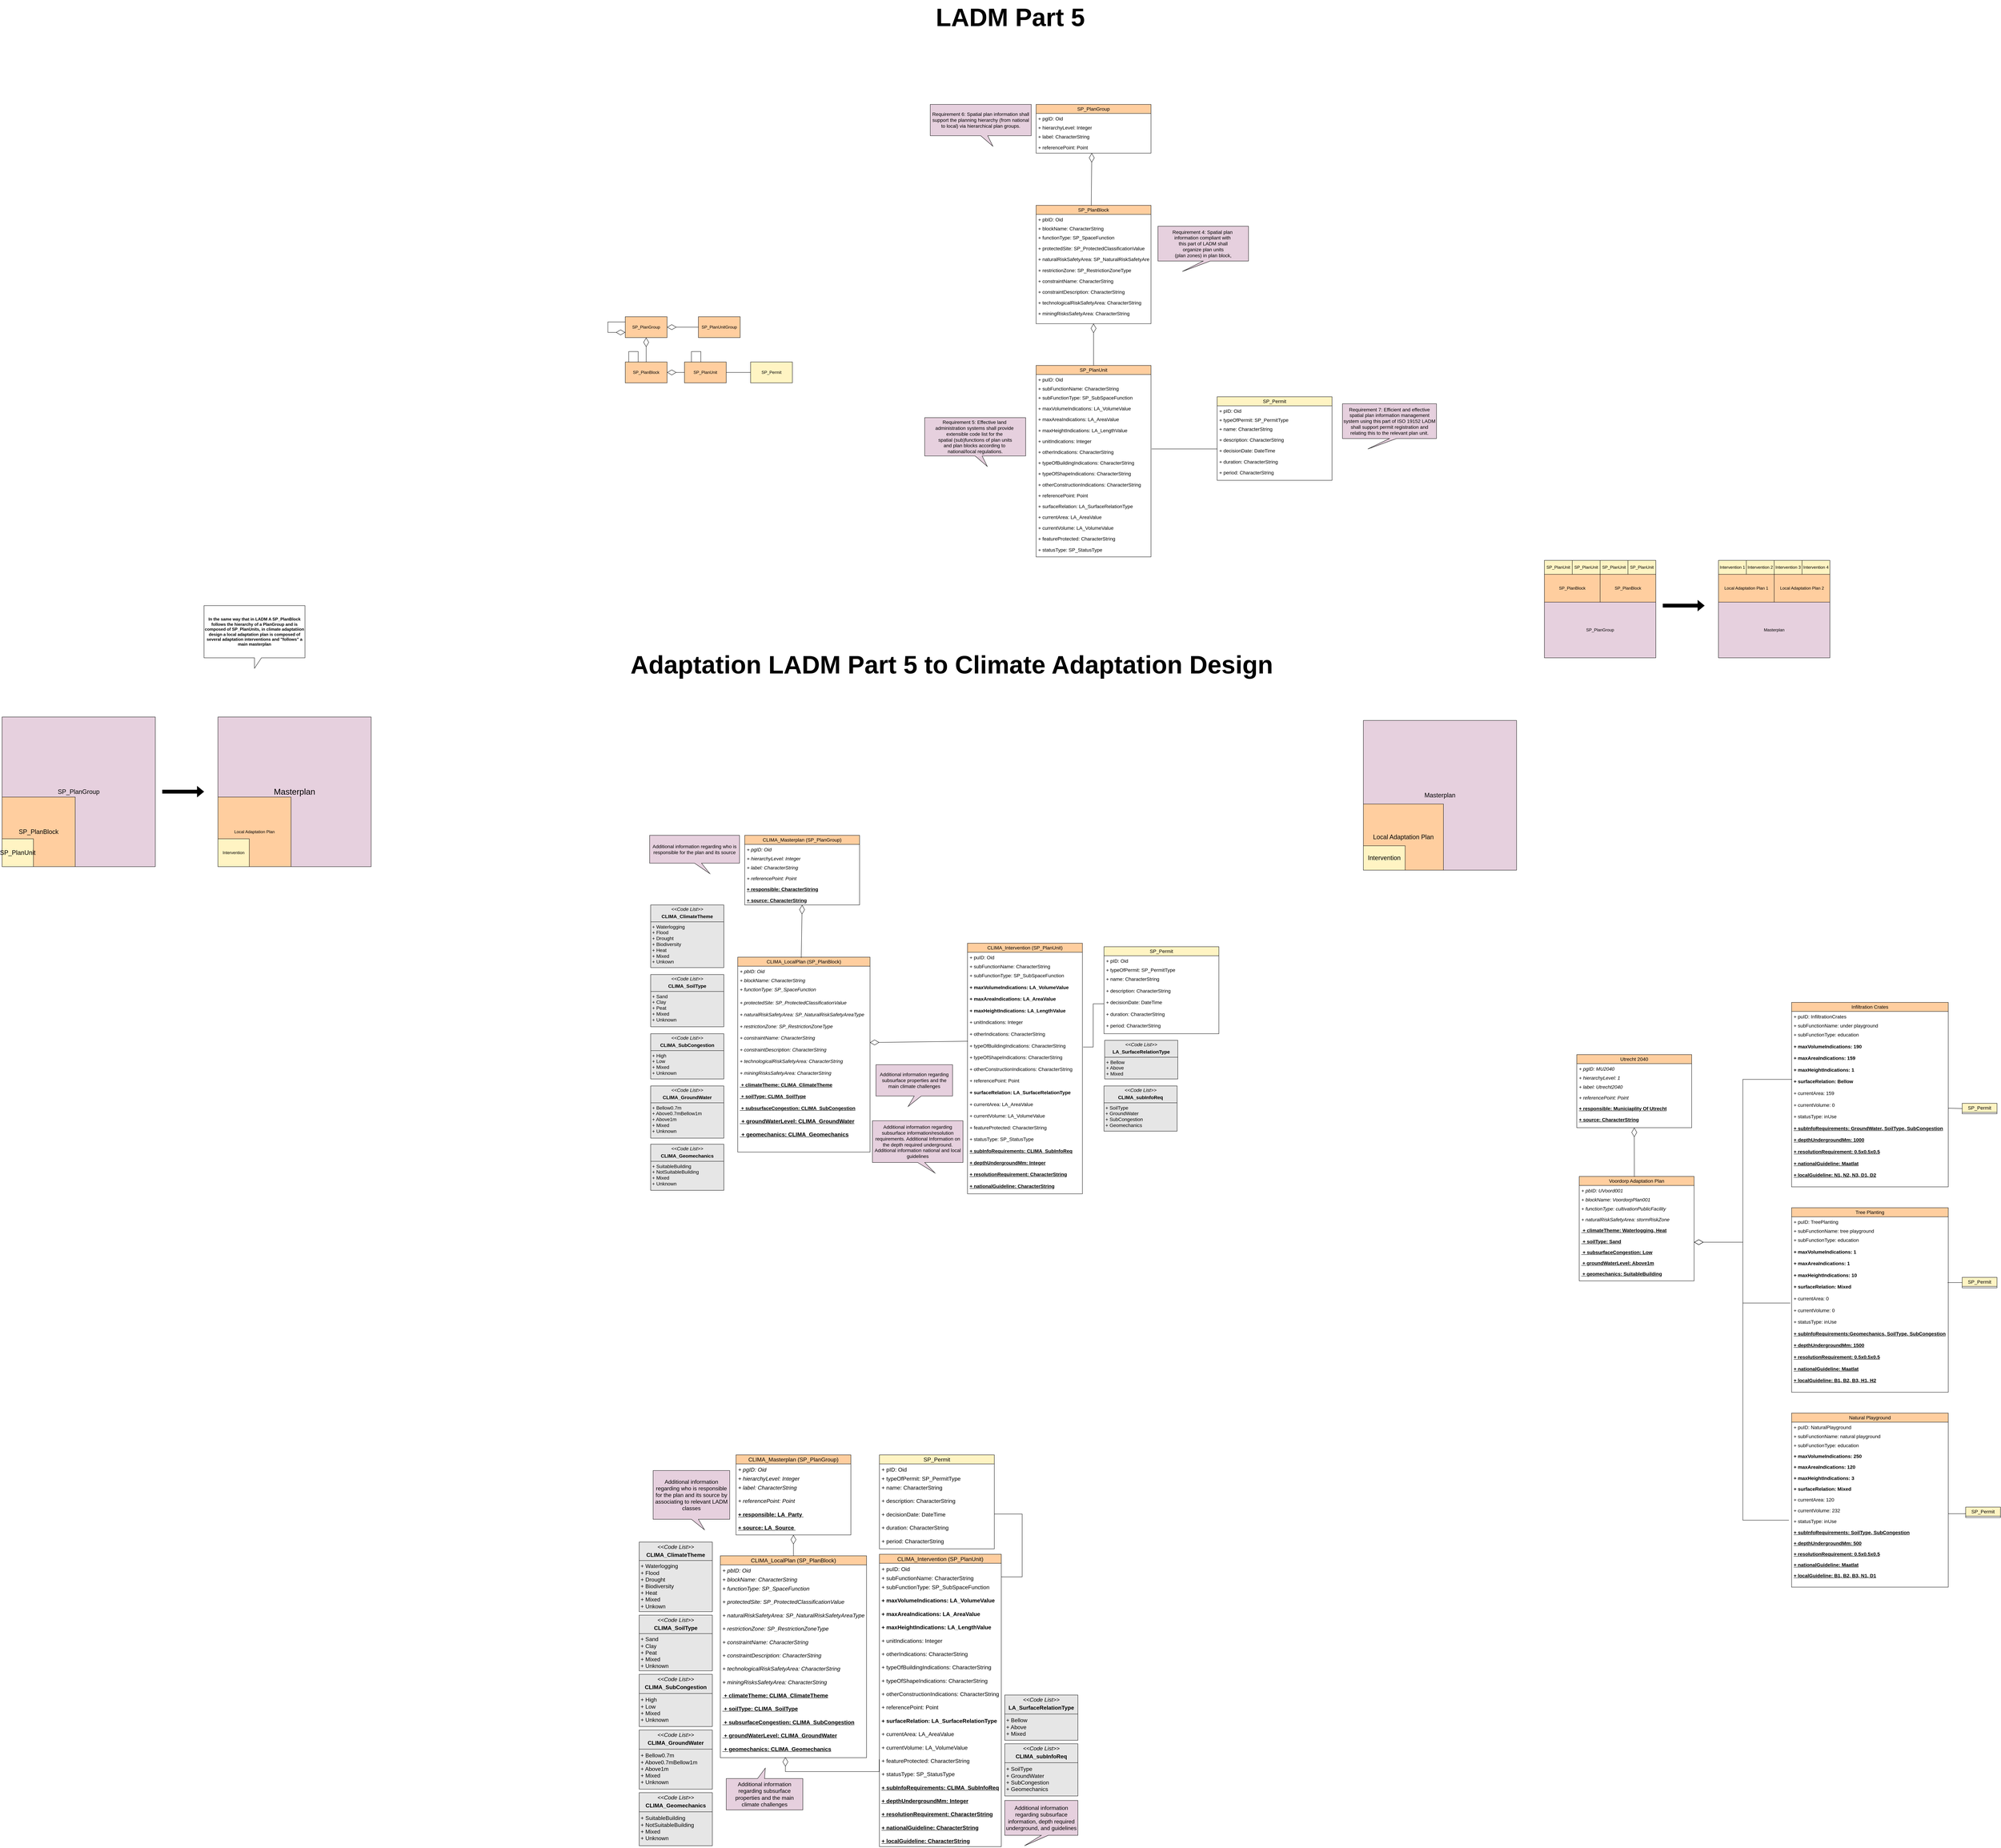 <mxfile version="24.7.2" type="github">
  <diagram id="C5RBs43oDa-KdzZeNtuy" name="Page-1">
    <mxGraphModel dx="4617" dy="3827" grid="1" gridSize="10" guides="1" tooltips="1" connect="1" arrows="1" fold="1" page="1" pageScale="1" pageWidth="827" pageHeight="1169" math="0" shadow="0">
      <root>
        <mxCell id="WIyWlLk6GJQsqaUBKTNV-0" />
        <mxCell id="WIyWlLk6GJQsqaUBKTNV-1" parent="WIyWlLk6GJQsqaUBKTNV-0" />
        <mxCell id="cNv1dug2NwwHb0u0l6bS-61" value="SP_PlanGroup" style="rounded=0;whiteSpace=wrap;html=1;fillColor=#FFCE9F;" parent="WIyWlLk6GJQsqaUBKTNV-1" vertex="1">
          <mxGeometry x="420" y="-1340" width="120" height="60" as="geometry" />
        </mxCell>
        <mxCell id="cNv1dug2NwwHb0u0l6bS-66" value="SP_PlanUnitGroup" style="rounded=0;whiteSpace=wrap;html=1;fillColor=#FFCE9F;" parent="WIyWlLk6GJQsqaUBKTNV-1" vertex="1">
          <mxGeometry x="630" y="-1340" width="120" height="60" as="geometry" />
        </mxCell>
        <mxCell id="cNv1dug2NwwHb0u0l6bS-67" value="SP_PlanBlock" style="rounded=0;whiteSpace=wrap;html=1;fillColor=#FFCE9F;" parent="WIyWlLk6GJQsqaUBKTNV-1" vertex="1">
          <mxGeometry x="420" y="-1210" width="120" height="60" as="geometry" />
        </mxCell>
        <mxCell id="cNv1dug2NwwHb0u0l6bS-68" value="SP_PlanUnit" style="rounded=0;whiteSpace=wrap;html=1;fillColor=#FFCE9F;" parent="WIyWlLk6GJQsqaUBKTNV-1" vertex="1">
          <mxGeometry x="590" y="-1210" width="120" height="60" as="geometry" />
        </mxCell>
        <mxCell id="cNv1dug2NwwHb0u0l6bS-69" value="SP_Permit" style="rounded=0;whiteSpace=wrap;html=1;fillColor=#FFF4C3;" parent="WIyWlLk6GJQsqaUBKTNV-1" vertex="1">
          <mxGeometry x="780" y="-1210" width="120" height="60" as="geometry" />
        </mxCell>
        <mxCell id="cNv1dug2NwwHb0u0l6bS-70" value="" style="endArrow=diamondThin;endFill=0;endSize=24;html=1;rounded=0;entryX=1;entryY=0.5;entryDx=0;entryDy=0;exitX=0;exitY=0.5;exitDx=0;exitDy=0;" parent="WIyWlLk6GJQsqaUBKTNV-1" source="cNv1dug2NwwHb0u0l6bS-66" target="cNv1dug2NwwHb0u0l6bS-61" edge="1">
          <mxGeometry width="160" relative="1" as="geometry">
            <mxPoint x="420" y="-1050" as="sourcePoint" />
            <mxPoint x="580" y="-1050" as="targetPoint" />
          </mxGeometry>
        </mxCell>
        <mxCell id="cNv1dug2NwwHb0u0l6bS-71" value="" style="endArrow=diamondThin;endFill=0;endSize=24;html=1;rounded=0;entryX=0.5;entryY=1;entryDx=0;entryDy=0;exitX=0.5;exitY=0;exitDx=0;exitDy=0;" parent="WIyWlLk6GJQsqaUBKTNV-1" source="cNv1dug2NwwHb0u0l6bS-67" target="cNv1dug2NwwHb0u0l6bS-61" edge="1">
          <mxGeometry width="160" relative="1" as="geometry">
            <mxPoint x="640" y="-1300" as="sourcePoint" />
            <mxPoint x="550" y="-1300" as="targetPoint" />
          </mxGeometry>
        </mxCell>
        <mxCell id="cNv1dug2NwwHb0u0l6bS-74" value="" style="endArrow=diamondThin;endFill=0;endSize=24;html=1;rounded=0;edgeStyle=orthogonalEdgeStyle;entryX=0;entryY=0.75;entryDx=0;entryDy=0;exitX=0;exitY=0.25;exitDx=0;exitDy=0;" parent="WIyWlLk6GJQsqaUBKTNV-1" source="cNv1dug2NwwHb0u0l6bS-61" target="cNv1dug2NwwHb0u0l6bS-61" edge="1">
          <mxGeometry width="160" relative="1" as="geometry">
            <mxPoint x="120" y="-1200" as="sourcePoint" />
            <mxPoint x="280" y="-1200" as="targetPoint" />
            <Array as="points">
              <mxPoint x="370" y="-1325" />
              <mxPoint x="370" y="-1295" />
            </Array>
          </mxGeometry>
        </mxCell>
        <mxCell id="cNv1dug2NwwHb0u0l6bS-75" value="" style="endArrow=none;html=1;edgeStyle=orthogonalEdgeStyle;rounded=0;" parent="WIyWlLk6GJQsqaUBKTNV-1" target="cNv1dug2NwwHb0u0l6bS-67" edge="1">
          <mxGeometry relative="1" as="geometry">
            <mxPoint x="430" y="-1210" as="sourcePoint" />
            <mxPoint x="350" y="-1270" as="targetPoint" />
            <Array as="points">
              <mxPoint x="430" y="-1210" />
              <mxPoint x="430" y="-1240" />
              <mxPoint x="457" y="-1240" />
            </Array>
          </mxGeometry>
        </mxCell>
        <mxCell id="cNv1dug2NwwHb0u0l6bS-79" value="" style="endArrow=none;html=1;edgeStyle=orthogonalEdgeStyle;rounded=0;" parent="WIyWlLk6GJQsqaUBKTNV-1" edge="1">
          <mxGeometry relative="1" as="geometry">
            <mxPoint x="610" y="-1210" as="sourcePoint" />
            <mxPoint x="637" y="-1210" as="targetPoint" />
            <Array as="points">
              <mxPoint x="610" y="-1210" />
              <mxPoint x="610" y="-1240" />
              <mxPoint x="637" y="-1240" />
            </Array>
          </mxGeometry>
        </mxCell>
        <mxCell id="cNv1dug2NwwHb0u0l6bS-81" value="" style="endArrow=diamondThin;endFill=0;endSize=24;html=1;rounded=0;entryX=1;entryY=0.5;entryDx=0;entryDy=0;exitX=0;exitY=0.5;exitDx=0;exitDy=0;" parent="WIyWlLk6GJQsqaUBKTNV-1" source="cNv1dug2NwwHb0u0l6bS-68" target="cNv1dug2NwwHb0u0l6bS-67" edge="1">
          <mxGeometry width="160" relative="1" as="geometry">
            <mxPoint x="170" y="-1130" as="sourcePoint" />
            <mxPoint x="330" y="-1130" as="targetPoint" />
          </mxGeometry>
        </mxCell>
        <mxCell id="cNv1dug2NwwHb0u0l6bS-82" value="" style="endArrow=none;html=1;edgeStyle=orthogonalEdgeStyle;rounded=0;entryX=0;entryY=0.5;entryDx=0;entryDy=0;exitX=1;exitY=0.5;exitDx=0;exitDy=0;" parent="WIyWlLk6GJQsqaUBKTNV-1" source="cNv1dug2NwwHb0u0l6bS-68" target="cNv1dug2NwwHb0u0l6bS-69" edge="1">
          <mxGeometry relative="1" as="geometry">
            <mxPoint x="240" y="-1210" as="sourcePoint" />
            <mxPoint x="400" y="-1210" as="targetPoint" />
          </mxGeometry>
        </mxCell>
        <mxCell id="cNv1dug2NwwHb0u0l6bS-85" value="&lt;font style=&quot;font-size: 14px;&quot;&gt;SP_PlanUnit&lt;/font&gt;" style="swimlane;fontStyle=0;childLayout=stackLayout;horizontal=1;startSize=26;fillColor=#FFCE9F;horizontalStack=0;resizeParent=1;resizeParentMax=0;resizeLast=0;collapsible=1;marginBottom=0;whiteSpace=wrap;html=1;" parent="WIyWlLk6GJQsqaUBKTNV-1" vertex="1">
          <mxGeometry x="1600" y="-1200" width="330" height="550" as="geometry">
            <mxRectangle x="1810" y="-860" width="100" height="30" as="alternateBounds" />
          </mxGeometry>
        </mxCell>
        <mxCell id="cNv1dug2NwwHb0u0l6bS-86" value="&lt;font style=&quot;font-size: 14px;&quot;&gt;+ puID: Oid&lt;/font&gt;" style="text;strokeColor=none;fillColor=none;align=left;verticalAlign=top;spacingLeft=4;spacingRight=4;overflow=hidden;rotatable=0;points=[[0,0.5],[1,0.5]];portConstraint=eastwest;whiteSpace=wrap;html=1;" parent="cNv1dug2NwwHb0u0l6bS-85" vertex="1">
          <mxGeometry y="26" width="330" height="26" as="geometry" />
        </mxCell>
        <mxCell id="cNv1dug2NwwHb0u0l6bS-87" value="&lt;font style=&quot;font-size: 14px;&quot;&gt;+ subFunctionName: CharacterString&lt;/font&gt;" style="text;strokeColor=none;fillColor=none;align=left;verticalAlign=top;spacingLeft=4;spacingRight=4;overflow=hidden;rotatable=0;points=[[0,0.5],[1,0.5]];portConstraint=eastwest;whiteSpace=wrap;html=1;" parent="cNv1dug2NwwHb0u0l6bS-85" vertex="1">
          <mxGeometry y="52" width="330" height="26" as="geometry" />
        </mxCell>
        <mxCell id="cNv1dug2NwwHb0u0l6bS-88" value="&lt;font style=&quot;font-size: 14px;&quot;&gt;+ subFunctionType: SP_SubSpaceFunction&lt;/font&gt;&lt;div&gt;&lt;br&gt;&lt;/div&gt;&lt;div&gt;&lt;font style=&quot;font-size: 14px;&quot;&gt;+&amp;nbsp;maxVolumeIndications:&amp;nbsp;LA_VolumeValue&lt;/font&gt;&lt;/div&gt;&lt;div&gt;&lt;br&gt;&lt;/div&gt;&lt;div&gt;&lt;font style=&quot;font-size: 14px;&quot;&gt;+&amp;nbsp;maxAreaIndications:&amp;nbsp;LA_AreaValue&lt;/font&gt;&lt;/div&gt;&lt;div&gt;&lt;br&gt;&lt;/div&gt;&lt;div&gt;&lt;font style=&quot;font-size: 14px;&quot;&gt;+&amp;nbsp;maxHeightIndications:&amp;nbsp;LA_LengthValue&lt;/font&gt;&lt;/div&gt;&lt;div&gt;&lt;br&gt;&lt;/div&gt;&lt;div&gt;&lt;font style=&quot;font-size: 14px;&quot;&gt;+&amp;nbsp;unitIndications:&amp;nbsp;Integer&lt;/font&gt;&lt;/div&gt;&lt;div&gt;&lt;br&gt;&lt;/div&gt;&lt;div&gt;&lt;font style=&quot;font-size: 14px;&quot;&gt;+&amp;nbsp;otherIndications:&amp;nbsp;CharacterString&lt;/font&gt;&lt;/div&gt;&lt;div&gt;&lt;br&gt;&lt;/div&gt;&lt;div&gt;&lt;font style=&quot;font-size: 14px;&quot;&gt;+&amp;nbsp;typeOfBuildingIndications:&amp;nbsp;CharacterString&lt;/font&gt;&lt;/div&gt;&lt;div&gt;&lt;br&gt;&lt;/div&gt;&lt;div&gt;&lt;font style=&quot;font-size: 14px;&quot;&gt;+&amp;nbsp;typeOfShapeIndications:&amp;nbsp;CharacterString&lt;/font&gt;&lt;/div&gt;&lt;div&gt;&lt;br&gt;&lt;/div&gt;&lt;div&gt;&lt;font style=&quot;font-size: 14px;&quot;&gt;+&amp;nbsp;otherConstructionIndications:&amp;nbsp;CharacterString&lt;/font&gt;&lt;/div&gt;&lt;div&gt;&lt;br&gt;&lt;/div&gt;&lt;div&gt;&lt;font style=&quot;font-size: 14px;&quot;&gt;+&amp;nbsp;referencePoint:&amp;nbsp;Point&lt;/font&gt;&lt;/div&gt;&lt;div&gt;&lt;br&gt;&lt;/div&gt;&lt;div&gt;&lt;font style=&quot;font-size: 14px;&quot;&gt;+&amp;nbsp;surfaceRelation:&amp;nbsp;LA_SurfaceRelationType&lt;/font&gt;&lt;/div&gt;&lt;div&gt;&lt;br&gt;&lt;/div&gt;&lt;div&gt;&lt;font style=&quot;font-size: 14px;&quot;&gt;+&amp;nbsp;currentArea:&amp;nbsp;LA_AreaValue&lt;/font&gt;&lt;/div&gt;&lt;div&gt;&lt;br&gt;&lt;/div&gt;&lt;div&gt;&lt;font style=&quot;font-size: 14px;&quot;&gt;+&amp;nbsp;currentVolume:&amp;nbsp;LA_VolumeValue&lt;/font&gt;&lt;/div&gt;&lt;div&gt;&lt;br&gt;&lt;/div&gt;&lt;div&gt;&lt;font style=&quot;font-size: 14px;&quot;&gt;+&amp;nbsp;featureProtected:&amp;nbsp;CharacterString&lt;/font&gt;&lt;/div&gt;&lt;div&gt;&lt;br&gt;&lt;/div&gt;&lt;div&gt;&lt;font style=&quot;font-size: 14px;&quot;&gt;+&amp;nbsp;statusType:&amp;nbsp;SP_StatusType&lt;/font&gt;&lt;/div&gt;&lt;div&gt;&lt;br&gt;&lt;/div&gt;&lt;div&gt;&lt;br&gt;&lt;/div&gt;" style="text;strokeColor=none;fillColor=none;align=left;verticalAlign=top;spacingLeft=4;spacingRight=4;overflow=hidden;rotatable=0;points=[[0,0.5],[1,0.5]];portConstraint=eastwest;whiteSpace=wrap;html=1;" parent="cNv1dug2NwwHb0u0l6bS-85" vertex="1">
          <mxGeometry y="78" width="330" height="472" as="geometry" />
        </mxCell>
        <mxCell id="cNv1dug2NwwHb0u0l6bS-97" value="&lt;div&gt;&lt;font style=&quot;font-size: 14px;&quot;&gt;Requirement 4: Spatial plan&amp;nbsp;&lt;/font&gt;&lt;/div&gt;&lt;div&gt;&lt;font style=&quot;font-size: 14px;&quot;&gt;information compliant with&amp;nbsp;&lt;/font&gt;&lt;/div&gt;&lt;div&gt;&lt;font style=&quot;font-size: 14px;&quot;&gt;this part of LADM shall&lt;/font&gt;&lt;/div&gt;&lt;div&gt;&lt;font style=&quot;font-size: 14px;&quot;&gt;organize&lt;span style=&quot;background-color: initial;&quot;&gt;&amp;nbsp;plan units&lt;/span&gt;&lt;/font&gt;&lt;/div&gt;&lt;div&gt;&lt;font style=&quot;font-size: 14px;&quot;&gt;(plan zones) in plan block,&lt;/font&gt;&lt;/div&gt;" style="shape=callout;whiteSpace=wrap;html=1;perimeter=calloutPerimeter;position2=0.27;fillColor=#E6D0DE;" parent="WIyWlLk6GJQsqaUBKTNV-1" vertex="1">
          <mxGeometry x="1950" y="-1600" width="260" height="130" as="geometry" />
        </mxCell>
        <mxCell id="cNv1dug2NwwHb0u0l6bS-98" value="&lt;div&gt;&lt;font style=&quot;font-size: 14px;&quot;&gt;Requirement 5: Effective land&amp;nbsp;&lt;/font&gt;&lt;/div&gt;&lt;div&gt;&lt;font style=&quot;font-size: 14px;&quot;&gt;administration&amp;nbsp;&lt;span style=&quot;background-color: initial;&quot;&gt;systems&amp;nbsp;&lt;/span&gt;&lt;span style=&quot;background-color: initial;&quot;&gt;shall provide&amp;nbsp;&lt;/span&gt;&lt;/font&gt;&lt;/div&gt;&lt;div&gt;&lt;span style=&quot;background-color: initial;&quot;&gt;&lt;font style=&quot;font-size: 14px;&quot;&gt;extensible code list for the&amp;nbsp;&lt;/font&gt;&lt;/span&gt;&lt;/div&gt;&lt;div&gt;&lt;span style=&quot;background-color: initial;&quot;&gt;&lt;font style=&quot;font-size: 14px;&quot;&gt;spatial (sub)functions of plan units&lt;/font&gt;&lt;/span&gt;&lt;/div&gt;&lt;div&gt;&lt;font style=&quot;font-size: 14px;&quot;&gt;and plan blocks according to&amp;nbsp;&lt;/font&gt;&lt;/div&gt;&lt;div&gt;&lt;font style=&quot;font-size: 14px;&quot;&gt;national/local regulations.&lt;/font&gt;&lt;/div&gt;" style="shape=callout;whiteSpace=wrap;html=1;perimeter=calloutPerimeter;fillColor=#E6D0DE;position2=0.62;" parent="WIyWlLk6GJQsqaUBKTNV-1" vertex="1">
          <mxGeometry x="1280" y="-1050" width="290" height="140" as="geometry" />
        </mxCell>
        <mxCell id="cNv1dug2NwwHb0u0l6bS-99" value="&lt;font style=&quot;font-size: 14px;&quot;&gt;SP_PlanBlock&lt;/font&gt;" style="swimlane;fontStyle=0;childLayout=stackLayout;horizontal=1;startSize=26;fillColor=#FFCE9F;horizontalStack=0;resizeParent=1;resizeParentMax=0;resizeLast=0;collapsible=1;marginBottom=0;whiteSpace=wrap;html=1;" parent="WIyWlLk6GJQsqaUBKTNV-1" vertex="1">
          <mxGeometry x="1600" y="-1660" width="330" height="340" as="geometry">
            <mxRectangle x="1810" y="-860" width="100" height="30" as="alternateBounds" />
          </mxGeometry>
        </mxCell>
        <mxCell id="cNv1dug2NwwHb0u0l6bS-100" value="&lt;font style=&quot;font-size: 14px;&quot;&gt;+ pbID: Oid&lt;/font&gt;" style="text;strokeColor=none;fillColor=none;align=left;verticalAlign=top;spacingLeft=4;spacingRight=4;overflow=hidden;rotatable=0;points=[[0,0.5],[1,0.5]];portConstraint=eastwest;whiteSpace=wrap;html=1;" parent="cNv1dug2NwwHb0u0l6bS-99" vertex="1">
          <mxGeometry y="26" width="330" height="26" as="geometry" />
        </mxCell>
        <mxCell id="cNv1dug2NwwHb0u0l6bS-101" value="&lt;font style=&quot;font-size: 14px;&quot;&gt;+ blockName: CharacterString&lt;/font&gt;" style="text;strokeColor=none;fillColor=none;align=left;verticalAlign=top;spacingLeft=4;spacingRight=4;overflow=hidden;rotatable=0;points=[[0,0.5],[1,0.5]];portConstraint=eastwest;whiteSpace=wrap;html=1;" parent="cNv1dug2NwwHb0u0l6bS-99" vertex="1">
          <mxGeometry y="52" width="330" height="26" as="geometry" />
        </mxCell>
        <mxCell id="cNv1dug2NwwHb0u0l6bS-102" value="&lt;font style=&quot;font-size: 14px;&quot;&gt;+ functionType: SP_SpaceFunction&lt;/font&gt;&lt;div&gt;&lt;br&gt;&lt;/div&gt;&lt;div&gt;&lt;font style=&quot;font-size: 14px;&quot;&gt;+ protectedSite: SP_ProtectedClassificationValue&lt;/font&gt;&lt;br&gt;&lt;div&gt;&lt;br&gt;&lt;/div&gt;&lt;div&gt;&lt;font style=&quot;font-size: 14px;&quot;&gt;+&amp;nbsp;naturalRiskSafetyArea:&amp;nbsp;SP_NaturalRiskSafetyAreaType&lt;/font&gt;&lt;/div&gt;&lt;div&gt;&lt;br&gt;&lt;/div&gt;&lt;div&gt;&lt;font style=&quot;font-size: 14px;&quot;&gt;+&amp;nbsp;restrictionZone:&amp;nbsp;SP_RestrictionZoneType&lt;/font&gt;&lt;/div&gt;&lt;div&gt;&lt;br&gt;&lt;/div&gt;&lt;div&gt;&lt;font style=&quot;font-size: 14px;&quot;&gt;+&amp;nbsp;constraintName:&amp;nbsp;CharacterString&lt;/font&gt;&lt;/div&gt;&lt;div&gt;&lt;br&gt;&lt;/div&gt;&lt;div&gt;&lt;font style=&quot;font-size: 14px;&quot;&gt;+&amp;nbsp;constraintDescription:&amp;nbsp;CharacterString&lt;/font&gt;&lt;/div&gt;&lt;div&gt;&lt;br&gt;&lt;/div&gt;&lt;div&gt;&lt;font style=&quot;font-size: 14px;&quot;&gt;+&amp;nbsp;&lt;span style=&quot;background-color: initial;&quot;&gt;technologicalRiskSafetyAre&lt;/span&gt;&lt;span style=&quot;background-color: initial;&quot;&gt;a&lt;/span&gt;:&amp;nbsp;CharacterString&lt;/font&gt;&lt;/div&gt;&lt;div&gt;&lt;br&gt;&lt;/div&gt;&lt;div&gt;&lt;font style=&quot;font-size: 14px;&quot;&gt;+&amp;nbsp;miningRisksSafetyArea:&amp;nbsp;CharacterString&lt;/font&gt;&lt;/div&gt;&lt;div&gt;&lt;br&gt;&lt;/div&gt;&lt;div&gt;&lt;br&gt;&lt;/div&gt;&lt;/div&gt;" style="text;strokeColor=none;fillColor=none;align=left;verticalAlign=top;spacingLeft=4;spacingRight=4;overflow=hidden;rotatable=0;points=[[0,0.5],[1,0.5]];portConstraint=eastwest;whiteSpace=wrap;html=1;" parent="cNv1dug2NwwHb0u0l6bS-99" vertex="1">
          <mxGeometry y="78" width="330" height="262" as="geometry" />
        </mxCell>
        <mxCell id="cNv1dug2NwwHb0u0l6bS-103" value="" style="endArrow=diamondThin;endFill=0;endSize=24;html=1;rounded=0;exitX=0.5;exitY=0;exitDx=0;exitDy=0;" parent="WIyWlLk6GJQsqaUBKTNV-1" source="cNv1dug2NwwHb0u0l6bS-85" target="cNv1dug2NwwHb0u0l6bS-102" edge="1">
          <mxGeometry width="160" relative="1" as="geometry">
            <mxPoint x="1950" y="-1200" as="sourcePoint" />
            <mxPoint x="1768" y="-1340" as="targetPoint" />
          </mxGeometry>
        </mxCell>
        <mxCell id="cNv1dug2NwwHb0u0l6bS-104" value="&lt;font style=&quot;font-size: 14px;&quot;&gt;SP_PlanGroup&lt;/font&gt;" style="swimlane;fontStyle=0;childLayout=stackLayout;horizontal=1;startSize=26;fillColor=#FFCE9F;horizontalStack=0;resizeParent=1;resizeParentMax=0;resizeLast=0;collapsible=1;marginBottom=0;whiteSpace=wrap;html=1;" parent="WIyWlLk6GJQsqaUBKTNV-1" vertex="1">
          <mxGeometry x="1600" y="-1950" width="330" height="140" as="geometry">
            <mxRectangle x="1810" y="-860" width="100" height="30" as="alternateBounds" />
          </mxGeometry>
        </mxCell>
        <mxCell id="cNv1dug2NwwHb0u0l6bS-105" value="&lt;font style=&quot;font-size: 14px;&quot;&gt;+ pgID: Oid&lt;/font&gt;" style="text;strokeColor=none;fillColor=none;align=left;verticalAlign=top;spacingLeft=4;spacingRight=4;overflow=hidden;rotatable=0;points=[[0,0.5],[1,0.5]];portConstraint=eastwest;whiteSpace=wrap;html=1;" parent="cNv1dug2NwwHb0u0l6bS-104" vertex="1">
          <mxGeometry y="26" width="330" height="26" as="geometry" />
        </mxCell>
        <mxCell id="cNv1dug2NwwHb0u0l6bS-106" value="&lt;font style=&quot;font-size: 14px;&quot;&gt;+ hierarchyLevel: Integer&lt;/font&gt;" style="text;strokeColor=none;fillColor=none;align=left;verticalAlign=top;spacingLeft=4;spacingRight=4;overflow=hidden;rotatable=0;points=[[0,0.5],[1,0.5]];portConstraint=eastwest;whiteSpace=wrap;html=1;" parent="cNv1dug2NwwHb0u0l6bS-104" vertex="1">
          <mxGeometry y="52" width="330" height="26" as="geometry" />
        </mxCell>
        <mxCell id="cNv1dug2NwwHb0u0l6bS-107" value="&lt;font style=&quot;font-size: 14px;&quot;&gt;+ label: CharacterString&lt;/font&gt;&lt;div&gt;&lt;br&gt;&lt;/div&gt;&lt;div&gt;&lt;font style=&quot;font-size: 14px;&quot;&gt;+ referencePoint:&amp;nbsp;Point&lt;/font&gt;&lt;div&gt;&lt;br&gt;&lt;/div&gt;&lt;div&gt;&lt;br&gt;&lt;/div&gt;&lt;/div&gt;" style="text;strokeColor=none;fillColor=none;align=left;verticalAlign=top;spacingLeft=4;spacingRight=4;overflow=hidden;rotatable=0;points=[[0,0.5],[1,0.5]];portConstraint=eastwest;whiteSpace=wrap;html=1;" parent="cNv1dug2NwwHb0u0l6bS-104" vertex="1">
          <mxGeometry y="78" width="330" height="62" as="geometry" />
        </mxCell>
        <mxCell id="cNv1dug2NwwHb0u0l6bS-110" value="" style="endArrow=diamondThin;endFill=0;endSize=24;html=1;rounded=0;exitX=0.48;exitY=0.003;exitDx=0;exitDy=0;exitPerimeter=0;" parent="WIyWlLk6GJQsqaUBKTNV-1" source="cNv1dug2NwwHb0u0l6bS-99" edge="1">
          <mxGeometry width="160" relative="1" as="geometry">
            <mxPoint x="1760" y="-1660" as="sourcePoint" />
            <mxPoint x="1760" y="-1810" as="targetPoint" />
          </mxGeometry>
        </mxCell>
        <mxCell id="cNv1dug2NwwHb0u0l6bS-115" value="&lt;font style=&quot;font-size: 14px;&quot;&gt;SP_Permit&lt;/font&gt;" style="swimlane;fontStyle=0;childLayout=stackLayout;horizontal=1;startSize=26;fillColor=#FFF4C3;horizontalStack=0;resizeParent=1;resizeParentMax=0;resizeLast=0;collapsible=1;marginBottom=0;whiteSpace=wrap;html=1;" parent="WIyWlLk6GJQsqaUBKTNV-1" vertex="1">
          <mxGeometry x="2120" y="-1110" width="330" height="240" as="geometry">
            <mxRectangle x="1810" y="-860" width="100" height="30" as="alternateBounds" />
          </mxGeometry>
        </mxCell>
        <mxCell id="cNv1dug2NwwHb0u0l6bS-116" value="&lt;font style=&quot;font-size: 14px;&quot;&gt;+ pID: Oid&lt;/font&gt;" style="text;strokeColor=none;fillColor=none;align=left;verticalAlign=top;spacingLeft=4;spacingRight=4;overflow=hidden;rotatable=0;points=[[0,0.5],[1,0.5]];portConstraint=eastwest;whiteSpace=wrap;html=1;" parent="cNv1dug2NwwHb0u0l6bS-115" vertex="1">
          <mxGeometry y="26" width="330" height="26" as="geometry" />
        </mxCell>
        <mxCell id="cNv1dug2NwwHb0u0l6bS-117" value="&lt;font style=&quot;font-size: 14px;&quot;&gt;+ typeOfPermit:&amp;nbsp;SP_PermitType&lt;/font&gt;" style="text;strokeColor=none;fillColor=none;align=left;verticalAlign=top;spacingLeft=4;spacingRight=4;overflow=hidden;rotatable=0;points=[[0,0.5],[1,0.5]];portConstraint=eastwest;whiteSpace=wrap;html=1;" parent="cNv1dug2NwwHb0u0l6bS-115" vertex="1">
          <mxGeometry y="52" width="330" height="26" as="geometry" />
        </mxCell>
        <mxCell id="cNv1dug2NwwHb0u0l6bS-118" value="&lt;font style=&quot;font-size: 14px;&quot;&gt;+ name: CharacterString&lt;/font&gt;&lt;div&gt;&lt;br&gt;&lt;div&gt;&lt;font style=&quot;font-size: 14px;&quot;&gt;+ description:&amp;nbsp;CharacterString&lt;/font&gt;&lt;/div&gt;&lt;div&gt;&lt;br&gt;&lt;div&gt;&lt;font style=&quot;font-size: 14px;&quot;&gt;+&amp;nbsp;decisionDate:&amp;nbsp;DateTime&lt;/font&gt;&lt;/div&gt;&lt;div&gt;&lt;br&gt;&lt;/div&gt;&lt;div&gt;&lt;font style=&quot;font-size: 14px;&quot;&gt;+&amp;nbsp;duration:&amp;nbsp;CharacterString&lt;/font&gt;&lt;/div&gt;&lt;div&gt;&lt;br&gt;&lt;/div&gt;&lt;div&gt;&lt;font style=&quot;font-size: 14px;&quot;&gt;+&amp;nbsp;period:&amp;nbsp;CharacterString&lt;/font&gt;&lt;/div&gt;&lt;div&gt;&lt;br&gt;&lt;/div&gt;&lt;div&gt;&lt;br&gt;&lt;/div&gt;&lt;/div&gt;&lt;/div&gt;" style="text;strokeColor=none;fillColor=none;align=left;verticalAlign=top;spacingLeft=4;spacingRight=4;overflow=hidden;rotatable=0;points=[[0,0.5],[1,0.5]];portConstraint=eastwest;whiteSpace=wrap;html=1;" parent="cNv1dug2NwwHb0u0l6bS-115" vertex="1">
          <mxGeometry y="78" width="330" height="162" as="geometry" />
        </mxCell>
        <mxCell id="cNv1dug2NwwHb0u0l6bS-120" value="" style="endArrow=none;html=1;edgeStyle=orthogonalEdgeStyle;rounded=0;entryX=0;entryY=0.5;entryDx=0;entryDy=0;exitX=1.006;exitY=0.343;exitDx=0;exitDy=0;exitPerimeter=0;" parent="WIyWlLk6GJQsqaUBKTNV-1" source="cNv1dug2NwwHb0u0l6bS-88" target="cNv1dug2NwwHb0u0l6bS-118" edge="1">
          <mxGeometry relative="1" as="geometry">
            <mxPoint x="1910" y="-1000" as="sourcePoint" />
            <mxPoint x="2070" y="-1000" as="targetPoint" />
            <Array as="points">
              <mxPoint x="2120" y="-960" />
            </Array>
          </mxGeometry>
        </mxCell>
        <mxCell id="cNv1dug2NwwHb0u0l6bS-123" value="&lt;div&gt;&lt;font style=&quot;font-size: 14px;&quot;&gt;Requirement 7: Efficient and effective spatial plan information management system using this&lt;/font&gt; &lt;font style=&quot;font-size: 14px;&quot;&gt;part of&amp;nbsp;&lt;span style=&quot;background-color: initial;&quot;&gt;ISO 19152 LADM shall support permit registration and relating this to the relevant plan unit.&lt;/span&gt;&lt;/font&gt;&lt;/div&gt;" style="shape=callout;whiteSpace=wrap;html=1;perimeter=calloutPerimeter;position2=0.27;fillColor=#E6D0DE;" parent="WIyWlLk6GJQsqaUBKTNV-1" vertex="1">
          <mxGeometry x="2480" y="-1090" width="270" height="130" as="geometry" />
        </mxCell>
        <mxCell id="cNv1dug2NwwHb0u0l6bS-124" value="SP_PlanGroup" style="rounded=0;whiteSpace=wrap;html=1;fillColor=#E6D0DE;" parent="WIyWlLk6GJQsqaUBKTNV-1" vertex="1">
          <mxGeometry x="3060" y="-520" width="320" height="160" as="geometry" />
        </mxCell>
        <mxCell id="cNv1dug2NwwHb0u0l6bS-126" value="SP_PlanBlock" style="rounded=0;whiteSpace=wrap;html=1;fillColor=#FFCE9F;" parent="WIyWlLk6GJQsqaUBKTNV-1" vertex="1">
          <mxGeometry x="3060" y="-600" width="160" height="80" as="geometry" />
        </mxCell>
        <mxCell id="cNv1dug2NwwHb0u0l6bS-139" value="SP_PlanBlock" style="rounded=0;whiteSpace=wrap;html=1;fillColor=#FFCE9F;" parent="WIyWlLk6GJQsqaUBKTNV-1" vertex="1">
          <mxGeometry x="3220" y="-600" width="160" height="80" as="geometry" />
        </mxCell>
        <mxCell id="cNv1dug2NwwHb0u0l6bS-145" value="SP_PlanUnit" style="rounded=0;whiteSpace=wrap;html=1;fillColor=#FFF4C3;" parent="WIyWlLk6GJQsqaUBKTNV-1" vertex="1">
          <mxGeometry x="3060" y="-640" width="80" height="40" as="geometry" />
        </mxCell>
        <mxCell id="cNv1dug2NwwHb0u0l6bS-147" value="SP_PlanUnit" style="rounded=0;whiteSpace=wrap;html=1;fillColor=#FFF4C3;" parent="WIyWlLk6GJQsqaUBKTNV-1" vertex="1">
          <mxGeometry x="3140" y="-640" width="80" height="40" as="geometry" />
        </mxCell>
        <mxCell id="cNv1dug2NwwHb0u0l6bS-148" value="SP_PlanUnit" style="rounded=0;whiteSpace=wrap;html=1;fillColor=#FFF4C3;" parent="WIyWlLk6GJQsqaUBKTNV-1" vertex="1">
          <mxGeometry x="3220" y="-640" width="80" height="40" as="geometry" />
        </mxCell>
        <mxCell id="cNv1dug2NwwHb0u0l6bS-149" value="SP_PlanUnit" style="rounded=0;whiteSpace=wrap;html=1;fillColor=#FFF4C3;" parent="WIyWlLk6GJQsqaUBKTNV-1" vertex="1">
          <mxGeometry x="3300" y="-640" width="80" height="40" as="geometry" />
        </mxCell>
        <mxCell id="cNv1dug2NwwHb0u0l6bS-150" value="&lt;font style=&quot;font-size: 18px;&quot;&gt;SP_PlanGroup&lt;/font&gt;" style="rounded=0;whiteSpace=wrap;html=1;fillColor=#E6D0DE;" parent="WIyWlLk6GJQsqaUBKTNV-1" vertex="1">
          <mxGeometry x="-1370" y="-190" width="440" height="430" as="geometry" />
        </mxCell>
        <mxCell id="cNv1dug2NwwHb0u0l6bS-151" value="&lt;font style=&quot;font-size: 18px;&quot;&gt;SP_PlanBlock&lt;/font&gt;" style="rounded=0;whiteSpace=wrap;html=1;fillColor=#FFCE9F;" parent="WIyWlLk6GJQsqaUBKTNV-1" vertex="1">
          <mxGeometry x="-1370" y="40" width="210" height="200" as="geometry" />
        </mxCell>
        <mxCell id="cNv1dug2NwwHb0u0l6bS-157" value="&lt;font style=&quot;font-size: 18px;&quot;&gt;SP_PlanUnit&lt;/font&gt;" style="rounded=0;whiteSpace=wrap;html=1;fillColor=#FFF4C3;" parent="WIyWlLk6GJQsqaUBKTNV-1" vertex="1">
          <mxGeometry x="-1370" y="160" width="90" height="80" as="geometry" />
        </mxCell>
        <mxCell id="cNv1dug2NwwHb0u0l6bS-158" value="&lt;font style=&quot;font-size: 24px;&quot;&gt;Masterplan&lt;/font&gt;" style="rounded=0;whiteSpace=wrap;html=1;fillColor=#E6D0DE;" parent="WIyWlLk6GJQsqaUBKTNV-1" vertex="1">
          <mxGeometry x="-750" y="-190" width="440" height="430" as="geometry" />
        </mxCell>
        <mxCell id="cNv1dug2NwwHb0u0l6bS-159" value="Local Adaptation Plan" style="rounded=0;whiteSpace=wrap;html=1;fillColor=#FFCE9F;" parent="WIyWlLk6GJQsqaUBKTNV-1" vertex="1">
          <mxGeometry x="-750" y="40" width="210" height="200" as="geometry" />
        </mxCell>
        <mxCell id="cNv1dug2NwwHb0u0l6bS-160" value="Intervention" style="rounded=0;whiteSpace=wrap;html=1;fillColor=#FFF4C3;" parent="WIyWlLk6GJQsqaUBKTNV-1" vertex="1">
          <mxGeometry x="-750" y="160" width="90" height="80" as="geometry" />
        </mxCell>
        <mxCell id="8PfWSfrLphycb07iS4tt-0" value="&lt;font style=&quot;font-size: 14px;&quot;&gt;CLIMA_Intervention (SP_PlanUnit)&lt;/font&gt;" style="swimlane;fontStyle=0;childLayout=stackLayout;horizontal=1;startSize=26;fillColor=#FFCE9F;horizontalStack=0;resizeParent=1;resizeParentMax=0;resizeLast=0;collapsible=1;marginBottom=0;whiteSpace=wrap;html=1;" parent="WIyWlLk6GJQsqaUBKTNV-1" vertex="1">
          <mxGeometry x="1403" y="460" width="330" height="720" as="geometry">
            <mxRectangle x="1810" y="-860" width="100" height="30" as="alternateBounds" />
          </mxGeometry>
        </mxCell>
        <mxCell id="8PfWSfrLphycb07iS4tt-1" value="&lt;font style=&quot;font-size: 14px;&quot;&gt;+ puID: Oid&lt;/font&gt;" style="text;strokeColor=none;fillColor=none;align=left;verticalAlign=top;spacingLeft=4;spacingRight=4;overflow=hidden;rotatable=0;points=[[0,0.5],[1,0.5]];portConstraint=eastwest;whiteSpace=wrap;html=1;" parent="8PfWSfrLphycb07iS4tt-0" vertex="1">
          <mxGeometry y="26" width="330" height="26" as="geometry" />
        </mxCell>
        <mxCell id="8PfWSfrLphycb07iS4tt-2" value="&lt;font style=&quot;font-size: 14px;&quot;&gt;+ subFunctionName: CharacterString&lt;/font&gt;" style="text;strokeColor=none;fillColor=none;align=left;verticalAlign=top;spacingLeft=4;spacingRight=4;overflow=hidden;rotatable=0;points=[[0,0.5],[1,0.5]];portConstraint=eastwest;whiteSpace=wrap;html=1;" parent="8PfWSfrLphycb07iS4tt-0" vertex="1">
          <mxGeometry y="52" width="330" height="26" as="geometry" />
        </mxCell>
        <mxCell id="8PfWSfrLphycb07iS4tt-3" value="&lt;font style=&quot;font-size: 14px;&quot;&gt;+ subFunctionType: SP_SubSpaceFunction&lt;/font&gt;&lt;div&gt;&lt;font style=&quot;font-size: 14px;&quot;&gt;&lt;br&gt;&lt;/font&gt;&lt;/div&gt;&lt;div&gt;&lt;b&gt;&lt;font style=&quot;font-size: 14px;&quot;&gt;+&amp;nbsp;maxVolumeIndications:&amp;nbsp;LA_VolumeValue&lt;/font&gt;&lt;/b&gt;&lt;/div&gt;&lt;div&gt;&lt;b&gt;&lt;font style=&quot;font-size: 14px;&quot;&gt;&lt;br&gt;&lt;/font&gt;&lt;/b&gt;&lt;/div&gt;&lt;div&gt;&lt;b&gt;&lt;font style=&quot;font-size: 14px;&quot;&gt;+&amp;nbsp;maxAreaIndications:&amp;nbsp;LA_AreaValue&lt;/font&gt;&lt;/b&gt;&lt;/div&gt;&lt;div&gt;&lt;b&gt;&lt;font style=&quot;font-size: 14px;&quot;&gt;&lt;br&gt;&lt;/font&gt;&lt;/b&gt;&lt;/div&gt;&lt;div&gt;&lt;b&gt;&lt;font style=&quot;font-size: 14px;&quot;&gt;+&amp;nbsp;maxHeightIndications:&amp;nbsp;LA_LengthValue&lt;/font&gt;&lt;/b&gt;&lt;/div&gt;&lt;div&gt;&lt;font style=&quot;font-size: 14px;&quot;&gt;&lt;br&gt;&lt;/font&gt;&lt;/div&gt;&lt;div&gt;&lt;font style=&quot;font-size: 14px;&quot;&gt;+&amp;nbsp;unitIndications:&amp;nbsp;Integer&lt;/font&gt;&lt;/div&gt;&lt;div&gt;&lt;font style=&quot;font-size: 14px;&quot;&gt;&lt;br&gt;&lt;/font&gt;&lt;/div&gt;&lt;div&gt;&lt;font style=&quot;font-size: 14px;&quot;&gt;+&amp;nbsp;otherIndications:&amp;nbsp;CharacterString&lt;/font&gt;&lt;/div&gt;&lt;div&gt;&lt;font style=&quot;font-size: 14px;&quot;&gt;&lt;br&gt;&lt;/font&gt;&lt;/div&gt;&lt;div&gt;&lt;font style=&quot;font-size: 14px;&quot;&gt;+&amp;nbsp;typeOfBuildingIndications:&amp;nbsp;CharacterString&lt;/font&gt;&lt;/div&gt;&lt;div&gt;&lt;font style=&quot;font-size: 14px;&quot;&gt;&lt;br&gt;&lt;/font&gt;&lt;/div&gt;&lt;div&gt;&lt;font style=&quot;font-size: 14px;&quot;&gt;+&amp;nbsp;typeOfShapeIndications:&amp;nbsp;CharacterString&lt;/font&gt;&lt;/div&gt;&lt;div&gt;&lt;font style=&quot;font-size: 14px;&quot;&gt;&lt;br&gt;&lt;/font&gt;&lt;/div&gt;&lt;div&gt;&lt;font style=&quot;font-size: 14px;&quot;&gt;+&amp;nbsp;otherConstructionIndications:&amp;nbsp;CharacterString&lt;/font&gt;&lt;/div&gt;&lt;div&gt;&lt;font style=&quot;font-size: 14px;&quot;&gt;&lt;br&gt;&lt;/font&gt;&lt;/div&gt;&lt;div&gt;&lt;font style=&quot;font-size: 14px;&quot;&gt;+&amp;nbsp;referencePoint:&amp;nbsp;Point&lt;/font&gt;&lt;/div&gt;&lt;div&gt;&lt;font style=&quot;font-size: 14px;&quot;&gt;&lt;br&gt;&lt;/font&gt;&lt;/div&gt;&lt;div&gt;&lt;b&gt;&lt;font style=&quot;font-size: 14px;&quot;&gt;+&amp;nbsp;surfaceRelation:&amp;nbsp;LA_SurfaceRelationType&lt;/font&gt;&lt;/b&gt;&lt;/div&gt;&lt;div&gt;&lt;font style=&quot;font-size: 14px;&quot;&gt;&lt;br&gt;&lt;/font&gt;&lt;/div&gt;&lt;div&gt;&lt;font style=&quot;font-size: 14px;&quot;&gt;+&amp;nbsp;currentArea:&amp;nbsp;LA_AreaValue&lt;/font&gt;&lt;/div&gt;&lt;div&gt;&lt;font style=&quot;font-size: 14px;&quot;&gt;&lt;br&gt;&lt;/font&gt;&lt;/div&gt;&lt;div&gt;&lt;font style=&quot;font-size: 14px;&quot;&gt;+&amp;nbsp;currentVolume:&amp;nbsp;LA_VolumeValue&lt;/font&gt;&lt;/div&gt;&lt;div&gt;&lt;font style=&quot;font-size: 14px;&quot;&gt;&lt;br&gt;&lt;/font&gt;&lt;/div&gt;&lt;div&gt;&lt;font style=&quot;font-size: 14px;&quot;&gt;+&amp;nbsp;featureProtected:&amp;nbsp;CharacterString&lt;/font&gt;&lt;/div&gt;&lt;div&gt;&lt;font style=&quot;font-size: 14px;&quot;&gt;&lt;br&gt;&lt;/font&gt;&lt;/div&gt;&lt;div&gt;&lt;font style=&quot;font-size: 14px;&quot;&gt;+&amp;nbsp;statusType:&amp;nbsp;SP_StatusType&lt;/font&gt;&lt;/div&gt;&lt;div&gt;&lt;font style=&quot;font-size: 14px;&quot;&gt;&lt;br&gt;&lt;/font&gt;&lt;/div&gt;&lt;div&gt;&lt;b&gt;&lt;u&gt;&lt;font style=&quot;font-size: 14px;&quot;&gt;+ subInfoRequirements: CLIMA_SubInfoReq&lt;/font&gt;&lt;/u&gt;&lt;/b&gt;&lt;/div&gt;&lt;div&gt;&lt;b&gt;&lt;u&gt;&lt;font style=&quot;font-size: 14px;&quot;&gt;&lt;br&gt;&lt;/font&gt;&lt;/u&gt;&lt;/b&gt;&lt;/div&gt;&lt;div&gt;&lt;b&gt;&lt;u&gt;&lt;font style=&quot;font-size: 14px;&quot;&gt;+ depthUndergroundMm: Integer&lt;/font&gt;&lt;/u&gt;&lt;/b&gt;&lt;/div&gt;&lt;div&gt;&lt;b&gt;&lt;u&gt;&lt;font style=&quot;font-size: 14px;&quot;&gt;&lt;br&gt;&lt;/font&gt;&lt;/u&gt;&lt;/b&gt;&lt;/div&gt;&lt;div&gt;&lt;b&gt;&lt;u&gt;&lt;font style=&quot;font-size: 14px;&quot;&gt;+ resolutionRequirement:&amp;nbsp;&lt;span style=&quot;background-color: initial;&quot;&gt;CharacterString&lt;/span&gt;&lt;/font&gt;&lt;/u&gt;&lt;/b&gt;&lt;/div&gt;&lt;div&gt;&lt;b&gt;&lt;u&gt;&lt;span style=&quot;background-color: initial;&quot;&gt;&lt;font style=&quot;font-size: 14px;&quot;&gt;&lt;br&gt;&lt;/font&gt;&lt;/span&gt;&lt;/u&gt;&lt;/b&gt;&lt;/div&gt;&lt;div&gt;&lt;font style=&quot;font-size: 14px;&quot;&gt;&lt;b&gt;&lt;u&gt;&lt;span style=&quot;background-color: initial;&quot;&gt;+ nationalGuideline:&amp;nbsp;&lt;/span&gt;&lt;/u&gt;&lt;/b&gt;&lt;b style=&quot;background-color: initial;&quot;&gt;&lt;u&gt;&lt;span style=&quot;background-color: initial;&quot;&gt;CharacterString&lt;/span&gt;&lt;/u&gt;&lt;/b&gt;&lt;/font&gt;&lt;/div&gt;&lt;div&gt;&lt;b style=&quot;background-color: initial;&quot;&gt;&lt;u&gt;&lt;span style=&quot;background-color: initial;&quot;&gt;&lt;font style=&quot;font-size: 14px;&quot;&gt;&lt;br&gt;&lt;/font&gt;&lt;/span&gt;&lt;/u&gt;&lt;/b&gt;&lt;/div&gt;&lt;div&gt;&lt;font style=&quot;font-size: 14px;&quot;&gt;&lt;b style=&quot;background-color: initial;&quot;&gt;&lt;u&gt;&lt;span style=&quot;background-color: initial;&quot;&gt;+ localGuideline:&amp;nbsp;&lt;/span&gt;&lt;/u&gt;&lt;/b&gt;&lt;b style=&quot;background-color: initial;&quot;&gt;&lt;u&gt;&lt;span style=&quot;background-color: initial;&quot;&gt;CharacterString&lt;/span&gt;&lt;/u&gt;&lt;/b&gt;&lt;/font&gt;&lt;/div&gt;&lt;div&gt;&lt;span style=&quot;background-color: initial;&quot;&gt;&lt;font size=&quot;3&quot;&gt;&lt;br&gt;&lt;/font&gt;&lt;/span&gt;&lt;/div&gt;&lt;div&gt;&lt;span style=&quot;background-color: initial;&quot;&gt;&lt;font size=&quot;3&quot;&gt;&lt;br&gt;&lt;/font&gt;&lt;/span&gt;&lt;/div&gt;&lt;div&gt;&lt;font size=&quot;3&quot;&gt;&lt;br&gt;&lt;/font&gt;&lt;/div&gt;&lt;div&gt;&lt;font size=&quot;3&quot;&gt;&lt;br&gt;&lt;/font&gt;&lt;/div&gt;&lt;div&gt;&lt;br&gt;&lt;/div&gt;" style="text;strokeColor=none;fillColor=none;align=left;verticalAlign=top;spacingLeft=4;spacingRight=4;overflow=hidden;rotatable=0;points=[[0,0.5],[1,0.5]];portConstraint=eastwest;whiteSpace=wrap;html=1;" parent="8PfWSfrLphycb07iS4tt-0" vertex="1">
          <mxGeometry y="78" width="330" height="642" as="geometry" />
        </mxCell>
        <mxCell id="8PfWSfrLphycb07iS4tt-4" value="&lt;div&gt;&lt;font style=&quot;font-size: 14px;&quot;&gt;Additional information regarding subsurface properties and the main climate challenges&lt;/font&gt;&lt;/div&gt;" style="shape=callout;whiteSpace=wrap;html=1;perimeter=calloutPerimeter;position2=0.42;fillColor=#E6D0DE;" parent="WIyWlLk6GJQsqaUBKTNV-1" vertex="1">
          <mxGeometry x="1140" y="809" width="220" height="120" as="geometry" />
        </mxCell>
        <mxCell id="8PfWSfrLphycb07iS4tt-6" value="&lt;font style=&quot;font-size: 14px;&quot;&gt;CLIMA_LocalPlan (SP_PlanBlock)&lt;/font&gt;" style="swimlane;fontStyle=0;childLayout=stackLayout;horizontal=1;startSize=26;fillColor=#FFCE9F;horizontalStack=0;resizeParent=1;resizeParentMax=0;resizeLast=0;collapsible=1;marginBottom=0;whiteSpace=wrap;html=1;" parent="WIyWlLk6GJQsqaUBKTNV-1" vertex="1">
          <mxGeometry x="743" y="500" width="380" height="560" as="geometry">
            <mxRectangle x="1810" y="-860" width="100" height="30" as="alternateBounds" />
          </mxGeometry>
        </mxCell>
        <mxCell id="8PfWSfrLphycb07iS4tt-7" value="&lt;i&gt;&lt;font style=&quot;font-size: 14px;&quot;&gt;+ pbID: Oid&lt;/font&gt;&lt;/i&gt;" style="text;strokeColor=none;fillColor=none;align=left;verticalAlign=top;spacingLeft=4;spacingRight=4;overflow=hidden;rotatable=0;points=[[0,0.5],[1,0.5]];portConstraint=eastwest;whiteSpace=wrap;html=1;" parent="8PfWSfrLphycb07iS4tt-6" vertex="1">
          <mxGeometry y="26" width="380" height="26" as="geometry" />
        </mxCell>
        <mxCell id="8PfWSfrLphycb07iS4tt-8" value="&lt;i&gt;&lt;font style=&quot;font-size: 14px;&quot;&gt;+ blockName: CharacterString&lt;/font&gt;&lt;/i&gt;" style="text;strokeColor=none;fillColor=none;align=left;verticalAlign=top;spacingLeft=4;spacingRight=4;overflow=hidden;rotatable=0;points=[[0,0.5],[1,0.5]];portConstraint=eastwest;whiteSpace=wrap;html=1;" parent="8PfWSfrLphycb07iS4tt-6" vertex="1">
          <mxGeometry y="52" width="380" height="26" as="geometry" />
        </mxCell>
        <mxCell id="8PfWSfrLphycb07iS4tt-9" value="&lt;i&gt;&lt;font style=&quot;font-size: 14px;&quot;&gt;+ functionType: SP_SpaceFunction&lt;/font&gt;&lt;/i&gt;&lt;div&gt;&lt;i&gt;&lt;font style=&quot;font-size: 18px;&quot;&gt;&lt;br&gt;&lt;/font&gt;&lt;/i&gt;&lt;/div&gt;&lt;div&gt;&lt;i&gt;&lt;font style=&quot;font-size: 14px;&quot;&gt;+ protectedSite: SP_ProtectedClassificationValue&lt;br&gt;&lt;/font&gt;&lt;/i&gt;&lt;div&gt;&lt;i&gt;&lt;font style=&quot;font-size: 14px;&quot;&gt;&lt;br&gt;&lt;/font&gt;&lt;/i&gt;&lt;/div&gt;&lt;div&gt;&lt;i&gt;&lt;font style=&quot;font-size: 14px;&quot;&gt;+&amp;nbsp;naturalRiskSafetyArea:&amp;nbsp;SP_NaturalRiskSafetyAreaType&lt;/font&gt;&lt;/i&gt;&lt;/div&gt;&lt;div&gt;&lt;i&gt;&lt;font style=&quot;font-size: 14px;&quot;&gt;&lt;br&gt;&lt;/font&gt;&lt;/i&gt;&lt;/div&gt;&lt;div&gt;&lt;i&gt;&lt;font style=&quot;font-size: 14px;&quot;&gt;+&amp;nbsp;restrictionZone:&amp;nbsp;SP_RestrictionZoneType&lt;/font&gt;&lt;/i&gt;&lt;/div&gt;&lt;div&gt;&lt;i&gt;&lt;font style=&quot;font-size: 14px;&quot;&gt;&lt;br&gt;&lt;/font&gt;&lt;/i&gt;&lt;/div&gt;&lt;div&gt;&lt;i&gt;&lt;font style=&quot;font-size: 14px;&quot;&gt;+&amp;nbsp;constraintName:&amp;nbsp;CharacterString&lt;/font&gt;&lt;/i&gt;&lt;/div&gt;&lt;div&gt;&lt;i&gt;&lt;font style=&quot;font-size: 14px;&quot;&gt;&lt;br&gt;&lt;/font&gt;&lt;/i&gt;&lt;/div&gt;&lt;div&gt;&lt;i&gt;&lt;font style=&quot;font-size: 14px;&quot;&gt;+&amp;nbsp;constraintDescription:&amp;nbsp;CharacterString&lt;/font&gt;&lt;/i&gt;&lt;/div&gt;&lt;div&gt;&lt;i&gt;&lt;font style=&quot;font-size: 14px;&quot;&gt;&lt;br&gt;&lt;/font&gt;&lt;/i&gt;&lt;/div&gt;&lt;div&gt;&lt;i&gt;&lt;font style=&quot;font-size: 14px;&quot;&gt;+&amp;nbsp;&lt;span style=&quot;background-color: initial;&quot;&gt;technologicalRiskSafetyAre&lt;/span&gt;&lt;span style=&quot;background-color: initial;&quot;&gt;a&lt;/span&gt;:&amp;nbsp;CharacterString&lt;/font&gt;&lt;/i&gt;&lt;/div&gt;&lt;div&gt;&lt;i&gt;&lt;font style=&quot;font-size: 14px;&quot;&gt;&lt;br&gt;&lt;/font&gt;&lt;/i&gt;&lt;/div&gt;&lt;div&gt;&lt;i&gt;&lt;font style=&quot;font-size: 14px;&quot;&gt;+&amp;nbsp;miningRisksSafetyArea:&amp;nbsp;CharacterString&lt;/font&gt;&lt;/i&gt;&lt;/div&gt;&lt;div&gt;&lt;i&gt;&lt;font style=&quot;font-size: 14px;&quot;&gt;&lt;br&gt;&lt;/font&gt;&lt;/i&gt;&lt;/div&gt;&lt;div&gt;&lt;div&gt;&lt;b&gt;&lt;u&gt;&lt;font style=&quot;font-size: 14px;&quot;&gt;&amp;nbsp;+ climateTheme: CLIMA_ClimateTheme&lt;/font&gt;&lt;/u&gt;&lt;/b&gt;&lt;/div&gt;&lt;div&gt;&lt;u&gt;&lt;font style=&quot;font-size: 14px;&quot;&gt;&lt;br&gt;&lt;/font&gt;&lt;/u&gt;&lt;/div&gt;&lt;div&gt;&lt;b&gt;&lt;u&gt;&lt;font style=&quot;font-size: 14px;&quot;&gt;&amp;nbsp;+ soilType: CLIMA_SoilType&lt;/font&gt;&lt;/u&gt;&lt;/b&gt;&lt;/div&gt;&lt;div&gt;&lt;b&gt;&lt;u&gt;&lt;font style=&quot;font-size: 14px;&quot;&gt;&lt;br&gt;&lt;/font&gt;&lt;/u&gt;&lt;/b&gt;&lt;/div&gt;&lt;div&gt;&lt;b&gt;&lt;u&gt;&lt;font style=&quot;font-size: 14px;&quot;&gt;&amp;nbsp;+ subsurfaceCongestion: CLIMA_SubCongestion&lt;/font&gt;&lt;/u&gt;&lt;/b&gt;&lt;/div&gt;&lt;div&gt;&lt;b&gt;&lt;u&gt;&lt;font size=&quot;3&quot;&gt;&lt;br&gt;&lt;/font&gt;&lt;/u&gt;&lt;/b&gt;&lt;/div&gt;&lt;div&gt;&lt;b&gt;&lt;u&gt;&lt;font size=&quot;3&quot;&gt;&amp;nbsp;+ groundWaterLevel: CLIMA_GroundWater&lt;/font&gt;&lt;/u&gt;&lt;/b&gt;&lt;/div&gt;&lt;div&gt;&lt;b&gt;&lt;u&gt;&lt;font size=&quot;3&quot;&gt;&lt;br&gt;&lt;/font&gt;&lt;/u&gt;&lt;/b&gt;&lt;/div&gt;&lt;div&gt;&lt;b&gt;&lt;u&gt;&lt;font size=&quot;3&quot;&gt;&amp;nbsp;+ geomechanics: CLIMA_Geomechanics&lt;/font&gt;&lt;/u&gt;&lt;/b&gt;&lt;/div&gt;&lt;/div&gt;&lt;div&gt;&lt;font size=&quot;3&quot;&gt;&lt;br&gt;&lt;/font&gt;&lt;/div&gt;&lt;div&gt;&lt;br&gt;&lt;/div&gt;&lt;/div&gt;" style="text;strokeColor=none;fillColor=none;align=left;verticalAlign=top;spacingLeft=4;spacingRight=4;overflow=hidden;rotatable=0;points=[[0,0.5],[1,0.5]];portConstraint=eastwest;whiteSpace=wrap;html=1;" parent="8PfWSfrLphycb07iS4tt-6" vertex="1">
          <mxGeometry y="78" width="380" height="482" as="geometry" />
        </mxCell>
        <mxCell id="8PfWSfrLphycb07iS4tt-10" value="" style="endArrow=diamondThin;endFill=0;endSize=24;html=1;rounded=0;exitX=0.003;exitY=0.317;exitDx=0;exitDy=0;entryX=0.999;entryY=0.347;entryDx=0;entryDy=0;entryPerimeter=0;exitPerimeter=0;" parent="WIyWlLk6GJQsqaUBKTNV-1" source="8PfWSfrLphycb07iS4tt-3" target="8PfWSfrLphycb07iS4tt-9" edge="1">
          <mxGeometry width="160" relative="1" as="geometry">
            <mxPoint x="1090" y="960" as="sourcePoint" />
            <mxPoint x="908" y="820" as="targetPoint" />
          </mxGeometry>
        </mxCell>
        <mxCell id="8PfWSfrLphycb07iS4tt-11" value="&lt;font style=&quot;font-size: 14px;&quot;&gt;CLIMA_Masterplan (SP_PlanGroup)&lt;/font&gt;" style="swimlane;fontStyle=0;childLayout=stackLayout;horizontal=1;startSize=26;fillColor=#FFCE9F;horizontalStack=0;resizeParent=1;resizeParentMax=0;resizeLast=0;collapsible=1;marginBottom=0;whiteSpace=wrap;html=1;" parent="WIyWlLk6GJQsqaUBKTNV-1" vertex="1">
          <mxGeometry x="763" y="150" width="330" height="200" as="geometry">
            <mxRectangle x="1810" y="-860" width="100" height="30" as="alternateBounds" />
          </mxGeometry>
        </mxCell>
        <mxCell id="8PfWSfrLphycb07iS4tt-12" value="&lt;i&gt;&lt;font style=&quot;font-size: 14px;&quot;&gt;+ pgID: Oid&lt;/font&gt;&lt;/i&gt;" style="text;strokeColor=none;fillColor=none;align=left;verticalAlign=top;spacingLeft=4;spacingRight=4;overflow=hidden;rotatable=0;points=[[0,0.5],[1,0.5]];portConstraint=eastwest;whiteSpace=wrap;html=1;" parent="8PfWSfrLphycb07iS4tt-11" vertex="1">
          <mxGeometry y="26" width="330" height="26" as="geometry" />
        </mxCell>
        <mxCell id="8PfWSfrLphycb07iS4tt-13" value="&lt;i&gt;&lt;font style=&quot;font-size: 14px;&quot;&gt;+ hierarchyLevel: Integer&lt;/font&gt;&lt;/i&gt;" style="text;strokeColor=none;fillColor=none;align=left;verticalAlign=top;spacingLeft=4;spacingRight=4;overflow=hidden;rotatable=0;points=[[0,0.5],[1,0.5]];portConstraint=eastwest;whiteSpace=wrap;html=1;" parent="8PfWSfrLphycb07iS4tt-11" vertex="1">
          <mxGeometry y="52" width="330" height="26" as="geometry" />
        </mxCell>
        <mxCell id="8PfWSfrLphycb07iS4tt-14" value="&lt;i&gt;&lt;font style=&quot;font-size: 14px;&quot;&gt;+ label: CharacterString&lt;/font&gt;&lt;/i&gt;&lt;div&gt;&lt;i&gt;&lt;br&gt;&lt;/i&gt;&lt;/div&gt;&lt;div&gt;&lt;i&gt;&lt;font style=&quot;font-size: 14px;&quot;&gt;+ referencePoint:&amp;nbsp;Point&lt;/font&gt;&lt;/i&gt;&lt;/div&gt;&lt;div&gt;&lt;br&gt;&lt;/div&gt;&lt;div&gt;&lt;b&gt;&lt;u&gt;&lt;font style=&quot;font-size: 14px;&quot;&gt;+ responsible: CharacterString&lt;/font&gt;&lt;/u&gt;&lt;/b&gt;&lt;/div&gt;&lt;div&gt;&lt;b&gt;&lt;u&gt;&lt;br&gt;&lt;/u&gt;&lt;/b&gt;&lt;/div&gt;&lt;div&gt;&lt;b&gt;&lt;u&gt;&lt;font style=&quot;font-size: 14px;&quot;&gt;+ source: CharacterString&lt;/font&gt;&lt;/u&gt;&lt;/b&gt;&lt;br&gt;&lt;div&gt;&lt;br&gt;&lt;/div&gt;&lt;div&gt;&lt;br&gt;&lt;/div&gt;&lt;/div&gt;" style="text;strokeColor=none;fillColor=none;align=left;verticalAlign=top;spacingLeft=4;spacingRight=4;overflow=hidden;rotatable=0;points=[[0,0.5],[1,0.5]];portConstraint=eastwest;whiteSpace=wrap;html=1;" parent="8PfWSfrLphycb07iS4tt-11" vertex="1">
          <mxGeometry y="78" width="330" height="122" as="geometry" />
        </mxCell>
        <mxCell id="8PfWSfrLphycb07iS4tt-15" value="&lt;div style=&quot;text-align: center;&quot;&gt;&lt;span style=&quot;background-color: initial; text-align: start;&quot;&gt;&lt;font style=&quot;font-size: 14px;&quot;&gt;Additional information regarding who is&lt;/font&gt; &lt;font style=&quot;font-size: 14px;&quot;&gt;responsible for the plan and its source&lt;/font&gt;&lt;/span&gt;&lt;span style=&quot;background-color: initial; text-wrap: nowrap; color: rgba(0, 0, 0, 0); font-family: monospace; font-size: 0px; text-align: start;&quot;&gt;%3E%3Croot%3E%3CmxCell%20id%3D%220%22%2F%3E%3CmxCell%20id%3D%221%22%20parent%3D%220%22%2F%3E%3CmxCell%20id%3D%222%22%20value%3D%22%26lt%3Bdiv%26gt%3BRequirement%204%3A%20Spatial%20plan%26amp%3Bnbsp%3B%26lt%3B%2Fdiv%26gt%3B%26lt%3Bdiv%26gt%3Binformation%20compliant%20with%26amp%3Bnbsp%3B%26lt%3B%2Fdiv%26gt%3B%26lt%3Bdiv%26gt%3Bthis%20part%20of%20LADM%20shall%26lt%3B%2Fdiv%26gt%3B%26lt%3Bdiv%26gt%3Borganize%26lt%3Bspan%20style%3D%26quot%3Bbackground-color%3A%20initial%3B%26quot%3B%26gt%3B%26amp%3Bnbsp%3Bplan%20units%26lt%3B%2Fspan%26gt%3B%26lt%3B%2Fdiv%26gt%3B%26lt%3Bdiv%26gt%3B(plan%20zones)%20in%20plan%20block%2C%26lt%3B%2Fdiv%26gt%3B%22%20style%3D%22shape%3Dcallout%3BwhiteSpace%3Dwrap%3Bhtml%3D1%3Bperimeter%3DcalloutPerimeter%3Bposition2%3D0.73%3BfillColor%3D%23E6D0DE%3B%22%20vertex%3D%221%22%20parent%3D%221%22%3E%3CmxGeometry%20x%3D%221510%22%20y%3D%22-1110%22%20width%3D%22260%22%20height%3D%22120%22%20as%3D%22geometry%22%2F%3E%3C%2FmxCell%3E%3C%2Froot%3E%3C%2FmxGraphModel%3E&lt;/span&gt;&lt;/div&gt;" style="shape=callout;whiteSpace=wrap;html=1;perimeter=calloutPerimeter;position2=0.67;fillColor=#E6D0DE;" parent="WIyWlLk6GJQsqaUBKTNV-1" vertex="1">
          <mxGeometry x="490" y="150" width="258" height="110" as="geometry" />
        </mxCell>
        <mxCell id="8PfWSfrLphycb07iS4tt-16" value="" style="endArrow=diamondThin;endFill=0;endSize=24;html=1;rounded=0;exitX=0.48;exitY=0.003;exitDx=0;exitDy=0;exitPerimeter=0;entryX=0.5;entryY=1;entryDx=0;entryDy=0;" parent="WIyWlLk6GJQsqaUBKTNV-1" source="8PfWSfrLphycb07iS4tt-6" target="8PfWSfrLphycb07iS4tt-11" edge="1">
          <mxGeometry width="160" relative="1" as="geometry">
            <mxPoint x="900" y="500" as="sourcePoint" />
            <mxPoint x="900" y="350" as="targetPoint" />
          </mxGeometry>
        </mxCell>
        <mxCell id="8PfWSfrLphycb07iS4tt-17" value="&lt;font style=&quot;font-size: 14px;&quot;&gt;SP_Permit&lt;/font&gt;" style="swimlane;fontStyle=0;childLayout=stackLayout;horizontal=1;startSize=26;fillColor=#FFF4C3;horizontalStack=0;resizeParent=1;resizeParentMax=0;resizeLast=0;collapsible=1;marginBottom=0;whiteSpace=wrap;html=1;" parent="WIyWlLk6GJQsqaUBKTNV-1" vertex="1">
          <mxGeometry x="1795" y="470" width="330" height="250" as="geometry">
            <mxRectangle x="1810" y="-860" width="100" height="30" as="alternateBounds" />
          </mxGeometry>
        </mxCell>
        <mxCell id="8PfWSfrLphycb07iS4tt-18" value="&lt;font style=&quot;font-size: 14px;&quot;&gt;+ pID: Oid&lt;/font&gt;" style="text;strokeColor=none;fillColor=none;align=left;verticalAlign=top;spacingLeft=4;spacingRight=4;overflow=hidden;rotatable=0;points=[[0,0.5],[1,0.5]];portConstraint=eastwest;whiteSpace=wrap;html=1;" parent="8PfWSfrLphycb07iS4tt-17" vertex="1">
          <mxGeometry y="26" width="330" height="26" as="geometry" />
        </mxCell>
        <mxCell id="8PfWSfrLphycb07iS4tt-19" value="&lt;font style=&quot;font-size: 14px;&quot;&gt;+ typeOfPermit:&amp;nbsp;SP_PermitType&lt;/font&gt;" style="text;strokeColor=none;fillColor=none;align=left;verticalAlign=top;spacingLeft=4;spacingRight=4;overflow=hidden;rotatable=0;points=[[0,0.5],[1,0.5]];portConstraint=eastwest;whiteSpace=wrap;html=1;" parent="8PfWSfrLphycb07iS4tt-17" vertex="1">
          <mxGeometry y="52" width="330" height="26" as="geometry" />
        </mxCell>
        <mxCell id="8PfWSfrLphycb07iS4tt-20" value="&lt;font style=&quot;font-size: 14px;&quot;&gt;+ name: CharacterString&lt;/font&gt;&lt;div&gt;&lt;font style=&quot;font-size: 14px;&quot;&gt;&lt;br&gt;&lt;/font&gt;&lt;div&gt;&lt;font style=&quot;font-size: 14px;&quot;&gt;+ description:&amp;nbsp;CharacterString&lt;/font&gt;&lt;/div&gt;&lt;div&gt;&lt;font style=&quot;font-size: 14px;&quot;&gt;&lt;br&gt;&lt;/font&gt;&lt;div&gt;&lt;font style=&quot;font-size: 14px;&quot;&gt;+&amp;nbsp;decisionDate:&amp;nbsp;DateTime&lt;/font&gt;&lt;/div&gt;&lt;div&gt;&lt;font style=&quot;font-size: 14px;&quot;&gt;&lt;br&gt;&lt;/font&gt;&lt;/div&gt;&lt;div&gt;&lt;font style=&quot;font-size: 14px;&quot;&gt;+&amp;nbsp;duration:&amp;nbsp;CharacterString&lt;/font&gt;&lt;/div&gt;&lt;div&gt;&lt;font style=&quot;font-size: 14px;&quot;&gt;&lt;br&gt;&lt;/font&gt;&lt;/div&gt;&lt;div&gt;&lt;font style=&quot;font-size: 14px;&quot;&gt;+&amp;nbsp;period:&amp;nbsp;CharacterString&lt;/font&gt;&lt;/div&gt;&lt;div&gt;&lt;font size=&quot;3&quot;&gt;&lt;br&gt;&lt;/font&gt;&lt;/div&gt;&lt;div&gt;&lt;br&gt;&lt;/div&gt;&lt;/div&gt;&lt;/div&gt;" style="text;strokeColor=none;fillColor=none;align=left;verticalAlign=top;spacingLeft=4;spacingRight=4;overflow=hidden;rotatable=0;points=[[0,0.5],[1,0.5]];portConstraint=eastwest;whiteSpace=wrap;html=1;" parent="8PfWSfrLphycb07iS4tt-17" vertex="1">
          <mxGeometry y="78" width="330" height="172" as="geometry" />
        </mxCell>
        <mxCell id="8PfWSfrLphycb07iS4tt-21" value="" style="endArrow=none;html=1;edgeStyle=orthogonalEdgeStyle;rounded=0;entryX=0;entryY=0.5;entryDx=0;entryDy=0;exitX=1.006;exitY=0.343;exitDx=0;exitDy=0;exitPerimeter=0;" parent="WIyWlLk6GJQsqaUBKTNV-1" source="8PfWSfrLphycb07iS4tt-3" target="8PfWSfrLphycb07iS4tt-20" edge="1">
          <mxGeometry relative="1" as="geometry">
            <mxPoint x="1050" y="1160" as="sourcePoint" />
            <mxPoint x="1210" y="1160" as="targetPoint" />
          </mxGeometry>
        </mxCell>
        <mxCell id="8PfWSfrLphycb07iS4tt-23" value="&lt;p style=&quot;margin:0px;margin-top:4px;text-align:center;&quot;&gt;&lt;font style=&quot;font-size: 14px;&quot;&gt;&lt;i style=&quot;background-color: initial;&quot;&gt;&amp;lt;&amp;lt;Code List&amp;gt;&amp;gt;&lt;/i&gt;&lt;br&gt;&lt;/font&gt;&lt;/p&gt;&lt;p style=&quot;margin:0px;margin-top:4px;text-align:center;&quot;&gt;&lt;b&gt;&lt;font style=&quot;font-size: 14px;&quot;&gt;CLIMA_ClimateTheme&lt;/font&gt;&lt;/b&gt;&lt;/p&gt;&lt;hr size=&quot;1&quot; style=&quot;border-style:solid;&quot;&gt;&lt;p style=&quot;margin:0px;margin-left:4px;&quot;&gt;&lt;font style=&quot;font-size: 14px;&quot;&gt;+ Waterlogging&lt;/font&gt;&lt;/p&gt;&lt;p style=&quot;margin:0px;margin-left:4px;&quot;&gt;&lt;font style=&quot;font-size: 14px;&quot;&gt;+ Flood&lt;/font&gt;&lt;/p&gt;&lt;p style=&quot;margin:0px;margin-left:4px;&quot;&gt;&lt;font style=&quot;font-size: 14px;&quot;&gt;+ Drought&lt;/font&gt;&lt;/p&gt;&lt;p style=&quot;margin:0px;margin-left:4px;&quot;&gt;&lt;font style=&quot;font-size: 14px;&quot;&gt;+ Biodiversity&lt;/font&gt;&lt;/p&gt;&lt;p style=&quot;margin:0px;margin-left:4px;&quot;&gt;&lt;font style=&quot;font-size: 14px;&quot;&gt;+ Heat&lt;/font&gt;&lt;/p&gt;&lt;p style=&quot;margin:0px;margin-left:4px;&quot;&gt;&lt;font style=&quot;font-size: 14px;&quot;&gt;+ Mixed&lt;/font&gt;&lt;/p&gt;&lt;p style=&quot;margin:0px;margin-left:4px;&quot;&gt;&lt;font style=&quot;font-size: 14px;&quot;&gt;+ Unkown&lt;/font&gt;&lt;/p&gt;&lt;p style=&quot;margin:0px;margin-left:4px;&quot;&gt;&lt;font size=&quot;3&quot;&gt;&lt;br&gt;&lt;/font&gt;&lt;/p&gt;&lt;p style=&quot;margin:0px;margin-left:4px;&quot;&gt;&lt;br&gt;&lt;/p&gt;" style="verticalAlign=top;align=left;overflow=fill;html=1;whiteSpace=wrap;fillColor=#E6E6E6;" parent="WIyWlLk6GJQsqaUBKTNV-1" vertex="1">
          <mxGeometry x="493" y="350" width="210" height="180" as="geometry" />
        </mxCell>
        <mxCell id="8PfWSfrLphycb07iS4tt-24" value="&lt;p style=&quot;margin:0px;margin-top:4px;text-align:center;&quot;&gt;&lt;font style=&quot;font-size: 14px;&quot;&gt;&lt;i style=&quot;background-color: initial;&quot;&gt;&amp;lt;&amp;lt;Code List&amp;gt;&amp;gt;&lt;/i&gt;&lt;br&gt;&lt;/font&gt;&lt;/p&gt;&lt;p style=&quot;margin:0px;margin-top:4px;text-align:center;&quot;&gt;&lt;b&gt;&lt;font style=&quot;font-size: 14px;&quot;&gt;CLIMA_SoilType&lt;/font&gt;&lt;/b&gt;&lt;/p&gt;&lt;hr size=&quot;1&quot; style=&quot;border-style:solid;&quot;&gt;&lt;p style=&quot;margin:0px;margin-left:4px;&quot;&gt;&lt;font style=&quot;font-size: 14px;&quot;&gt;+ Sand&lt;/font&gt;&lt;/p&gt;&lt;p style=&quot;margin:0px;margin-left:4px;&quot;&gt;&lt;font style=&quot;font-size: 14px;&quot;&gt;+ Clay&lt;/font&gt;&lt;/p&gt;&lt;p style=&quot;margin:0px;margin-left:4px;&quot;&gt;&lt;font style=&quot;font-size: 14px;&quot;&gt;+ Peat&lt;/font&gt;&lt;/p&gt;&lt;p style=&quot;margin:0px;margin-left:4px;&quot;&gt;&lt;font style=&quot;font-size: 14px;&quot;&gt;+ Mixed&lt;/font&gt;&lt;/p&gt;&lt;p style=&quot;margin:0px;margin-left:4px;&quot;&gt;&lt;font style=&quot;font-size: 14px;&quot;&gt;+ Unknown&lt;/font&gt;&lt;/p&gt;&lt;p style=&quot;margin:0px;margin-left:4px;&quot;&gt;&lt;br&gt;&lt;/p&gt;&lt;p style=&quot;margin:0px;margin-left:4px;&quot;&gt;&lt;br&gt;&lt;/p&gt;" style="verticalAlign=top;align=left;overflow=fill;html=1;whiteSpace=wrap;fillColor=#E6E6E6;" parent="WIyWlLk6GJQsqaUBKTNV-1" vertex="1">
          <mxGeometry x="493" y="550" width="210" height="150" as="geometry" />
        </mxCell>
        <mxCell id="8PfWSfrLphycb07iS4tt-25" value="&lt;p style=&quot;margin:0px;margin-top:4px;text-align:center;&quot;&gt;&lt;font style=&quot;font-size: 14px;&quot;&gt;&lt;i style=&quot;background-color: initial;&quot;&gt;&amp;lt;&amp;lt;Code List&amp;gt;&amp;gt;&lt;/i&gt;&lt;br&gt;&lt;/font&gt;&lt;/p&gt;&lt;p style=&quot;margin:0px;margin-top:4px;text-align:center;&quot;&gt;&lt;b&gt;&lt;font style=&quot;font-size: 14px;&quot;&gt;CLIMA_GroundWater&lt;/font&gt;&lt;/b&gt;&lt;/p&gt;&lt;hr size=&quot;1&quot; style=&quot;border-style:solid;&quot;&gt;&lt;p style=&quot;margin:0px;margin-left:4px;&quot;&gt;&lt;font style=&quot;font-size: 14px;&quot;&gt;+ Bellow0.7m&lt;/font&gt;&lt;/p&gt;&lt;p style=&quot;margin:0px;margin-left:4px;&quot;&gt;&lt;font style=&quot;font-size: 14px;&quot;&gt;+ Above0.7mBellow1m&lt;/font&gt;&lt;/p&gt;&lt;p style=&quot;margin:0px;margin-left:4px;&quot;&gt;&lt;font style=&quot;font-size: 14px;&quot;&gt;+ Above1m&lt;/font&gt;&lt;/p&gt;&lt;p style=&quot;margin:0px;margin-left:4px;&quot;&gt;&lt;span style=&quot;background-color: initial;&quot;&gt;&lt;font style=&quot;font-size: 14px;&quot;&gt;+ Mixed&lt;/font&gt;&lt;/span&gt;&lt;/p&gt;&lt;p style=&quot;margin:0px;margin-left:4px;&quot;&gt;&lt;font style=&quot;font-size: 14px;&quot;&gt;+ Unknown&lt;/font&gt;&lt;/p&gt;&lt;p style=&quot;margin:0px;margin-left:4px;&quot;&gt;&lt;br&gt;&lt;/p&gt;&lt;p style=&quot;margin:0px;margin-left:4px;&quot;&gt;&lt;br&gt;&lt;/p&gt;" style="verticalAlign=top;align=left;overflow=fill;html=1;whiteSpace=wrap;fillColor=#E6E6E6;" parent="WIyWlLk6GJQsqaUBKTNV-1" vertex="1">
          <mxGeometry x="493" y="870" width="210" height="150" as="geometry" />
        </mxCell>
        <mxCell id="8PfWSfrLphycb07iS4tt-26" value="&lt;p style=&quot;margin:0px;margin-top:4px;text-align:center;&quot;&gt;&lt;i style=&quot;background-color: initial;&quot;&gt;&lt;font style=&quot;font-size: 14px;&quot;&gt;&amp;lt;&amp;lt;Code List&amp;gt;&amp;gt;&lt;/font&gt;&lt;/i&gt;&lt;br&gt;&lt;/p&gt;&lt;p style=&quot;margin:0px;margin-top:4px;text-align:center;&quot;&gt;&lt;b&gt;&lt;font style=&quot;font-size: 14px;&quot;&gt;CLIMA_SubCongestion&lt;/font&gt;&lt;/b&gt;&lt;/p&gt;&lt;hr size=&quot;1&quot; style=&quot;border-style:solid;&quot;&gt;&lt;p style=&quot;margin:0px;margin-left:4px;&quot;&gt;&lt;font style=&quot;font-size: 14px;&quot;&gt;+ High&lt;/font&gt;&lt;/p&gt;&lt;p style=&quot;margin:0px;margin-left:4px;&quot;&gt;&lt;font style=&quot;font-size: 14px;&quot;&gt;+ Low&lt;/font&gt;&lt;/p&gt;&lt;p style=&quot;margin:0px;margin-left:4px;&quot;&gt;&lt;span style=&quot;background-color: initial;&quot;&gt;&lt;font style=&quot;font-size: 14px;&quot;&gt;+ Mixed&lt;/font&gt;&lt;/span&gt;&lt;/p&gt;&lt;p style=&quot;margin:0px;margin-left:4px;&quot;&gt;&lt;font style=&quot;font-size: 14px;&quot;&gt;+ Unknown&lt;/font&gt;&lt;/p&gt;&lt;p style=&quot;margin:0px;margin-left:4px;&quot;&gt;&lt;br&gt;&lt;/p&gt;&lt;p style=&quot;margin:0px;margin-left:4px;&quot;&gt;&lt;br&gt;&lt;/p&gt;" style="verticalAlign=top;align=left;overflow=fill;html=1;whiteSpace=wrap;fillColor=#E6E6E6;" parent="WIyWlLk6GJQsqaUBKTNV-1" vertex="1">
          <mxGeometry x="493" y="720" width="210" height="130" as="geometry" />
        </mxCell>
        <mxCell id="8PfWSfrLphycb07iS4tt-27" value="&lt;p style=&quot;margin:0px;margin-top:4px;text-align:center;&quot;&gt;&lt;i style=&quot;background-color: initial;&quot;&gt;&lt;font style=&quot;font-size: 14px;&quot;&gt;&amp;lt;&amp;lt;Code List&amp;gt;&amp;gt;&lt;/font&gt;&lt;/i&gt;&lt;br&gt;&lt;/p&gt;&lt;p style=&quot;margin:0px;margin-top:4px;text-align:center;&quot;&gt;&lt;b&gt;&lt;font style=&quot;font-size: 14px;&quot;&gt;CLIMA_Geomechanics&lt;/font&gt;&lt;/b&gt;&lt;/p&gt;&lt;hr size=&quot;1&quot; style=&quot;border-style:solid;&quot;&gt;&lt;p style=&quot;margin:0px;margin-left:4px;&quot;&gt;&lt;font style=&quot;font-size: 14px;&quot;&gt;+ SuitableBuilding&lt;/font&gt;&lt;/p&gt;&lt;p style=&quot;margin:0px;margin-left:4px;&quot;&gt;&lt;font style=&quot;font-size: 14px;&quot;&gt;+ NotSuitableBuilding&lt;/font&gt;&lt;/p&gt;&lt;p style=&quot;margin:0px;margin-left:4px;&quot;&gt;&lt;span style=&quot;background-color: initial;&quot;&gt;&lt;font style=&quot;font-size: 14px;&quot;&gt;+ Mixed&lt;/font&gt;&lt;/span&gt;&lt;/p&gt;&lt;p style=&quot;margin:0px;margin-left:4px;&quot;&gt;&lt;font style=&quot;font-size: 14px;&quot;&gt;+ Unknown&lt;/font&gt;&lt;/p&gt;&lt;p style=&quot;margin:0px;margin-left:4px;&quot;&gt;&lt;br&gt;&lt;/p&gt;&lt;p style=&quot;margin:0px;margin-left:4px;&quot;&gt;&lt;br&gt;&lt;/p&gt;" style="verticalAlign=top;align=left;overflow=fill;html=1;whiteSpace=wrap;fillColor=#E6E6E6;" parent="WIyWlLk6GJQsqaUBKTNV-1" vertex="1">
          <mxGeometry x="493" y="1037.5" width="210" height="132.5" as="geometry" />
        </mxCell>
        <mxCell id="8PfWSfrLphycb07iS4tt-29" value="&lt;p style=&quot;margin:0px;margin-top:4px;text-align:center;&quot;&gt;&lt;i style=&quot;background-color: initial;&quot;&gt;&lt;font style=&quot;font-size: 14px;&quot;&gt;&amp;lt;&amp;lt;Code List&amp;gt;&amp;gt;&lt;/font&gt;&lt;/i&gt;&lt;br&gt;&lt;/p&gt;&lt;p style=&quot;margin:0px;margin-top:4px;text-align:center;&quot;&gt;&lt;b&gt;&lt;font style=&quot;font-size: 14px;&quot;&gt;CLIMA_subInfoReq&lt;/font&gt;&lt;/b&gt;&lt;/p&gt;&lt;hr size=&quot;1&quot; style=&quot;border-style:solid;&quot;&gt;&lt;p style=&quot;margin:0px;margin-left:4px;&quot;&gt;&lt;font style=&quot;font-size: 14px;&quot;&gt;+ &lt;font style=&quot;&quot;&gt;SoilType&lt;/font&gt;&lt;/font&gt;&lt;/p&gt;&lt;p style=&quot;margin:0px;margin-left:4px;&quot;&gt;&lt;font style=&quot;font-size: 14px;&quot;&gt;+ GroundWater&lt;/font&gt;&lt;/p&gt;&lt;p style=&quot;margin:0px;margin-left:4px;&quot;&gt;&lt;font style=&quot;font-size: 14px;&quot;&gt;+ SubCongestion&lt;/font&gt;&lt;/p&gt;&lt;p style=&quot;margin:0px;margin-left:4px;&quot;&gt;&lt;font style=&quot;font-size: 14px;&quot;&gt;+ Geomechanics&lt;/font&gt;&lt;/p&gt;&lt;p style=&quot;margin:0px;margin-left:4px;&quot;&gt;&lt;br&gt;&lt;/p&gt;&lt;p style=&quot;margin:0px;margin-left:4px;&quot;&gt;&lt;br&gt;&lt;/p&gt;" style="verticalAlign=top;align=left;overflow=fill;html=1;whiteSpace=wrap;fillColor=#E6E6E6;" parent="WIyWlLk6GJQsqaUBKTNV-1" vertex="1">
          <mxGeometry x="1795" y="870" width="210" height="130" as="geometry" />
        </mxCell>
        <mxCell id="8PfWSfrLphycb07iS4tt-30" value="&lt;div&gt;&lt;font style=&quot;font-size: 14px;&quot;&gt;Additional information regarding subsurface information/resolution requirements. Additional Information on the depth required underground.&lt;/font&gt;&lt;/div&gt;&lt;div&gt;&lt;font style=&quot;font-size: 14px;&quot;&gt;Additional information national and local guidelines&lt;/font&gt;&lt;/div&gt;" style="shape=callout;whiteSpace=wrap;html=1;perimeter=calloutPerimeter;position2=0.69;fillColor=#E6D0DE;" parent="WIyWlLk6GJQsqaUBKTNV-1" vertex="1">
          <mxGeometry x="1130" y="970" width="260" height="150" as="geometry" />
        </mxCell>
        <mxCell id="8PfWSfrLphycb07iS4tt-31" value="" style="shape=flexArrow;endArrow=classic;html=1;rounded=0;fillColor=#000000;" parent="WIyWlLk6GJQsqaUBKTNV-1" edge="1">
          <mxGeometry width="50" height="50" relative="1" as="geometry">
            <mxPoint x="-910" y="24.5" as="sourcePoint" />
            <mxPoint x="-790" y="24.5" as="targetPoint" />
          </mxGeometry>
        </mxCell>
        <mxCell id="8PfWSfrLphycb07iS4tt-32" value="Masterplan" style="rounded=0;whiteSpace=wrap;html=1;fillColor=#E6D0DE;" parent="WIyWlLk6GJQsqaUBKTNV-1" vertex="1">
          <mxGeometry x="3560" y="-520" width="320" height="160" as="geometry" />
        </mxCell>
        <mxCell id="8PfWSfrLphycb07iS4tt-33" value="Local Adaptation Plan 1" style="rounded=0;whiteSpace=wrap;html=1;fillColor=#FFCE9F;" parent="WIyWlLk6GJQsqaUBKTNV-1" vertex="1">
          <mxGeometry x="3560" y="-600" width="160" height="80" as="geometry" />
        </mxCell>
        <mxCell id="8PfWSfrLphycb07iS4tt-34" value="Local Adaptation Plan 2" style="rounded=0;whiteSpace=wrap;html=1;fillColor=#FFCE9F;" parent="WIyWlLk6GJQsqaUBKTNV-1" vertex="1">
          <mxGeometry x="3720" y="-600" width="160" height="80" as="geometry" />
        </mxCell>
        <mxCell id="8PfWSfrLphycb07iS4tt-35" value="Intervention 1" style="rounded=0;whiteSpace=wrap;html=1;fillColor=#FFF4C3;" parent="WIyWlLk6GJQsqaUBKTNV-1" vertex="1">
          <mxGeometry x="3560" y="-640" width="80" height="40" as="geometry" />
        </mxCell>
        <mxCell id="8PfWSfrLphycb07iS4tt-36" value="Intervention 2" style="rounded=0;whiteSpace=wrap;html=1;fillColor=#FFF4C3;" parent="WIyWlLk6GJQsqaUBKTNV-1" vertex="1">
          <mxGeometry x="3640" y="-640" width="80" height="40" as="geometry" />
        </mxCell>
        <mxCell id="8PfWSfrLphycb07iS4tt-37" value="Intervention 3" style="rounded=0;whiteSpace=wrap;html=1;fillColor=#FFF4C3;" parent="WIyWlLk6GJQsqaUBKTNV-1" vertex="1">
          <mxGeometry x="3720" y="-640" width="80" height="40" as="geometry" />
        </mxCell>
        <mxCell id="8PfWSfrLphycb07iS4tt-38" value="Intervention 4" style="rounded=0;whiteSpace=wrap;html=1;fillColor=#FFF4C3;" parent="WIyWlLk6GJQsqaUBKTNV-1" vertex="1">
          <mxGeometry x="3800" y="-640" width="80" height="40" as="geometry" />
        </mxCell>
        <mxCell id="8PfWSfrLphycb07iS4tt-39" value="" style="shape=flexArrow;endArrow=classic;html=1;rounded=0;fillColor=#000000;" parent="WIyWlLk6GJQsqaUBKTNV-1" edge="1">
          <mxGeometry width="50" height="50" relative="1" as="geometry">
            <mxPoint x="3400" y="-510" as="sourcePoint" />
            <mxPoint x="3520" y="-510" as="targetPoint" />
          </mxGeometry>
        </mxCell>
        <mxCell id="8PfWSfrLphycb07iS4tt-40" value="&lt;b&gt;In the same way that in LADM A SP_PlanBlock follows the hierarchy of a PlanGroup and is composed of SP_PlanUnits, in climate adaptatiion design a local adaptation plan is composed of several adaptation interventions and &quot;follows&quot; a main masterplan&lt;/b&gt;" style="shape=callout;whiteSpace=wrap;html=1;perimeter=calloutPerimeter;" parent="WIyWlLk6GJQsqaUBKTNV-1" vertex="1">
          <mxGeometry x="-790" y="-510" width="290" height="180" as="geometry" />
        </mxCell>
        <mxCell id="8PfWSfrLphycb07iS4tt-41" value="&lt;h1 style=&quot;margin-top: 0px;&quot;&gt;&lt;span style=&quot;background-color: initial;&quot;&gt;&lt;font style=&quot;font-size: 72px;&quot;&gt;LADM Part 5&lt;/font&gt;&lt;/span&gt;&lt;/h1&gt;&lt;h1 style=&quot;margin-top: 0px;&quot;&gt;&lt;br&gt;&lt;/h1&gt;" style="text;html=1;whiteSpace=wrap;overflow=hidden;rounded=0;" parent="WIyWlLk6GJQsqaUBKTNV-1" vertex="1">
          <mxGeometry x="1310" y="-2250" width="580" height="110" as="geometry" />
        </mxCell>
        <mxCell id="8PfWSfrLphycb07iS4tt-42" value="&lt;h1 style=&quot;margin-top: 0px;&quot;&gt;&lt;span style=&quot;background-color: initial;&quot;&gt;&lt;font style=&quot;font-size: 72px;&quot;&gt;Adaptation LADM Part 5 to Climate Adaptation Design&lt;/font&gt;&lt;/span&gt;&lt;/h1&gt;&lt;h1 style=&quot;margin-top: 0px;&quot;&gt;&lt;br&gt;&lt;/h1&gt;" style="text;html=1;whiteSpace=wrap;overflow=hidden;rounded=0;" parent="WIyWlLk6GJQsqaUBKTNV-1" vertex="1">
          <mxGeometry x="433" y="-390" width="2270" height="390" as="geometry" />
        </mxCell>
        <mxCell id="8PfWSfrLphycb07iS4tt-43" value="&lt;font style=&quot;font-size: 14px;&quot;&gt;Infiltration Crates&lt;/font&gt;" style="swimlane;fontStyle=0;childLayout=stackLayout;horizontal=1;startSize=26;fillColor=#FFCE9F;horizontalStack=0;resizeParent=1;resizeParentMax=0;resizeLast=0;collapsible=1;marginBottom=0;whiteSpace=wrap;html=1;" parent="WIyWlLk6GJQsqaUBKTNV-1" vertex="1">
          <mxGeometry x="3770" y="630" width="450" height="530" as="geometry">
            <mxRectangle x="1810" y="-860" width="100" height="30" as="alternateBounds" />
          </mxGeometry>
        </mxCell>
        <mxCell id="8PfWSfrLphycb07iS4tt-44" value="&lt;font style=&quot;font-size: 14px;&quot;&gt;+ puID: InfiltrationCrates&lt;/font&gt;" style="text;strokeColor=none;fillColor=none;align=left;verticalAlign=top;spacingLeft=4;spacingRight=4;overflow=hidden;rotatable=0;points=[[0,0.5],[1,0.5]];portConstraint=eastwest;whiteSpace=wrap;html=1;" parent="8PfWSfrLphycb07iS4tt-43" vertex="1">
          <mxGeometry y="26" width="450" height="26" as="geometry" />
        </mxCell>
        <mxCell id="8PfWSfrLphycb07iS4tt-45" value="&lt;font style=&quot;font-size: 14px;&quot;&gt;+ subFunctionName: under playground&lt;/font&gt;" style="text;strokeColor=none;fillColor=none;align=left;verticalAlign=top;spacingLeft=4;spacingRight=4;overflow=hidden;rotatable=0;points=[[0,0.5],[1,0.5]];portConstraint=eastwest;whiteSpace=wrap;html=1;" parent="8PfWSfrLphycb07iS4tt-43" vertex="1">
          <mxGeometry y="52" width="450" height="26" as="geometry" />
        </mxCell>
        <mxCell id="8PfWSfrLphycb07iS4tt-46" value="&lt;font style=&quot;font-size: 14px;&quot;&gt;+ subFunctionType: education&lt;/font&gt;&lt;div&gt;&lt;font style=&quot;font-size: 14px;&quot;&gt;&lt;br&gt;&lt;/font&gt;&lt;/div&gt;&lt;div&gt;&lt;b&gt;&lt;font style=&quot;font-size: 14px;&quot;&gt;+&amp;nbsp;maxVolumeIndications:&amp;nbsp;190&lt;/font&gt;&lt;/b&gt;&lt;/div&gt;&lt;div&gt;&lt;b&gt;&lt;font style=&quot;font-size: 14px;&quot;&gt;&lt;br&gt;&lt;/font&gt;&lt;/b&gt;&lt;/div&gt;&lt;div&gt;&lt;b&gt;&lt;font style=&quot;font-size: 14px;&quot;&gt;+&amp;nbsp;maxAreaIndications:&amp;nbsp;159&lt;/font&gt;&lt;/b&gt;&lt;/div&gt;&lt;div&gt;&lt;b&gt;&lt;font style=&quot;font-size: 14px;&quot;&gt;&lt;br&gt;&lt;/font&gt;&lt;/b&gt;&lt;/div&gt;&lt;div&gt;&lt;b&gt;&lt;font style=&quot;font-size: 14px;&quot;&gt;+&amp;nbsp;maxHeightIndications: 1&lt;/font&gt;&lt;/b&gt;&lt;/div&gt;&lt;div&gt;&lt;font style=&quot;font-size: 14px;&quot;&gt;&lt;br&gt;&lt;/font&gt;&lt;/div&gt;&lt;div&gt;&lt;b&gt;&lt;font style=&quot;font-size: 14px;&quot;&gt;+&amp;nbsp;surfaceRelation:&amp;nbsp;Bellow&lt;/font&gt;&lt;/b&gt;&lt;/div&gt;&lt;div&gt;&lt;font style=&quot;font-size: 14px;&quot;&gt;&lt;br&gt;&lt;/font&gt;&lt;/div&gt;&lt;div&gt;&lt;font style=&quot;font-size: 14px;&quot;&gt;+&amp;nbsp;currentArea:&amp;nbsp;159&lt;/font&gt;&lt;/div&gt;&lt;div&gt;&lt;font style=&quot;font-size: 14px;&quot;&gt;&lt;br&gt;&lt;/font&gt;&lt;/div&gt;&lt;div&gt;&lt;font style=&quot;font-size: 14px;&quot;&gt;+&amp;nbsp;currentVolume:&amp;nbsp;0&lt;/font&gt;&lt;/div&gt;&lt;div&gt;&lt;font style=&quot;font-size: 14px;&quot;&gt;&lt;br&gt;&lt;/font&gt;&lt;/div&gt;&lt;div&gt;&lt;font style=&quot;font-size: 14px;&quot;&gt;+&amp;nbsp;statusType:&amp;nbsp;inUse&lt;/font&gt;&lt;/div&gt;&lt;div&gt;&lt;font style=&quot;font-size: 14px;&quot;&gt;&lt;br&gt;&lt;/font&gt;&lt;/div&gt;&lt;div&gt;&lt;b&gt;&lt;u&gt;&lt;font style=&quot;font-size: 14px;&quot;&gt;+ subInfoRequirements: GroundWater, SoilType, SubCongestion&lt;/font&gt;&lt;/u&gt;&lt;/b&gt;&lt;/div&gt;&lt;div&gt;&lt;b&gt;&lt;u&gt;&lt;font style=&quot;font-size: 14px;&quot;&gt;&lt;br&gt;&lt;/font&gt;&lt;/u&gt;&lt;/b&gt;&lt;/div&gt;&lt;div&gt;&lt;b&gt;&lt;u&gt;&lt;font style=&quot;font-size: 14px;&quot;&gt;+ depthUndergroundMm: 1000&lt;/font&gt;&lt;/u&gt;&lt;/b&gt;&lt;/div&gt;&lt;div&gt;&lt;b&gt;&lt;u&gt;&lt;font style=&quot;font-size: 14px;&quot;&gt;&lt;br&gt;&lt;/font&gt;&lt;/u&gt;&lt;/b&gt;&lt;/div&gt;&lt;div&gt;&lt;b&gt;&lt;u&gt;&lt;font style=&quot;font-size: 14px;&quot;&gt;+ resolutionRequirement: 0.5x0.5x0.5&lt;/font&gt;&lt;/u&gt;&lt;/b&gt;&lt;/div&gt;&lt;div&gt;&lt;b&gt;&lt;u&gt;&lt;span style=&quot;background-color: initial;&quot;&gt;&lt;font style=&quot;font-size: 14px;&quot;&gt;&lt;br&gt;&lt;/font&gt;&lt;/span&gt;&lt;/u&gt;&lt;/b&gt;&lt;/div&gt;&lt;div&gt;&lt;font style=&quot;font-size: 14px;&quot;&gt;&lt;b&gt;&lt;u&gt;&lt;span style=&quot;background-color: initial;&quot;&gt;+ nationalGuideline:&amp;nbsp;&lt;/span&gt;&lt;/u&gt;&lt;/b&gt;&lt;b style=&quot;background-color: initial;&quot;&gt;&lt;u&gt;&lt;span style=&quot;background-color: initial;&quot;&gt;Maatlat&lt;/span&gt;&lt;/u&gt;&lt;/b&gt;&lt;/font&gt;&lt;/div&gt;&lt;div&gt;&lt;b style=&quot;background-color: initial;&quot;&gt;&lt;u&gt;&lt;span style=&quot;background-color: initial;&quot;&gt;&lt;font style=&quot;font-size: 14px;&quot;&gt;&lt;br&gt;&lt;/font&gt;&lt;/span&gt;&lt;/u&gt;&lt;/b&gt;&lt;/div&gt;&lt;div&gt;&lt;font style=&quot;font-size: 14px;&quot;&gt;&lt;b style=&quot;background-color: initial;&quot;&gt;&lt;u&gt;&lt;span style=&quot;background-color: initial;&quot;&gt;+ localGuideline:&amp;nbsp;&lt;/span&gt;&lt;/u&gt;&lt;/b&gt;&lt;span style=&quot;background-color: initial;&quot;&gt;&lt;b&gt;&lt;u&gt;N1, N2, N3, D1, D2&lt;/u&gt;&lt;/b&gt;&lt;/span&gt;&lt;/font&gt;&lt;/div&gt;&lt;div&gt;&lt;span style=&quot;background-color: initial;&quot;&gt;&lt;font size=&quot;3&quot;&gt;&lt;br&gt;&lt;/font&gt;&lt;/span&gt;&lt;/div&gt;&lt;div&gt;&lt;span style=&quot;background-color: initial;&quot;&gt;&lt;font size=&quot;3&quot;&gt;&lt;br&gt;&lt;/font&gt;&lt;/span&gt;&lt;/div&gt;&lt;div&gt;&lt;font size=&quot;3&quot;&gt;&lt;br&gt;&lt;/font&gt;&lt;/div&gt;&lt;div&gt;&lt;font size=&quot;3&quot;&gt;&lt;br&gt;&lt;/font&gt;&lt;/div&gt;&lt;div&gt;&lt;br&gt;&lt;/div&gt;" style="text;strokeColor=none;fillColor=none;align=left;verticalAlign=top;spacingLeft=4;spacingRight=4;overflow=hidden;rotatable=0;points=[[0,0.5],[1,0.5]];portConstraint=eastwest;whiteSpace=wrap;html=1;" parent="8PfWSfrLphycb07iS4tt-43" vertex="1">
          <mxGeometry y="78" width="450" height="452" as="geometry" />
        </mxCell>
        <mxCell id="8PfWSfrLphycb07iS4tt-48" value="&lt;font style=&quot;font-size: 14px;&quot;&gt;Voordorp Adaptation Plan&lt;/font&gt;" style="swimlane;fontStyle=0;childLayout=stackLayout;horizontal=1;startSize=26;fillColor=#FFCE9F;horizontalStack=0;resizeParent=1;resizeParentMax=0;resizeLast=0;collapsible=1;marginBottom=0;whiteSpace=wrap;html=1;" parent="WIyWlLk6GJQsqaUBKTNV-1" vertex="1">
          <mxGeometry x="3160" y="1130" width="330" height="300" as="geometry">
            <mxRectangle x="1810" y="-860" width="100" height="30" as="alternateBounds" />
          </mxGeometry>
        </mxCell>
        <mxCell id="8PfWSfrLphycb07iS4tt-49" value="&lt;i&gt;&lt;font style=&quot;font-size: 14px;&quot;&gt;+ pbID: UVoord001&lt;/font&gt;&lt;/i&gt;" style="text;strokeColor=none;fillColor=none;align=left;verticalAlign=top;spacingLeft=4;spacingRight=4;overflow=hidden;rotatable=0;points=[[0,0.5],[1,0.5]];portConstraint=eastwest;whiteSpace=wrap;html=1;" parent="8PfWSfrLphycb07iS4tt-48" vertex="1">
          <mxGeometry y="26" width="330" height="26" as="geometry" />
        </mxCell>
        <mxCell id="8PfWSfrLphycb07iS4tt-50" value="&lt;i&gt;&lt;font style=&quot;font-size: 14px;&quot;&gt;+ blockName: VoordorpPlan001&lt;/font&gt;&lt;/i&gt;" style="text;strokeColor=none;fillColor=none;align=left;verticalAlign=top;spacingLeft=4;spacingRight=4;overflow=hidden;rotatable=0;points=[[0,0.5],[1,0.5]];portConstraint=eastwest;whiteSpace=wrap;html=1;" parent="8PfWSfrLphycb07iS4tt-48" vertex="1">
          <mxGeometry y="52" width="330" height="26" as="geometry" />
        </mxCell>
        <mxCell id="8PfWSfrLphycb07iS4tt-51" value="&lt;font style=&quot;font-size: 14px;&quot;&gt;&lt;i&gt;+ functionType:&amp;nbsp;&lt;/i&gt;&lt;span style=&quot;background-color: initial;&quot;&gt;&lt;i&gt;cultivationPublicFac&lt;/i&gt;&lt;/span&gt;&lt;i style=&quot;background-color: initial;&quot;&gt;ility&lt;/i&gt;&lt;/font&gt;&lt;div&gt;&lt;div&gt;&lt;i&gt;&lt;br&gt;&lt;/i&gt;&lt;/div&gt;&lt;div&gt;&lt;font style=&quot;font-size: 14px;&quot;&gt;&lt;i&gt;+&amp;nbsp;naturalRiskSafetyArea:&amp;nbsp;&lt;/i&gt;&lt;span style=&quot;background-color: initial;&quot;&gt;&lt;i&gt;stormRiskZone&lt;/i&gt;&lt;/span&gt;&lt;/font&gt;&lt;/div&gt;&lt;div&gt;&lt;br&gt;&lt;/div&gt;&lt;div&gt;&lt;div&gt;&lt;b&gt;&lt;u&gt;&lt;font style=&quot;font-size: 14px;&quot;&gt;&amp;nbsp;+ climateTheme: Waterlogging, Heat&lt;/font&gt;&lt;/u&gt;&lt;/b&gt;&lt;/div&gt;&lt;div&gt;&lt;u&gt;&lt;br&gt;&lt;/u&gt;&lt;/div&gt;&lt;div&gt;&lt;b&gt;&lt;u&gt;&lt;font style=&quot;font-size: 14px;&quot;&gt;&amp;nbsp;+ soilType: Sand&lt;/font&gt;&lt;/u&gt;&lt;/b&gt;&lt;/div&gt;&lt;div&gt;&lt;b&gt;&lt;u&gt;&lt;br&gt;&lt;/u&gt;&lt;/b&gt;&lt;/div&gt;&lt;div&gt;&lt;b&gt;&lt;u&gt;&lt;font style=&quot;font-size: 14px;&quot;&gt;&amp;nbsp;+ subsurfaceCongestion: Low&lt;/font&gt;&lt;/u&gt;&lt;/b&gt;&lt;/div&gt;&lt;div&gt;&lt;b&gt;&lt;u&gt;&lt;br&gt;&lt;/u&gt;&lt;/b&gt;&lt;/div&gt;&lt;div&gt;&lt;b&gt;&lt;u&gt;&amp;nbsp;&lt;font style=&quot;font-size: 14px;&quot;&gt;+ groundWaterLevel: Above1m&lt;/font&gt;&lt;/u&gt;&lt;/b&gt;&lt;/div&gt;&lt;div&gt;&lt;b&gt;&lt;u&gt;&lt;br&gt;&lt;/u&gt;&lt;/b&gt;&lt;/div&gt;&lt;div&gt;&lt;b&gt;&lt;u&gt;&amp;nbsp;&lt;font style=&quot;font-size: 14px;&quot;&gt;+ geomechanics: SuitableBuilding&lt;/font&gt;&lt;/u&gt;&lt;/b&gt;&lt;/div&gt;&lt;/div&gt;&lt;div&gt;&lt;br&gt;&lt;/div&gt;&lt;div&gt;&lt;br&gt;&lt;/div&gt;&lt;/div&gt;" style="text;strokeColor=none;fillColor=none;align=left;verticalAlign=top;spacingLeft=4;spacingRight=4;overflow=hidden;rotatable=0;points=[[0,0.5],[1,0.5]];portConstraint=eastwest;whiteSpace=wrap;html=1;" parent="8PfWSfrLphycb07iS4tt-48" vertex="1">
          <mxGeometry y="78" width="330" height="222" as="geometry" />
        </mxCell>
        <mxCell id="8PfWSfrLphycb07iS4tt-52" value="" style="endArrow=diamondThin;endFill=0;endSize=24;html=1;rounded=0;exitX=0.003;exitY=0.317;exitDx=0;exitDy=0;entryX=1;entryY=0.5;entryDx=0;entryDy=0;exitPerimeter=0;edgeStyle=orthogonalEdgeStyle;" parent="WIyWlLk6GJQsqaUBKTNV-1" source="8PfWSfrLphycb07iS4tt-46" target="8PfWSfrLphycb07iS4tt-51" edge="1">
          <mxGeometry width="160" relative="1" as="geometry">
            <mxPoint x="3500" y="1590" as="sourcePoint" />
            <mxPoint x="3318" y="1450" as="targetPoint" />
          </mxGeometry>
        </mxCell>
        <mxCell id="8PfWSfrLphycb07iS4tt-53" value="&lt;font style=&quot;font-size: 14px;&quot;&gt;Utrecht 2040&lt;/font&gt;" style="swimlane;fontStyle=0;childLayout=stackLayout;horizontal=1;startSize=26;fillColor=#FFCE9F;horizontalStack=0;resizeParent=1;resizeParentMax=0;resizeLast=0;collapsible=1;marginBottom=0;whiteSpace=wrap;html=1;" parent="WIyWlLk6GJQsqaUBKTNV-1" vertex="1">
          <mxGeometry x="3153" y="780" width="330" height="210" as="geometry">
            <mxRectangle x="1810" y="-860" width="100" height="30" as="alternateBounds" />
          </mxGeometry>
        </mxCell>
        <mxCell id="8PfWSfrLphycb07iS4tt-54" value="&lt;i&gt;&lt;font style=&quot;font-size: 14px;&quot;&gt;+ pgID: MU2040&lt;/font&gt;&lt;/i&gt;" style="text;strokeColor=none;fillColor=none;align=left;verticalAlign=top;spacingLeft=4;spacingRight=4;overflow=hidden;rotatable=0;points=[[0,0.5],[1,0.5]];portConstraint=eastwest;whiteSpace=wrap;html=1;" parent="8PfWSfrLphycb07iS4tt-53" vertex="1">
          <mxGeometry y="26" width="330" height="26" as="geometry" />
        </mxCell>
        <mxCell id="8PfWSfrLphycb07iS4tt-55" value="&lt;i&gt;&lt;font style=&quot;font-size: 14px;&quot;&gt;+ hierarchyLevel: 1&lt;/font&gt;&lt;/i&gt;" style="text;strokeColor=none;fillColor=none;align=left;verticalAlign=top;spacingLeft=4;spacingRight=4;overflow=hidden;rotatable=0;points=[[0,0.5],[1,0.5]];portConstraint=eastwest;whiteSpace=wrap;html=1;" parent="8PfWSfrLphycb07iS4tt-53" vertex="1">
          <mxGeometry y="52" width="330" height="26" as="geometry" />
        </mxCell>
        <mxCell id="8PfWSfrLphycb07iS4tt-56" value="&lt;i&gt;&lt;font style=&quot;font-size: 14px;&quot;&gt;+ label: Utrecht2040&lt;/font&gt;&lt;/i&gt;&lt;div&gt;&lt;i&gt;&lt;br&gt;&lt;/i&gt;&lt;/div&gt;&lt;div&gt;&lt;i&gt;&lt;font style=&quot;font-size: 14px;&quot;&gt;+ referencePoint:&amp;nbsp;Point&lt;/font&gt;&lt;/i&gt;&lt;/div&gt;&lt;div&gt;&lt;br&gt;&lt;/div&gt;&lt;div&gt;&lt;b&gt;&lt;u&gt;&lt;font style=&quot;font-size: 14px;&quot;&gt;+ responsible: Municiaplity Of Utrecht&lt;/font&gt;&lt;/u&gt;&lt;/b&gt;&lt;/div&gt;&lt;div&gt;&lt;b&gt;&lt;u&gt;&lt;br&gt;&lt;/u&gt;&lt;/b&gt;&lt;/div&gt;&lt;div&gt;&lt;b&gt;&lt;u&gt;&lt;font style=&quot;font-size: 14px;&quot;&gt;+ source: CharacterString&lt;/font&gt;&lt;/u&gt;&lt;/b&gt;&lt;br&gt;&lt;div&gt;&lt;br&gt;&lt;/div&gt;&lt;div&gt;&lt;br&gt;&lt;/div&gt;&lt;/div&gt;" style="text;strokeColor=none;fillColor=none;align=left;verticalAlign=top;spacingLeft=4;spacingRight=4;overflow=hidden;rotatable=0;points=[[0,0.5],[1,0.5]];portConstraint=eastwest;whiteSpace=wrap;html=1;" parent="8PfWSfrLphycb07iS4tt-53" vertex="1">
          <mxGeometry y="78" width="330" height="132" as="geometry" />
        </mxCell>
        <mxCell id="8PfWSfrLphycb07iS4tt-58" value="" style="endArrow=diamondThin;endFill=0;endSize=24;html=1;rounded=0;exitX=0.48;exitY=0.003;exitDx=0;exitDy=0;exitPerimeter=0;" parent="WIyWlLk6GJQsqaUBKTNV-1" source="8PfWSfrLphycb07iS4tt-48" target="8PfWSfrLphycb07iS4tt-56" edge="1">
          <mxGeometry width="160" relative="1" as="geometry">
            <mxPoint x="3310" y="1130" as="sourcePoint" />
            <mxPoint x="3310" y="1000" as="targetPoint" />
          </mxGeometry>
        </mxCell>
        <mxCell id="8PfWSfrLphycb07iS4tt-59" value="&lt;font style=&quot;font-size: 14px;&quot;&gt;SP_Permit&lt;/font&gt;" style="swimlane;fontStyle=0;childLayout=stackLayout;horizontal=1;startSize=26;fillColor=#FFF4C3;horizontalStack=0;resizeParent=1;resizeParentMax=0;resizeLast=0;collapsible=1;marginBottom=0;whiteSpace=wrap;html=1;" parent="WIyWlLk6GJQsqaUBKTNV-1" vertex="1" collapsed="1">
          <mxGeometry x="4260" y="920" width="100" height="30" as="geometry">
            <mxRectangle x="4160" y="760" width="330" height="230" as="alternateBounds" />
          </mxGeometry>
        </mxCell>
        <mxCell id="8PfWSfrLphycb07iS4tt-60" value="+ pID: MUVoord001" style="text;strokeColor=none;fillColor=none;align=left;verticalAlign=top;spacingLeft=4;spacingRight=4;overflow=hidden;rotatable=0;points=[[0,0.5],[1,0.5]];portConstraint=eastwest;whiteSpace=wrap;html=1;" parent="8PfWSfrLphycb07iS4tt-59" vertex="1">
          <mxGeometry y="26" width="330" height="26" as="geometry" />
        </mxCell>
        <mxCell id="8PfWSfrLphycb07iS4tt-61" value="+ typeOfPermit:&amp;nbsp;SP_PermitType" style="text;strokeColor=none;fillColor=none;align=left;verticalAlign=top;spacingLeft=4;spacingRight=4;overflow=hidden;rotatable=0;points=[[0,0.5],[1,0.5]];portConstraint=eastwest;whiteSpace=wrap;html=1;" parent="8PfWSfrLphycb07iS4tt-59" vertex="1">
          <mxGeometry y="52" width="330" height="26" as="geometry" />
        </mxCell>
        <mxCell id="8PfWSfrLphycb07iS4tt-62" value="+ name: CharacterString&lt;div&gt;&lt;br&gt;&lt;div&gt;+ description:&amp;nbsp;CharacterString&lt;/div&gt;&lt;div&gt;&lt;br&gt;&lt;div&gt;+&amp;nbsp;decisionDate:&amp;nbsp;DateTime&lt;/div&gt;&lt;div&gt;&lt;br&gt;&lt;/div&gt;&lt;div&gt;+&amp;nbsp;duration:&amp;nbsp;CharacterString&lt;/div&gt;&lt;div&gt;&lt;br&gt;&lt;/div&gt;&lt;div&gt;+&amp;nbsp;period:&amp;nbsp;CharacterString&lt;/div&gt;&lt;div&gt;&lt;br&gt;&lt;/div&gt;&lt;div&gt;&lt;br&gt;&lt;/div&gt;&lt;/div&gt;&lt;/div&gt;" style="text;strokeColor=none;fillColor=none;align=left;verticalAlign=top;spacingLeft=4;spacingRight=4;overflow=hidden;rotatable=0;points=[[0,0.5],[1,0.5]];portConstraint=eastwest;whiteSpace=wrap;html=1;" parent="8PfWSfrLphycb07iS4tt-59" vertex="1">
          <mxGeometry y="78" width="330" height="152" as="geometry" />
        </mxCell>
        <mxCell id="8PfWSfrLphycb07iS4tt-74" value="&lt;font style=&quot;font-size: 14px;&quot;&gt;Tree Planting&lt;/font&gt;" style="swimlane;fontStyle=0;childLayout=stackLayout;horizontal=1;startSize=26;fillColor=#FFCE9F;horizontalStack=0;resizeParent=1;resizeParentMax=0;resizeLast=0;collapsible=1;marginBottom=0;whiteSpace=wrap;html=1;" parent="WIyWlLk6GJQsqaUBKTNV-1" vertex="1">
          <mxGeometry x="3770" y="1220" width="450" height="530" as="geometry">
            <mxRectangle x="1810" y="-860" width="100" height="30" as="alternateBounds" />
          </mxGeometry>
        </mxCell>
        <mxCell id="8PfWSfrLphycb07iS4tt-75" value="&lt;font style=&quot;font-size: 14px;&quot;&gt;+ puID: TreePlanting&lt;/font&gt;" style="text;strokeColor=none;fillColor=none;align=left;verticalAlign=top;spacingLeft=4;spacingRight=4;overflow=hidden;rotatable=0;points=[[0,0.5],[1,0.5]];portConstraint=eastwest;whiteSpace=wrap;html=1;" parent="8PfWSfrLphycb07iS4tt-74" vertex="1">
          <mxGeometry y="26" width="450" height="26" as="geometry" />
        </mxCell>
        <mxCell id="8PfWSfrLphycb07iS4tt-76" value="&lt;font style=&quot;font-size: 14px;&quot;&gt;+ subFunctionName: tree playground&lt;/font&gt;" style="text;strokeColor=none;fillColor=none;align=left;verticalAlign=top;spacingLeft=4;spacingRight=4;overflow=hidden;rotatable=0;points=[[0,0.5],[1,0.5]];portConstraint=eastwest;whiteSpace=wrap;html=1;" parent="8PfWSfrLphycb07iS4tt-74" vertex="1">
          <mxGeometry y="52" width="450" height="26" as="geometry" />
        </mxCell>
        <mxCell id="8PfWSfrLphycb07iS4tt-77" value="&lt;font style=&quot;font-size: 14px;&quot;&gt;+ subFunctionType: education&lt;/font&gt;&lt;div&gt;&lt;span style=&quot;font-size: 14px;&quot;&gt;&lt;br&gt;&lt;/span&gt;&lt;div&gt;&lt;b&gt;&lt;font style=&quot;font-size: 14px;&quot;&gt;+&amp;nbsp;maxVolumeIndications:&amp;nbsp;1&lt;/font&gt;&lt;/b&gt;&lt;/div&gt;&lt;div&gt;&lt;b&gt;&lt;font style=&quot;font-size: 14px;&quot;&gt;&lt;br&gt;&lt;/font&gt;&lt;/b&gt;&lt;/div&gt;&lt;div&gt;&lt;b&gt;&lt;font style=&quot;font-size: 14px;&quot;&gt;+&amp;nbsp;maxAreaIndications: 1&lt;/font&gt;&lt;/b&gt;&lt;/div&gt;&lt;div&gt;&lt;b&gt;&lt;font style=&quot;font-size: 14px;&quot;&gt;&lt;br&gt;&lt;/font&gt;&lt;/b&gt;&lt;/div&gt;&lt;div&gt;&lt;b&gt;&lt;font style=&quot;font-size: 14px;&quot;&gt;+&amp;nbsp;maxHeightIndications: 10&lt;/font&gt;&lt;/b&gt;&lt;/div&gt;&lt;div&gt;&lt;font style=&quot;font-size: 14px;&quot;&gt;&lt;br&gt;&lt;/font&gt;&lt;/div&gt;&lt;div&gt;&lt;b&gt;&lt;font style=&quot;font-size: 14px;&quot;&gt;+&amp;nbsp;surfaceRelation:&amp;nbsp;Mixed&lt;/font&gt;&lt;/b&gt;&lt;/div&gt;&lt;div&gt;&lt;font style=&quot;font-size: 14px;&quot;&gt;&lt;br&gt;&lt;/font&gt;&lt;/div&gt;&lt;div&gt;&lt;font style=&quot;font-size: 14px;&quot;&gt;+&amp;nbsp;currentArea:&amp;nbsp;0&lt;/font&gt;&lt;/div&gt;&lt;div&gt;&lt;font style=&quot;font-size: 14px;&quot;&gt;&lt;br&gt;&lt;/font&gt;&lt;/div&gt;&lt;div&gt;&lt;font style=&quot;font-size: 14px;&quot;&gt;+&amp;nbsp;currentVolume:&amp;nbsp;0&lt;/font&gt;&lt;/div&gt;&lt;div&gt;&lt;font style=&quot;font-size: 14px;&quot;&gt;&lt;br&gt;&lt;/font&gt;&lt;/div&gt;&lt;div&gt;&lt;font style=&quot;font-size: 14px;&quot;&gt;+&amp;nbsp;statusType:&amp;nbsp;inUse&lt;/font&gt;&lt;/div&gt;&lt;div&gt;&lt;font style=&quot;font-size: 14px;&quot;&gt;&lt;br&gt;&lt;/font&gt;&lt;/div&gt;&lt;div&gt;&lt;b&gt;&lt;u&gt;&lt;font style=&quot;font-size: 14px;&quot;&gt;+ subInfoRequirements:Geomechanics, SoilType, SubCongestion&lt;/font&gt;&lt;/u&gt;&lt;/b&gt;&lt;/div&gt;&lt;div&gt;&lt;b&gt;&lt;u&gt;&lt;font style=&quot;font-size: 14px;&quot;&gt;&lt;br&gt;&lt;/font&gt;&lt;/u&gt;&lt;/b&gt;&lt;/div&gt;&lt;div&gt;&lt;font style=&quot;font-size: 14px;&quot;&gt;&lt;b&gt;&lt;u&gt;+ depthUndergroundMm:&amp;nbsp;&lt;/u&gt;&lt;/b&gt;&lt;span style=&quot;background-color: initial;&quot;&gt;&lt;b&gt;&lt;u&gt;1500&lt;/u&gt;&lt;/b&gt;&lt;/span&gt;&lt;/font&gt;&lt;/div&gt;&lt;div&gt;&lt;b&gt;&lt;u&gt;&lt;font style=&quot;font-size: 14px;&quot;&gt;&lt;br&gt;&lt;/font&gt;&lt;/u&gt;&lt;/b&gt;&lt;/div&gt;&lt;div&gt;&lt;b&gt;&lt;u&gt;&lt;font style=&quot;font-size: 14px;&quot;&gt;+ resolutionRequirement: 0.5x0.5x0.5&lt;/font&gt;&lt;/u&gt;&lt;/b&gt;&lt;/div&gt;&lt;div&gt;&lt;b&gt;&lt;u&gt;&lt;span style=&quot;background-color: initial;&quot;&gt;&lt;font style=&quot;font-size: 14px;&quot;&gt;&lt;br&gt;&lt;/font&gt;&lt;/span&gt;&lt;/u&gt;&lt;/b&gt;&lt;/div&gt;&lt;div&gt;&lt;font style=&quot;font-size: 14px;&quot;&gt;&lt;b&gt;&lt;u&gt;&lt;span style=&quot;background-color: initial;&quot;&gt;+ nationalGuideline:&amp;nbsp;&lt;/span&gt;&lt;/u&gt;&lt;/b&gt;&lt;b style=&quot;background-color: initial;&quot;&gt;&lt;u&gt;&lt;span style=&quot;background-color: initial;&quot;&gt;Maatlat&lt;/span&gt;&lt;/u&gt;&lt;/b&gt;&lt;/font&gt;&lt;/div&gt;&lt;div&gt;&lt;b style=&quot;background-color: initial;&quot;&gt;&lt;u&gt;&lt;span style=&quot;background-color: initial;&quot;&gt;&lt;font style=&quot;font-size: 14px;&quot;&gt;&lt;br&gt;&lt;/font&gt;&lt;/span&gt;&lt;/u&gt;&lt;/b&gt;&lt;/div&gt;&lt;div&gt;&lt;font style=&quot;font-size: 14px;&quot;&gt;&lt;b style=&quot;background-color: initial;&quot;&gt;&lt;u&gt;&lt;span style=&quot;background-color: initial;&quot;&gt;+ localGuideline:&amp;nbsp;&lt;/span&gt;&lt;/u&gt;&lt;/b&gt;&lt;span style=&quot;background-color: initial;&quot;&gt;&lt;b&gt;&lt;u&gt;B1, B2, B3, H1, H2&lt;/u&gt;&lt;/b&gt;&lt;/span&gt;&lt;/font&gt;&lt;/div&gt;&lt;div&gt;&lt;span style=&quot;background-color: initial;&quot;&gt;&lt;font size=&quot;3&quot;&gt;&lt;br&gt;&lt;/font&gt;&lt;/span&gt;&lt;/div&gt;&lt;div&gt;&lt;span style=&quot;background-color: initial;&quot;&gt;&lt;font size=&quot;3&quot;&gt;&lt;br&gt;&lt;/font&gt;&lt;/span&gt;&lt;/div&gt;&lt;div&gt;&lt;font size=&quot;3&quot;&gt;&lt;br&gt;&lt;/font&gt;&lt;/div&gt;&lt;div&gt;&lt;font size=&quot;3&quot;&gt;&lt;br&gt;&lt;/font&gt;&lt;/div&gt;&lt;div&gt;&lt;br&gt;&lt;/div&gt;&lt;/div&gt;" style="text;strokeColor=none;fillColor=none;align=left;verticalAlign=top;spacingLeft=4;spacingRight=4;overflow=hidden;rotatable=0;points=[[0,0.5],[1,0.5]];portConstraint=eastwest;whiteSpace=wrap;html=1;" parent="8PfWSfrLphycb07iS4tt-74" vertex="1">
          <mxGeometry y="78" width="450" height="452" as="geometry" />
        </mxCell>
        <mxCell id="8PfWSfrLphycb07iS4tt-78" value="&lt;font style=&quot;font-size: 14px;&quot;&gt;Natural Playground&lt;/font&gt;" style="swimlane;fontStyle=0;childLayout=stackLayout;horizontal=1;startSize=26;fillColor=#FFCE9F;horizontalStack=0;resizeParent=1;resizeParentMax=0;resizeLast=0;collapsible=1;marginBottom=0;whiteSpace=wrap;html=1;" parent="WIyWlLk6GJQsqaUBKTNV-1" vertex="1">
          <mxGeometry x="3770" y="1810" width="450" height="500" as="geometry">
            <mxRectangle x="1810" y="-860" width="100" height="30" as="alternateBounds" />
          </mxGeometry>
        </mxCell>
        <mxCell id="8PfWSfrLphycb07iS4tt-79" value="&lt;font style=&quot;font-size: 14px;&quot;&gt;+ puID: NaturalPlayground&lt;/font&gt;" style="text;strokeColor=none;fillColor=none;align=left;verticalAlign=top;spacingLeft=4;spacingRight=4;overflow=hidden;rotatable=0;points=[[0,0.5],[1,0.5]];portConstraint=eastwest;whiteSpace=wrap;html=1;" parent="8PfWSfrLphycb07iS4tt-78" vertex="1">
          <mxGeometry y="26" width="450" height="26" as="geometry" />
        </mxCell>
        <mxCell id="8PfWSfrLphycb07iS4tt-80" value="&lt;font style=&quot;font-size: 14px;&quot;&gt;+ subFunctionName: natural playground&lt;/font&gt;" style="text;strokeColor=none;fillColor=none;align=left;verticalAlign=top;spacingLeft=4;spacingRight=4;overflow=hidden;rotatable=0;points=[[0,0.5],[1,0.5]];portConstraint=eastwest;whiteSpace=wrap;html=1;" parent="8PfWSfrLphycb07iS4tt-78" vertex="1">
          <mxGeometry y="52" width="450" height="26" as="geometry" />
        </mxCell>
        <mxCell id="8PfWSfrLphycb07iS4tt-81" value="&lt;font style=&quot;font-size: 14px;&quot;&gt;+ subFunctionType: education&lt;/font&gt;&lt;div&gt;&lt;br&gt;&lt;/div&gt;&lt;div&gt;&lt;b&gt;&lt;font style=&quot;font-size: 14px;&quot;&gt;+&amp;nbsp;maxVolumeIndications:&amp;nbsp;250&lt;/font&gt;&lt;/b&gt;&lt;/div&gt;&lt;div&gt;&lt;b&gt;&lt;br&gt;&lt;/b&gt;&lt;/div&gt;&lt;div&gt;&lt;b&gt;&lt;font style=&quot;font-size: 14px;&quot;&gt;+&amp;nbsp;maxAreaIndications:&amp;nbsp;120&lt;/font&gt;&lt;/b&gt;&lt;/div&gt;&lt;div&gt;&lt;b&gt;&lt;br&gt;&lt;/b&gt;&lt;/div&gt;&lt;div&gt;&lt;b&gt;&lt;font style=&quot;font-size: 14px;&quot;&gt;+&amp;nbsp;maxHeightIndications: 3&lt;/font&gt;&lt;/b&gt;&lt;/div&gt;&lt;div&gt;&lt;br&gt;&lt;/div&gt;&lt;div&gt;&lt;b&gt;&lt;font style=&quot;font-size: 14px;&quot;&gt;+&amp;nbsp;surfaceRelation:&amp;nbsp;Mixed&lt;/font&gt;&lt;/b&gt;&lt;/div&gt;&lt;div&gt;&lt;br&gt;&lt;/div&gt;&lt;div&gt;&lt;font style=&quot;font-size: 14px;&quot;&gt;+&amp;nbsp;currentArea:&amp;nbsp;120&lt;/font&gt;&lt;/div&gt;&lt;div&gt;&lt;br&gt;&lt;/div&gt;&lt;div&gt;&lt;font style=&quot;font-size: 14px;&quot;&gt;+&amp;nbsp;currentVolume: 232&lt;/font&gt;&lt;/div&gt;&lt;div&gt;&lt;br&gt;&lt;/div&gt;&lt;div&gt;&lt;font style=&quot;font-size: 14px;&quot;&gt;+&amp;nbsp;statusType:&amp;nbsp;inUse&lt;/font&gt;&lt;/div&gt;&lt;div&gt;&lt;br&gt;&lt;/div&gt;&lt;div&gt;&lt;b&gt;&lt;u&gt;&lt;font style=&quot;font-size: 14px;&quot;&gt;+ subInfoRequirements: SoilType, SubCongestion&lt;/font&gt;&lt;/u&gt;&lt;/b&gt;&lt;/div&gt;&lt;div&gt;&lt;b&gt;&lt;u&gt;&lt;br&gt;&lt;/u&gt;&lt;/b&gt;&lt;/div&gt;&lt;div&gt;&lt;b&gt;&lt;u&gt;&lt;font style=&quot;font-size: 14px;&quot;&gt;+ depthUndergroundMm: 500&lt;/font&gt;&lt;/u&gt;&lt;/b&gt;&lt;/div&gt;&lt;div&gt;&lt;b&gt;&lt;u&gt;&lt;br&gt;&lt;/u&gt;&lt;/b&gt;&lt;/div&gt;&lt;div&gt;&lt;b&gt;&lt;u&gt;&lt;font style=&quot;font-size: 14px;&quot;&gt;+ resolutionRequirement: 0.5x0.5x0.5&lt;/font&gt;&lt;/u&gt;&lt;/b&gt;&lt;/div&gt;&lt;div&gt;&lt;b&gt;&lt;u&gt;&lt;span style=&quot;background-color: initial;&quot;&gt;&lt;br&gt;&lt;/span&gt;&lt;/u&gt;&lt;/b&gt;&lt;/div&gt;&lt;div&gt;&lt;font style=&quot;font-size: 14px;&quot;&gt;&lt;b&gt;&lt;u&gt;&lt;span style=&quot;background-color: initial;&quot;&gt;+ nationalGuideline:&amp;nbsp;&lt;/span&gt;&lt;/u&gt;&lt;/b&gt;&lt;b style=&quot;background-color: initial;&quot;&gt;&lt;u&gt;&lt;span style=&quot;background-color: initial;&quot;&gt;Maatlat&lt;/span&gt;&lt;/u&gt;&lt;/b&gt;&lt;/font&gt;&lt;/div&gt;&lt;div&gt;&lt;b style=&quot;background-color: initial;&quot;&gt;&lt;u&gt;&lt;span style=&quot;background-color: initial;&quot;&gt;&lt;br&gt;&lt;/span&gt;&lt;/u&gt;&lt;/b&gt;&lt;/div&gt;&lt;div&gt;&lt;font style=&quot;font-size: 14px;&quot;&gt;&lt;b style=&quot;background-color: initial;&quot;&gt;&lt;u&gt;&lt;span style=&quot;background-color: initial;&quot;&gt;+ localGuideline:&amp;nbsp;&lt;/span&gt;&lt;/u&gt;&lt;/b&gt;&lt;span style=&quot;background-color: initial;&quot;&gt;&lt;b&gt;&lt;u&gt;B1, B2, B3, N1, D1&lt;/u&gt;&lt;/b&gt;&lt;/span&gt;&lt;/font&gt;&lt;/div&gt;&lt;div&gt;&lt;span style=&quot;background-color: initial;&quot;&gt;&lt;br&gt;&lt;/span&gt;&lt;/div&gt;&lt;div&gt;&lt;span style=&quot;background-color: initial;&quot;&gt;&lt;br&gt;&lt;/span&gt;&lt;/div&gt;&lt;div&gt;&lt;br&gt;&lt;/div&gt;&lt;div&gt;&lt;br&gt;&lt;/div&gt;&lt;div&gt;&lt;br&gt;&lt;/div&gt;" style="text;strokeColor=none;fillColor=none;align=left;verticalAlign=top;spacingLeft=4;spacingRight=4;overflow=hidden;rotatable=0;points=[[0,0.5],[1,0.5]];portConstraint=eastwest;whiteSpace=wrap;html=1;" parent="8PfWSfrLphycb07iS4tt-78" vertex="1">
          <mxGeometry y="78" width="450" height="422" as="geometry" />
        </mxCell>
        <mxCell id="8PfWSfrLphycb07iS4tt-82" value="" style="endArrow=diamondThin;endFill=0;endSize=24;html=1;rounded=0;exitX=-0.008;exitY=0.433;exitDx=0;exitDy=0;exitPerimeter=0;edgeStyle=orthogonalEdgeStyle;entryX=1;entryY=0.5;entryDx=0;entryDy=0;" parent="WIyWlLk6GJQsqaUBKTNV-1" source="8PfWSfrLphycb07iS4tt-77" target="8PfWSfrLphycb07iS4tt-51" edge="1">
          <mxGeometry width="160" relative="1" as="geometry">
            <mxPoint x="3781" y="849" as="sourcePoint" />
            <mxPoint x="3510" y="1330" as="targetPoint" />
          </mxGeometry>
        </mxCell>
        <mxCell id="8PfWSfrLphycb07iS4tt-83" value="" style="endArrow=diamondThin;endFill=0;endSize=24;html=1;rounded=0;exitX=-0.017;exitY=0.544;exitDx=0;exitDy=0;exitPerimeter=0;edgeStyle=orthogonalEdgeStyle;entryX=1;entryY=0.5;entryDx=0;entryDy=0;" parent="WIyWlLk6GJQsqaUBKTNV-1" source="8PfWSfrLphycb07iS4tt-81" target="8PfWSfrLphycb07iS4tt-51" edge="1">
          <mxGeometry width="160" relative="1" as="geometry">
            <mxPoint x="3777" y="1406" as="sourcePoint" />
            <mxPoint x="3520" y="1550" as="targetPoint" />
          </mxGeometry>
        </mxCell>
        <mxCell id="8PfWSfrLphycb07iS4tt-89" value="" style="endArrow=none;html=1;rounded=0;entryX=0;entryY=0.5;entryDx=0;entryDy=0;exitX=1;exitY=0.5;exitDx=0;exitDy=0;" parent="WIyWlLk6GJQsqaUBKTNV-1" source="8PfWSfrLphycb07iS4tt-46" target="8PfWSfrLphycb07iS4tt-62" edge="1">
          <mxGeometry width="50" height="50" relative="1" as="geometry">
            <mxPoint x="3900" y="830" as="sourcePoint" />
            <mxPoint x="3950" y="780" as="targetPoint" />
          </mxGeometry>
        </mxCell>
        <mxCell id="8PfWSfrLphycb07iS4tt-90" value="" style="endArrow=none;html=1;rounded=0;entryX=0;entryY=0.5;entryDx=0;entryDy=0;exitX=0.996;exitY=0.303;exitDx=0;exitDy=0;exitPerimeter=0;" parent="WIyWlLk6GJQsqaUBKTNV-1" source="8PfWSfrLphycb07iS4tt-77" target="8PfWSfrLphycb07iS4tt-100" edge="1">
          <mxGeometry width="50" height="50" relative="1" as="geometry">
            <mxPoint x="4218" y="1439" as="sourcePoint" />
            <mxPoint x="4210" y="1424" as="targetPoint" />
          </mxGeometry>
        </mxCell>
        <mxCell id="8PfWSfrLphycb07iS4tt-99" value="" style="endArrow=none;html=1;rounded=0;exitX=1;exitY=0.5;exitDx=0;exitDy=0;" parent="WIyWlLk6GJQsqaUBKTNV-1" source="8PfWSfrLphycb07iS4tt-81" edge="1">
          <mxGeometry width="50" height="50" relative="1" as="geometry">
            <mxPoint x="4180" y="1945" as="sourcePoint" />
            <mxPoint x="4280" y="2099" as="targetPoint" />
          </mxGeometry>
        </mxCell>
        <mxCell id="8PfWSfrLphycb07iS4tt-100" value="&lt;font style=&quot;font-size: 14px;&quot;&gt;SP_Permit&lt;/font&gt;" style="swimlane;fontStyle=0;childLayout=stackLayout;horizontal=1;startSize=26;fillColor=#FFF4C3;horizontalStack=0;resizeParent=1;resizeParentMax=0;resizeLast=0;collapsible=1;marginBottom=0;whiteSpace=wrap;html=1;" parent="WIyWlLk6GJQsqaUBKTNV-1" vertex="1" collapsed="1">
          <mxGeometry x="4260" y="1420" width="100" height="30" as="geometry">
            <mxRectangle x="4160" y="760" width="330" height="230" as="alternateBounds" />
          </mxGeometry>
        </mxCell>
        <mxCell id="8PfWSfrLphycb07iS4tt-101" value="+ pID: MUVoord001" style="text;strokeColor=none;fillColor=none;align=left;verticalAlign=top;spacingLeft=4;spacingRight=4;overflow=hidden;rotatable=0;points=[[0,0.5],[1,0.5]];portConstraint=eastwest;whiteSpace=wrap;html=1;" parent="8PfWSfrLphycb07iS4tt-100" vertex="1">
          <mxGeometry y="26" width="330" height="26" as="geometry" />
        </mxCell>
        <mxCell id="8PfWSfrLphycb07iS4tt-102" value="+ typeOfPermit:&amp;nbsp;SP_PermitType" style="text;strokeColor=none;fillColor=none;align=left;verticalAlign=top;spacingLeft=4;spacingRight=4;overflow=hidden;rotatable=0;points=[[0,0.5],[1,0.5]];portConstraint=eastwest;whiteSpace=wrap;html=1;" parent="8PfWSfrLphycb07iS4tt-100" vertex="1">
          <mxGeometry y="52" width="330" height="26" as="geometry" />
        </mxCell>
        <mxCell id="8PfWSfrLphycb07iS4tt-103" value="+ name: CharacterString&lt;div&gt;&lt;br&gt;&lt;div&gt;+ description:&amp;nbsp;CharacterString&lt;/div&gt;&lt;div&gt;&lt;br&gt;&lt;div&gt;+&amp;nbsp;decisionDate:&amp;nbsp;DateTime&lt;/div&gt;&lt;div&gt;&lt;br&gt;&lt;/div&gt;&lt;div&gt;+&amp;nbsp;duration:&amp;nbsp;CharacterString&lt;/div&gt;&lt;div&gt;&lt;br&gt;&lt;/div&gt;&lt;div&gt;+&amp;nbsp;period:&amp;nbsp;CharacterString&lt;/div&gt;&lt;div&gt;&lt;br&gt;&lt;/div&gt;&lt;div&gt;&lt;br&gt;&lt;/div&gt;&lt;/div&gt;&lt;/div&gt;" style="text;strokeColor=none;fillColor=none;align=left;verticalAlign=top;spacingLeft=4;spacingRight=4;overflow=hidden;rotatable=0;points=[[0,0.5],[1,0.5]];portConstraint=eastwest;whiteSpace=wrap;html=1;" parent="8PfWSfrLphycb07iS4tt-100" vertex="1">
          <mxGeometry y="78" width="330" height="152" as="geometry" />
        </mxCell>
        <mxCell id="8PfWSfrLphycb07iS4tt-104" value="&lt;font style=&quot;font-size: 14px;&quot;&gt;SP_Permit&lt;/font&gt;" style="swimlane;fontStyle=0;childLayout=stackLayout;horizontal=1;startSize=26;fillColor=#FFF4C3;horizontalStack=0;resizeParent=1;resizeParentMax=0;resizeLast=0;collapsible=1;marginBottom=0;whiteSpace=wrap;html=1;" parent="WIyWlLk6GJQsqaUBKTNV-1" vertex="1" collapsed="1">
          <mxGeometry x="4270" y="2080" width="100" height="30" as="geometry">
            <mxRectangle x="4160" y="760" width="330" height="230" as="alternateBounds" />
          </mxGeometry>
        </mxCell>
        <mxCell id="8PfWSfrLphycb07iS4tt-105" value="+ pID: MUVoord001" style="text;strokeColor=none;fillColor=none;align=left;verticalAlign=top;spacingLeft=4;spacingRight=4;overflow=hidden;rotatable=0;points=[[0,0.5],[1,0.5]];portConstraint=eastwest;whiteSpace=wrap;html=1;" parent="8PfWSfrLphycb07iS4tt-104" vertex="1">
          <mxGeometry y="26" width="330" height="26" as="geometry" />
        </mxCell>
        <mxCell id="8PfWSfrLphycb07iS4tt-106" value="+ typeOfPermit:&amp;nbsp;SP_PermitType" style="text;strokeColor=none;fillColor=none;align=left;verticalAlign=top;spacingLeft=4;spacingRight=4;overflow=hidden;rotatable=0;points=[[0,0.5],[1,0.5]];portConstraint=eastwest;whiteSpace=wrap;html=1;" parent="8PfWSfrLphycb07iS4tt-104" vertex="1">
          <mxGeometry y="52" width="330" height="26" as="geometry" />
        </mxCell>
        <mxCell id="8PfWSfrLphycb07iS4tt-107" value="+ name: CharacterString&lt;div&gt;&lt;br&gt;&lt;div&gt;+ description:&amp;nbsp;CharacterString&lt;/div&gt;&lt;div&gt;&lt;br&gt;&lt;div&gt;+&amp;nbsp;decisionDate:&amp;nbsp;DateTime&lt;/div&gt;&lt;div&gt;&lt;br&gt;&lt;/div&gt;&lt;div&gt;+&amp;nbsp;duration:&amp;nbsp;CharacterString&lt;/div&gt;&lt;div&gt;&lt;br&gt;&lt;/div&gt;&lt;div&gt;+&amp;nbsp;period:&amp;nbsp;CharacterString&lt;/div&gt;&lt;div&gt;&lt;br&gt;&lt;/div&gt;&lt;div&gt;&lt;br&gt;&lt;/div&gt;&lt;/div&gt;&lt;/div&gt;" style="text;strokeColor=none;fillColor=none;align=left;verticalAlign=top;spacingLeft=4;spacingRight=4;overflow=hidden;rotatable=0;points=[[0,0.5],[1,0.5]];portConstraint=eastwest;whiteSpace=wrap;html=1;" parent="8PfWSfrLphycb07iS4tt-104" vertex="1">
          <mxGeometry y="78" width="330" height="152" as="geometry" />
        </mxCell>
        <mxCell id="qrxlARyD4c33kpSb_wRj-0" value="&lt;font style=&quot;font-size: 18px;&quot;&gt;Masterplan&lt;/font&gt;" style="rounded=0;whiteSpace=wrap;html=1;fillColor=#E6D0DE;" parent="WIyWlLk6GJQsqaUBKTNV-1" vertex="1">
          <mxGeometry x="2540" y="-180" width="440" height="430" as="geometry" />
        </mxCell>
        <mxCell id="Do0kJ8rjm1IlfwYtHrLe-1" value="&lt;font style=&quot;font-size: 14px;&quot;&gt;Requirement 6: Spatial plan information shall support the planning hierarchy (from national to local)&amp;nbsp;&lt;span style=&quot;background-color: initial;&quot;&gt;via hierarchical plan groups.&lt;/span&gt;&lt;/font&gt;&lt;span style=&quot;text-wrap: nowrap; background-color: initial; color: rgba(0, 0, 0, 0); font-family: monospace; font-size: 0px; text-align: start;&quot;&gt;3CmxGraphModel%3E%3Croot%3E%3CmxCell%20id%3D%220%22%2F%3E%3CmxCell%20id%3D%221%22%20parent%3D%220%22%2F%3E%3CmxCell%20id%3D%222%22%20value%3D%22%26lt%3Bdiv%26gt%3BRequirement%204%3A%20Spatial%20plan%26amp%3Bnbsp%3B%26lt%3B%2Fdiv%26gt%3B%26lt%3Bdiv%26gt%3Binformation%20compliant%20with%26amp%3Bnbsp%3B%26lt%3B%2Fdiv%26gt%3B%26lt%3Bdiv%26gt%3Bthis%20part%20of%20LADM%20shall%26lt%3B%2Fdiv%26gt%3B%26lt%3Bdiv%26gt%3Borganize%26lt%3Bspan%20style%3D%26quot%3Bbackground-color%3A%20initial%3B%26quot%3B%26gt%3B%26amp%3Bnbsp%3Bplan%20units%26lt%3B%2Fspan%26gt%3B%26lt%3B%2Fdiv%26gt%3B%26lt%3Bdiv%26gt%3B(plan%20zones)%20in%20plan%20block%2C%26lt%3B%2Fdiv%26gt%3B%22%20style%3D%22shape%3Dcallout%3BwhiteSpace%3Dwrap%3Bhtml%3D1%3Bperimeter%3DcalloutPerimeter%3Bposition2%3D0.73%3BfillColor%3D%23E6D0DE%3B%22%20vertex%3D%221%22%20parent%3D%221%22%3E%3CmxGeometry%20x%3D%221510%22%20y%3D%22-1110%22%20width%3D%22260%22%20height%3D%22120%22%20as%3D%22geometry%22%2F%3E%3C%2FmxCell%3E%3C%2Froot%3E%3C%2FmxGraphModel%3E&lt;/span&gt;" style="shape=callout;whiteSpace=wrap;html=1;perimeter=calloutPerimeter;position2=0.62;fillColor=#E6D0DE;" parent="WIyWlLk6GJQsqaUBKTNV-1" vertex="1">
          <mxGeometry x="1296" y="-1950" width="290" height="120" as="geometry" />
        </mxCell>
        <mxCell id="qrxlARyD4c33kpSb_wRj-1" value="&lt;font style=&quot;font-size: 18px;&quot;&gt;Local Adaptation Plan&lt;/font&gt;" style="rounded=0;whiteSpace=wrap;html=1;fillColor=#FFCE9F;" parent="WIyWlLk6GJQsqaUBKTNV-1" vertex="1">
          <mxGeometry x="2540" y="60" width="230" height="190" as="geometry" />
        </mxCell>
        <mxCell id="Do0kJ8rjm1IlfwYtHrLe-2" value="&lt;p style=&quot;margin:0px;margin-top:4px;text-align:center;&quot;&gt;&lt;font style=&quot;font-size: 14px;&quot;&gt;&lt;i style=&quot;background-color: initial;&quot;&gt;&amp;lt;&amp;lt;Code List&amp;gt;&amp;gt;&lt;/i&gt;&lt;br&gt;&lt;/font&gt;&lt;/p&gt;&lt;p style=&quot;margin:0px;margin-top:4px;text-align:center;&quot;&gt;&lt;b&gt;&lt;font style=&quot;font-size: 14px;&quot;&gt;LA_SurfaceRelationType&lt;/font&gt;&lt;/b&gt;&lt;/p&gt;&lt;hr size=&quot;1&quot; style=&quot;border-style:solid;&quot;&gt;&lt;p style=&quot;margin:0px;margin-left:4px;&quot;&gt;&lt;font style=&quot;font-size: 14px;&quot;&gt;+ Bellow&lt;/font&gt;&lt;/p&gt;&lt;p style=&quot;margin:0px;margin-left:4px;&quot;&gt;&lt;font style=&quot;font-size: 14px;&quot;&gt;+ Above&lt;/font&gt;&lt;/p&gt;&lt;p style=&quot;margin:0px;margin-left:4px;&quot;&gt;&lt;font style=&quot;font-size: 14px;&quot;&gt;+ Mixed&lt;/font&gt;&lt;/p&gt;&lt;p style=&quot;margin:0px;margin-left:4px;&quot;&gt;&lt;br&gt;&lt;/p&gt;" style="verticalAlign=top;align=left;overflow=fill;html=1;whiteSpace=wrap;fillColor=#E6E6E6;" parent="WIyWlLk6GJQsqaUBKTNV-1" vertex="1">
          <mxGeometry x="1797" y="739" width="210" height="111" as="geometry" />
        </mxCell>
        <mxCell id="qrxlARyD4c33kpSb_wRj-2" value="&lt;font style=&quot;font-size: 18px;&quot;&gt;Intervention&lt;/font&gt;" style="rounded=0;whiteSpace=wrap;html=1;fillColor=#FFF4C3;" parent="WIyWlLk6GJQsqaUBKTNV-1" vertex="1">
          <mxGeometry x="2540" y="180" width="120" height="70" as="geometry" />
        </mxCell>
        <mxCell id="Opz4TRfFpRUb1BYE-w0t-0" value="&lt;font style=&quot;font-size: 16px;&quot;&gt;CLIMA_Intervention (SP_PlanUnit)&lt;/font&gt;" style="swimlane;fontStyle=0;childLayout=stackLayout;horizontal=1;startSize=26;fillColor=#FFCE9F;horizontalStack=0;resizeParent=1;resizeParentMax=0;resizeLast=0;collapsible=1;marginBottom=0;whiteSpace=wrap;html=1;" vertex="1" parent="WIyWlLk6GJQsqaUBKTNV-1">
          <mxGeometry x="1150" y="2215.5" width="350" height="840" as="geometry">
            <mxRectangle x="1810" y="-860" width="100" height="30" as="alternateBounds" />
          </mxGeometry>
        </mxCell>
        <mxCell id="Opz4TRfFpRUb1BYE-w0t-1" value="&lt;font style=&quot;font-size: 16px;&quot;&gt;+ puID: Oid&lt;/font&gt;" style="text;strokeColor=none;fillColor=none;align=left;verticalAlign=top;spacingLeft=4;spacingRight=4;overflow=hidden;rotatable=0;points=[[0,0.5],[1,0.5]];portConstraint=eastwest;whiteSpace=wrap;html=1;" vertex="1" parent="Opz4TRfFpRUb1BYE-w0t-0">
          <mxGeometry y="26" width="350" height="26" as="geometry" />
        </mxCell>
        <mxCell id="Opz4TRfFpRUb1BYE-w0t-2" value="&lt;font style=&quot;font-size: 16px;&quot;&gt;+ subFunctionName: CharacterString&lt;/font&gt;" style="text;strokeColor=none;fillColor=none;align=left;verticalAlign=top;spacingLeft=4;spacingRight=4;overflow=hidden;rotatable=0;points=[[0,0.5],[1,0.5]];portConstraint=eastwest;whiteSpace=wrap;html=1;" vertex="1" parent="Opz4TRfFpRUb1BYE-w0t-0">
          <mxGeometry y="52" width="350" height="26" as="geometry" />
        </mxCell>
        <mxCell id="Opz4TRfFpRUb1BYE-w0t-3" value="&lt;font style=&quot;font-size: 16px;&quot;&gt;+ subFunctionType: SP_SubSpaceFunction&lt;/font&gt;&lt;div style=&quot;font-size: 16px;&quot;&gt;&lt;font style=&quot;font-size: 16px;&quot;&gt;&lt;br&gt;&lt;/font&gt;&lt;/div&gt;&lt;div style=&quot;font-size: 16px;&quot;&gt;&lt;b&gt;&lt;font style=&quot;font-size: 16px;&quot;&gt;+&amp;nbsp;maxVolumeIndications:&amp;nbsp;LA_VolumeValue&lt;/font&gt;&lt;/b&gt;&lt;/div&gt;&lt;div style=&quot;font-size: 16px;&quot;&gt;&lt;b&gt;&lt;font style=&quot;font-size: 16px;&quot;&gt;&lt;br&gt;&lt;/font&gt;&lt;/b&gt;&lt;/div&gt;&lt;div style=&quot;font-size: 16px;&quot;&gt;&lt;b&gt;&lt;font style=&quot;font-size: 16px;&quot;&gt;+&amp;nbsp;maxAreaIndications:&amp;nbsp;LA_AreaValue&lt;/font&gt;&lt;/b&gt;&lt;/div&gt;&lt;div style=&quot;font-size: 16px;&quot;&gt;&lt;b&gt;&lt;font style=&quot;font-size: 16px;&quot;&gt;&lt;br&gt;&lt;/font&gt;&lt;/b&gt;&lt;/div&gt;&lt;div style=&quot;font-size: 16px;&quot;&gt;&lt;b&gt;&lt;font style=&quot;font-size: 16px;&quot;&gt;+&amp;nbsp;maxHeightIndications:&amp;nbsp;LA_LengthValue&lt;/font&gt;&lt;/b&gt;&lt;/div&gt;&lt;div style=&quot;font-size: 16px;&quot;&gt;&lt;font style=&quot;font-size: 16px;&quot;&gt;&lt;br&gt;&lt;/font&gt;&lt;/div&gt;&lt;div style=&quot;font-size: 16px;&quot;&gt;&lt;font style=&quot;font-size: 16px;&quot;&gt;+&amp;nbsp;unitIndications:&amp;nbsp;Integer&lt;/font&gt;&lt;/div&gt;&lt;div style=&quot;font-size: 16px;&quot;&gt;&lt;font style=&quot;font-size: 16px;&quot;&gt;&lt;br&gt;&lt;/font&gt;&lt;/div&gt;&lt;div style=&quot;font-size: 16px;&quot;&gt;&lt;font style=&quot;font-size: 16px;&quot;&gt;+&amp;nbsp;otherIndications:&amp;nbsp;CharacterString&lt;/font&gt;&lt;/div&gt;&lt;div style=&quot;font-size: 16px;&quot;&gt;&lt;font style=&quot;font-size: 16px;&quot;&gt;&lt;br&gt;&lt;/font&gt;&lt;/div&gt;&lt;div style=&quot;font-size: 16px;&quot;&gt;&lt;font style=&quot;font-size: 16px;&quot;&gt;+&amp;nbsp;typeOfBuildingIndications:&amp;nbsp;CharacterString&lt;/font&gt;&lt;/div&gt;&lt;div style=&quot;font-size: 16px;&quot;&gt;&lt;font style=&quot;font-size: 16px;&quot;&gt;&lt;br&gt;&lt;/font&gt;&lt;/div&gt;&lt;div style=&quot;font-size: 16px;&quot;&gt;&lt;font style=&quot;font-size: 16px;&quot;&gt;+&amp;nbsp;typeOfShapeIndications:&amp;nbsp;CharacterString&lt;/font&gt;&lt;/div&gt;&lt;div style=&quot;font-size: 16px;&quot;&gt;&lt;font style=&quot;font-size: 16px;&quot;&gt;&lt;br&gt;&lt;/font&gt;&lt;/div&gt;&lt;div style=&quot;font-size: 16px;&quot;&gt;&lt;font style=&quot;font-size: 16px;&quot;&gt;+&amp;nbsp;otherConstructionIndications:&amp;nbsp;CharacterString&lt;/font&gt;&lt;/div&gt;&lt;div style=&quot;font-size: 16px;&quot;&gt;&lt;font style=&quot;font-size: 16px;&quot;&gt;&lt;br&gt;&lt;/font&gt;&lt;/div&gt;&lt;div style=&quot;font-size: 16px;&quot;&gt;&lt;font style=&quot;font-size: 16px;&quot;&gt;+&amp;nbsp;referencePoint:&amp;nbsp;Point&lt;/font&gt;&lt;/div&gt;&lt;div style=&quot;font-size: 16px;&quot;&gt;&lt;font style=&quot;font-size: 16px;&quot;&gt;&lt;br&gt;&lt;/font&gt;&lt;/div&gt;&lt;div style=&quot;font-size: 16px;&quot;&gt;&lt;b&gt;&lt;font style=&quot;font-size: 16px;&quot;&gt;+&amp;nbsp;surfaceRelation:&amp;nbsp;LA_SurfaceRelationType&lt;/font&gt;&lt;/b&gt;&lt;/div&gt;&lt;div style=&quot;font-size: 16px;&quot;&gt;&lt;font style=&quot;font-size: 16px;&quot;&gt;&lt;br&gt;&lt;/font&gt;&lt;/div&gt;&lt;div style=&quot;font-size: 16px;&quot;&gt;&lt;font style=&quot;font-size: 16px;&quot;&gt;+&amp;nbsp;currentArea:&amp;nbsp;LA_AreaValue&lt;/font&gt;&lt;/div&gt;&lt;div style=&quot;font-size: 16px;&quot;&gt;&lt;font style=&quot;font-size: 16px;&quot;&gt;&lt;br&gt;&lt;/font&gt;&lt;/div&gt;&lt;div style=&quot;font-size: 16px;&quot;&gt;&lt;font style=&quot;font-size: 16px;&quot;&gt;+&amp;nbsp;currentVolume:&amp;nbsp;LA_VolumeValue&lt;/font&gt;&lt;/div&gt;&lt;div style=&quot;font-size: 16px;&quot;&gt;&lt;font style=&quot;font-size: 16px;&quot;&gt;&lt;br&gt;&lt;/font&gt;&lt;/div&gt;&lt;div style=&quot;font-size: 16px;&quot;&gt;&lt;font style=&quot;font-size: 16px;&quot;&gt;+&amp;nbsp;featureProtected:&amp;nbsp;CharacterString&lt;/font&gt;&lt;/div&gt;&lt;div style=&quot;font-size: 16px;&quot;&gt;&lt;font style=&quot;font-size: 16px;&quot;&gt;&lt;br&gt;&lt;/font&gt;&lt;/div&gt;&lt;div style=&quot;font-size: 16px;&quot;&gt;&lt;font style=&quot;font-size: 16px;&quot;&gt;+&amp;nbsp;statusType:&amp;nbsp;SP_StatusType&lt;/font&gt;&lt;/div&gt;&lt;div style=&quot;font-size: 16px;&quot;&gt;&lt;font style=&quot;font-size: 16px;&quot;&gt;&lt;br&gt;&lt;/font&gt;&lt;/div&gt;&lt;div style=&quot;font-size: 16px;&quot;&gt;&lt;b&gt;&lt;u&gt;&lt;font style=&quot;font-size: 16px;&quot;&gt;+ subInfoRequirements: CLIMA_SubInfoReq&lt;/font&gt;&lt;/u&gt;&lt;/b&gt;&lt;/div&gt;&lt;div style=&quot;font-size: 16px;&quot;&gt;&lt;b&gt;&lt;u&gt;&lt;font style=&quot;font-size: 16px;&quot;&gt;&lt;br&gt;&lt;/font&gt;&lt;/u&gt;&lt;/b&gt;&lt;/div&gt;&lt;div style=&quot;font-size: 16px;&quot;&gt;&lt;b&gt;&lt;u&gt;&lt;font style=&quot;font-size: 16px;&quot;&gt;+ depthUndergroundMm: Integer&lt;/font&gt;&lt;/u&gt;&lt;/b&gt;&lt;/div&gt;&lt;div style=&quot;font-size: 16px;&quot;&gt;&lt;b&gt;&lt;u&gt;&lt;font style=&quot;font-size: 16px;&quot;&gt;&lt;br&gt;&lt;/font&gt;&lt;/u&gt;&lt;/b&gt;&lt;/div&gt;&lt;div style=&quot;font-size: 16px;&quot;&gt;&lt;b&gt;&lt;u&gt;&lt;font style=&quot;font-size: 16px;&quot;&gt;+ resolutionRequirement:&amp;nbsp;&lt;span style=&quot;background-color: initial;&quot;&gt;CharacterString&lt;/span&gt;&lt;/font&gt;&lt;/u&gt;&lt;/b&gt;&lt;/div&gt;&lt;div style=&quot;font-size: 16px;&quot;&gt;&lt;b&gt;&lt;u&gt;&lt;span style=&quot;background-color: initial;&quot;&gt;&lt;font style=&quot;font-size: 16px;&quot;&gt;&lt;br&gt;&lt;/font&gt;&lt;/span&gt;&lt;/u&gt;&lt;/b&gt;&lt;/div&gt;&lt;div style=&quot;font-size: 16px;&quot;&gt;&lt;font style=&quot;font-size: 16px;&quot;&gt;&lt;b&gt;&lt;u&gt;&lt;span style=&quot;background-color: initial;&quot;&gt;+ nationalGuideline:&amp;nbsp;&lt;/span&gt;&lt;/u&gt;&lt;/b&gt;&lt;b style=&quot;background-color: initial;&quot;&gt;&lt;u&gt;&lt;span style=&quot;background-color: initial;&quot;&gt;CharacterString&lt;/span&gt;&lt;/u&gt;&lt;/b&gt;&lt;/font&gt;&lt;/div&gt;&lt;div style=&quot;font-size: 16px;&quot;&gt;&lt;b style=&quot;background-color: initial;&quot;&gt;&lt;u&gt;&lt;span style=&quot;background-color: initial;&quot;&gt;&lt;font style=&quot;font-size: 16px;&quot;&gt;&lt;br&gt;&lt;/font&gt;&lt;/span&gt;&lt;/u&gt;&lt;/b&gt;&lt;/div&gt;&lt;div style=&quot;font-size: 16px;&quot;&gt;&lt;font style=&quot;font-size: 16px;&quot;&gt;&lt;b style=&quot;background-color: initial;&quot;&gt;&lt;u&gt;&lt;span style=&quot;background-color: initial;&quot;&gt;+ localGuideline:&amp;nbsp;&lt;/span&gt;&lt;/u&gt;&lt;/b&gt;&lt;b style=&quot;background-color: initial;&quot;&gt;&lt;u style=&quot;&quot;&gt;&lt;span style=&quot;background-color: initial;&quot;&gt;CharacterString&lt;/span&gt;&lt;/u&gt;&lt;/b&gt;&lt;/font&gt;&lt;/div&gt;&lt;div&gt;&lt;span style=&quot;background-color: initial;&quot;&gt;&lt;font size=&quot;3&quot;&gt;&lt;br&gt;&lt;/font&gt;&lt;/span&gt;&lt;/div&gt;&lt;div&gt;&lt;span style=&quot;background-color: initial;&quot;&gt;&lt;font size=&quot;3&quot;&gt;&lt;br&gt;&lt;/font&gt;&lt;/span&gt;&lt;/div&gt;&lt;div&gt;&lt;font size=&quot;3&quot;&gt;&lt;br&gt;&lt;/font&gt;&lt;/div&gt;&lt;div&gt;&lt;font size=&quot;3&quot;&gt;&lt;br&gt;&lt;/font&gt;&lt;/div&gt;&lt;div&gt;&lt;br&gt;&lt;/div&gt;" style="text;strokeColor=none;fillColor=none;align=left;verticalAlign=top;spacingLeft=4;spacingRight=4;overflow=hidden;rotatable=0;points=[[0,0.5],[1,0.5]];portConstraint=eastwest;whiteSpace=wrap;html=1;" vertex="1" parent="Opz4TRfFpRUb1BYE-w0t-0">
          <mxGeometry y="78" width="350" height="762" as="geometry" />
        </mxCell>
        <mxCell id="Opz4TRfFpRUb1BYE-w0t-4" value="&lt;div&gt;&lt;font style=&quot;font-size: 16px;&quot;&gt;Additional information regarding subsurface properties and the main climate challenges&lt;/font&gt;&lt;/div&gt;" style="shape=callout;whiteSpace=wrap;html=1;perimeter=calloutPerimeter;position2=0.49;fillColor=#E6D0DE;direction=west;" vertex="1" parent="WIyWlLk6GJQsqaUBKTNV-1">
          <mxGeometry x="710" y="2830" width="220" height="120" as="geometry" />
        </mxCell>
        <mxCell id="Opz4TRfFpRUb1BYE-w0t-5" value="&lt;font style=&quot;font-size: 16px;&quot;&gt;CLIMA_LocalPlan (SP_PlanBlock)&lt;/font&gt;" style="swimlane;fontStyle=0;childLayout=stackLayout;horizontal=1;startSize=26;fillColor=#FFCE9F;horizontalStack=0;resizeParent=1;resizeParentMax=0;resizeLast=0;collapsible=1;marginBottom=0;whiteSpace=wrap;html=1;" vertex="1" parent="WIyWlLk6GJQsqaUBKTNV-1">
          <mxGeometry x="693" y="2220" width="420" height="580" as="geometry">
            <mxRectangle x="1810" y="-860" width="100" height="30" as="alternateBounds" />
          </mxGeometry>
        </mxCell>
        <mxCell id="Opz4TRfFpRUb1BYE-w0t-6" value="&lt;i&gt;&lt;font style=&quot;font-size: 16px;&quot;&gt;+ pbID: Oid&lt;/font&gt;&lt;/i&gt;" style="text;strokeColor=none;fillColor=none;align=left;verticalAlign=top;spacingLeft=4;spacingRight=4;overflow=hidden;rotatable=0;points=[[0,0.5],[1,0.5]];portConstraint=eastwest;whiteSpace=wrap;html=1;" vertex="1" parent="Opz4TRfFpRUb1BYE-w0t-5">
          <mxGeometry y="26" width="420" height="26" as="geometry" />
        </mxCell>
        <mxCell id="Opz4TRfFpRUb1BYE-w0t-7" value="&lt;i&gt;&lt;font style=&quot;font-size: 16px;&quot;&gt;+ blockName: CharacterString&lt;/font&gt;&lt;/i&gt;" style="text;strokeColor=none;fillColor=none;align=left;verticalAlign=top;spacingLeft=4;spacingRight=4;overflow=hidden;rotatable=0;points=[[0,0.5],[1,0.5]];portConstraint=eastwest;whiteSpace=wrap;html=1;" vertex="1" parent="Opz4TRfFpRUb1BYE-w0t-5">
          <mxGeometry y="52" width="420" height="26" as="geometry" />
        </mxCell>
        <mxCell id="Opz4TRfFpRUb1BYE-w0t-8" value="&lt;i style=&quot;font-size: 16px;&quot;&gt;&lt;font style=&quot;font-size: 16px;&quot;&gt;+ functionType: SP_SpaceFunction&lt;/font&gt;&lt;/i&gt;&lt;div style=&quot;font-size: 16px;&quot;&gt;&lt;i&gt;&lt;font style=&quot;font-size: 16px;&quot;&gt;&lt;br&gt;&lt;/font&gt;&lt;/i&gt;&lt;/div&gt;&lt;div style=&quot;font-size: 16px;&quot;&gt;&lt;i style=&quot;&quot;&gt;&lt;font style=&quot;font-size: 16px;&quot;&gt;+ protectedSite: SP_ProtectedClassificationValue&lt;br&gt;&lt;/font&gt;&lt;/i&gt;&lt;div style=&quot;&quot;&gt;&lt;i&gt;&lt;font style=&quot;font-size: 16px;&quot;&gt;&lt;br&gt;&lt;/font&gt;&lt;/i&gt;&lt;/div&gt;&lt;div style=&quot;&quot;&gt;&lt;i&gt;&lt;font style=&quot;font-size: 16px;&quot;&gt;+&amp;nbsp;naturalRiskSafetyArea:&amp;nbsp;SP_NaturalRiskSafetyAreaType&lt;/font&gt;&lt;/i&gt;&lt;/div&gt;&lt;div style=&quot;&quot;&gt;&lt;i&gt;&lt;font style=&quot;font-size: 16px;&quot;&gt;&lt;br&gt;&lt;/font&gt;&lt;/i&gt;&lt;/div&gt;&lt;div style=&quot;&quot;&gt;&lt;i&gt;&lt;font style=&quot;font-size: 16px;&quot;&gt;+&amp;nbsp;restrictionZone:&amp;nbsp;SP_RestrictionZoneType&lt;/font&gt;&lt;/i&gt;&lt;/div&gt;&lt;div style=&quot;&quot;&gt;&lt;i&gt;&lt;font style=&quot;font-size: 16px;&quot;&gt;&lt;br&gt;&lt;/font&gt;&lt;/i&gt;&lt;/div&gt;&lt;div style=&quot;&quot;&gt;&lt;i&gt;&lt;font style=&quot;font-size: 16px;&quot;&gt;+&amp;nbsp;constraintName:&amp;nbsp;CharacterString&lt;/font&gt;&lt;/i&gt;&lt;/div&gt;&lt;div style=&quot;&quot;&gt;&lt;i&gt;&lt;font style=&quot;font-size: 16px;&quot;&gt;&lt;br&gt;&lt;/font&gt;&lt;/i&gt;&lt;/div&gt;&lt;div style=&quot;&quot;&gt;&lt;i&gt;&lt;font style=&quot;font-size: 16px;&quot;&gt;+&amp;nbsp;constraintDescription:&amp;nbsp;CharacterString&lt;/font&gt;&lt;/i&gt;&lt;/div&gt;&lt;div style=&quot;&quot;&gt;&lt;i&gt;&lt;font style=&quot;font-size: 16px;&quot;&gt;&lt;br&gt;&lt;/font&gt;&lt;/i&gt;&lt;/div&gt;&lt;div style=&quot;&quot;&gt;&lt;i&gt;&lt;font style=&quot;font-size: 16px;&quot;&gt;+&amp;nbsp;&lt;span style=&quot;background-color: initial;&quot;&gt;technologicalRiskSafetyAre&lt;/span&gt;&lt;span style=&quot;background-color: initial;&quot;&gt;a&lt;/span&gt;:&amp;nbsp;CharacterString&lt;/font&gt;&lt;/i&gt;&lt;/div&gt;&lt;div style=&quot;&quot;&gt;&lt;i&gt;&lt;font style=&quot;font-size: 16px;&quot;&gt;&lt;br&gt;&lt;/font&gt;&lt;/i&gt;&lt;/div&gt;&lt;div style=&quot;&quot;&gt;&lt;i&gt;&lt;font style=&quot;font-size: 16px;&quot;&gt;+&amp;nbsp;miningRisksSafetyArea:&amp;nbsp;CharacterString&lt;/font&gt;&lt;/i&gt;&lt;/div&gt;&lt;div style=&quot;&quot;&gt;&lt;i&gt;&lt;font style=&quot;font-size: 16px;&quot;&gt;&lt;br&gt;&lt;/font&gt;&lt;/i&gt;&lt;/div&gt;&lt;div style=&quot;&quot;&gt;&lt;div style=&quot;&quot;&gt;&lt;b&gt;&lt;u&gt;&lt;font style=&quot;font-size: 16px;&quot;&gt;&amp;nbsp;+ climateTheme: CLIMA_ClimateTheme&lt;/font&gt;&lt;/u&gt;&lt;/b&gt;&lt;/div&gt;&lt;div style=&quot;&quot;&gt;&lt;u&gt;&lt;font style=&quot;font-size: 16px;&quot;&gt;&lt;br&gt;&lt;/font&gt;&lt;/u&gt;&lt;/div&gt;&lt;div style=&quot;&quot;&gt;&lt;b&gt;&lt;u&gt;&lt;font style=&quot;font-size: 16px;&quot;&gt;&amp;nbsp;+ soilType: CLIMA_SoilType&lt;/font&gt;&lt;/u&gt;&lt;/b&gt;&lt;/div&gt;&lt;div style=&quot;&quot;&gt;&lt;b&gt;&lt;u&gt;&lt;font style=&quot;font-size: 16px;&quot;&gt;&lt;br&gt;&lt;/font&gt;&lt;/u&gt;&lt;/b&gt;&lt;/div&gt;&lt;div style=&quot;&quot;&gt;&lt;b style=&quot;&quot;&gt;&lt;u style=&quot;&quot;&gt;&lt;font style=&quot;font-size: 16px;&quot;&gt;&amp;nbsp;+ subsurfaceCongestion: CLIMA_SubCongestion&lt;/font&gt;&lt;/u&gt;&lt;/b&gt;&lt;/div&gt;&lt;div style=&quot;font-size: 15px;&quot;&gt;&lt;b&gt;&lt;u&gt;&lt;font size=&quot;3&quot;&gt;&lt;br&gt;&lt;/font&gt;&lt;/u&gt;&lt;/b&gt;&lt;/div&gt;&lt;div style=&quot;font-size: 15px;&quot;&gt;&lt;b&gt;&lt;u&gt;&lt;font size=&quot;3&quot;&gt;&amp;nbsp;+ groundWaterLevel: CLIMA_GroundWater&lt;/font&gt;&lt;/u&gt;&lt;/b&gt;&lt;/div&gt;&lt;div style=&quot;font-size: 15px;&quot;&gt;&lt;b&gt;&lt;u&gt;&lt;font size=&quot;3&quot;&gt;&lt;br&gt;&lt;/font&gt;&lt;/u&gt;&lt;/b&gt;&lt;/div&gt;&lt;div style=&quot;font-size: 15px;&quot;&gt;&lt;b&gt;&lt;u&gt;&lt;font size=&quot;3&quot;&gt;&amp;nbsp;+ geomechanics: CLIMA_Geomechanics&lt;/font&gt;&lt;/u&gt;&lt;/b&gt;&lt;/div&gt;&lt;/div&gt;&lt;div style=&quot;font-size: 15px;&quot;&gt;&lt;font size=&quot;3&quot;&gt;&lt;br&gt;&lt;/font&gt;&lt;/div&gt;&lt;div style=&quot;font-size: 15px;&quot;&gt;&lt;br&gt;&lt;/div&gt;&lt;/div&gt;" style="text;strokeColor=none;fillColor=none;align=left;verticalAlign=top;spacingLeft=4;spacingRight=4;overflow=hidden;rotatable=0;points=[[0,0.5],[1,0.5]];portConstraint=eastwest;whiteSpace=wrap;html=1;" vertex="1" parent="Opz4TRfFpRUb1BYE-w0t-5">
          <mxGeometry y="78" width="420" height="502" as="geometry" />
        </mxCell>
        <mxCell id="Opz4TRfFpRUb1BYE-w0t-10" value="&lt;font style=&quot;font-size: 16px;&quot;&gt;CLIMA_Masterplan (SP_PlanGroup)&lt;/font&gt;" style="swimlane;fontStyle=0;childLayout=stackLayout;horizontal=1;startSize=26;fillColor=#FFCE9F;horizontalStack=0;resizeParent=1;resizeParentMax=0;resizeLast=0;collapsible=1;marginBottom=0;whiteSpace=wrap;html=1;" vertex="1" parent="WIyWlLk6GJQsqaUBKTNV-1">
          <mxGeometry x="738" y="1930" width="330" height="230" as="geometry">
            <mxRectangle x="1810" y="-860" width="100" height="30" as="alternateBounds" />
          </mxGeometry>
        </mxCell>
        <mxCell id="Opz4TRfFpRUb1BYE-w0t-11" value="&lt;i&gt;&lt;font style=&quot;font-size: 16px;&quot;&gt;+ pgID: Oid&lt;/font&gt;&lt;/i&gt;" style="text;strokeColor=none;fillColor=none;align=left;verticalAlign=top;spacingLeft=4;spacingRight=4;overflow=hidden;rotatable=0;points=[[0,0.5],[1,0.5]];portConstraint=eastwest;whiteSpace=wrap;html=1;" vertex="1" parent="Opz4TRfFpRUb1BYE-w0t-10">
          <mxGeometry y="26" width="330" height="26" as="geometry" />
        </mxCell>
        <mxCell id="Opz4TRfFpRUb1BYE-w0t-12" value="&lt;i&gt;&lt;font style=&quot;font-size: 16px;&quot;&gt;+ hierarchyLevel: Integer&lt;/font&gt;&lt;/i&gt;" style="text;strokeColor=none;fillColor=none;align=left;verticalAlign=top;spacingLeft=4;spacingRight=4;overflow=hidden;rotatable=0;points=[[0,0.5],[1,0.5]];portConstraint=eastwest;whiteSpace=wrap;html=1;" vertex="1" parent="Opz4TRfFpRUb1BYE-w0t-10">
          <mxGeometry y="52" width="330" height="26" as="geometry" />
        </mxCell>
        <mxCell id="Opz4TRfFpRUb1BYE-w0t-13" value="&lt;i style=&quot;font-size: 16px;&quot;&gt;&lt;font style=&quot;font-size: 16px;&quot;&gt;+ label: CharacterString&lt;/font&gt;&lt;/i&gt;&lt;div style=&quot;font-size: 16px;&quot;&gt;&lt;i&gt;&lt;font style=&quot;font-size: 16px;&quot;&gt;&lt;br&gt;&lt;/font&gt;&lt;/i&gt;&lt;/div&gt;&lt;div style=&quot;font-size: 16px;&quot;&gt;&lt;i&gt;&lt;font style=&quot;font-size: 16px;&quot;&gt;+ referencePoint:&amp;nbsp;Point&lt;/font&gt;&lt;/i&gt;&lt;/div&gt;&lt;div style=&quot;font-size: 16px;&quot;&gt;&lt;font style=&quot;font-size: 16px;&quot;&gt;&lt;br&gt;&lt;/font&gt;&lt;/div&gt;&lt;div style=&quot;font-size: 16px;&quot;&gt;&lt;font style=&quot;font-size: 16px;&quot;&gt;&lt;b&gt;&lt;u&gt;&lt;font style=&quot;font-size: 16px;&quot;&gt;+ responsible:&amp;nbsp;&lt;/font&gt;&lt;/u&gt;&lt;/b&gt;&lt;span style=&quot;background-color: initial;&quot;&gt;&lt;b&gt;&lt;u&gt;LA_Party&amp;nbsp;&lt;/u&gt;&lt;/b&gt;&lt;/span&gt;&lt;/font&gt;&lt;/div&gt;&lt;div style=&quot;font-size: 16px;&quot;&gt;&lt;b&gt;&lt;u&gt;&lt;font style=&quot;font-size: 16px;&quot;&gt;&lt;br&gt;&lt;/font&gt;&lt;/u&gt;&lt;/b&gt;&lt;/div&gt;&lt;div style=&quot;font-size: 16px;&quot;&gt;&lt;font style=&quot;font-size: 16px;&quot;&gt;&lt;b&gt;&lt;u&gt;&lt;font style=&quot;font-size: 16px;&quot;&gt;+ source:&amp;nbsp;&lt;/font&gt;&lt;/u&gt;&lt;/b&gt;&lt;b&gt;&lt;u&gt;LA_Source&amp;nbsp;&lt;/u&gt;&lt;/b&gt;&lt;br&gt;&lt;/font&gt;&lt;div style=&quot;&quot;&gt;&lt;font style=&quot;font-size: 16px;&quot;&gt;&lt;br&gt;&lt;/font&gt;&lt;/div&gt;&lt;div&gt;&lt;br&gt;&lt;/div&gt;&lt;/div&gt;" style="text;strokeColor=none;fillColor=none;align=left;verticalAlign=top;spacingLeft=4;spacingRight=4;overflow=hidden;rotatable=0;points=[[0,0.5],[1,0.5]];portConstraint=eastwest;whiteSpace=wrap;html=1;" vertex="1" parent="Opz4TRfFpRUb1BYE-w0t-10">
          <mxGeometry y="78" width="330" height="152" as="geometry" />
        </mxCell>
        <mxCell id="Opz4TRfFpRUb1BYE-w0t-14" value="&lt;div style=&quot;text-align: center; font-size: 16px;&quot;&gt;&lt;span style=&quot;background-color: initial; text-align: start;&quot;&gt;&lt;font style=&quot;font-size: 16px;&quot;&gt;Additional information regarding who is&lt;/font&gt; &lt;font style=&quot;font-size: 16px;&quot;&gt;responsible for the plan and its source by associating to relevant LADM classes&lt;/font&gt;&lt;/span&gt;&lt;span style=&quot;background-color: initial; text-wrap: nowrap; color: rgba(0, 0, 0, 0); font-family: monospace; font-size: 0px; text-align: start;&quot;&gt;%3E%3Croot%3E%3CmxCell%20id%3D%220%22%2F%3E%3CmxCell%20id%3D%221%22%20parent%3D%220%22%2F%3E%3CmxCell%20id%3D%222%22%20value%3D%22%26lt%3Bdiv%26gt%3BRequirement%204%3A%20Spatial%20plan%26amp%3Bnbsp%3B%26lt%3B%2Fdiv%26gt%3B%26lt%3Bdiv%26gt%3Binformation%20compliant%20with%26amp%3Bnbsp%3B%26lt%3B%2Fdiv%26gt%3B%26lt%3Bdiv%26gt%3Bthis%20part%20of%20LADM%20shall%26lt%3B%2Fdiv%26gt%3B%26lt%3Bdiv%26gt%3Borganize%26lt%3Bspan%20style%3D%26quot%3Bbackground-color%3A%20initial%3B%26quot%3B%26gt%3B%26amp%3Bnbsp%3Bplan%20units%26lt%3B%2Fspan%26gt%3B%26lt%3B%2Fdiv%26gt%3B%26lt%3Bdiv%26gt%3B(plan%20zones)%20in%20plan%20block%2C%26lt%3B%2Fdiv%26gt%3B%22%20style%3D%22shape%3Dcallout%3BwhiteSpace%3Dwrap%3Bhtml%3D1%3Bperimeter%3DcalloutPerimeter%3Bposition2%3D0.73%3BfillColor%3D%23E6D0DE%3B%22%20vertex%3D%221%22%20parent%3D%221%22%3E%3CmxGeometry%20x%3D%221510%22%20y%3D%22-1110%22%20width%3D%22260%22%20height%3D%22120%22%20as%3D%22geometry%22%2F%3E%3C%2FmxCell%3E%3C%2Froot%3E%3C%2FmxGraphModel%3E&lt;/span&gt;&lt;/div&gt;" style="shape=callout;whiteSpace=wrap;html=1;perimeter=calloutPerimeter;position2=0.67;fillColor=#E6D0DE;" vertex="1" parent="WIyWlLk6GJQsqaUBKTNV-1">
          <mxGeometry x="500" y="1975" width="220" height="170" as="geometry" />
        </mxCell>
        <mxCell id="Opz4TRfFpRUb1BYE-w0t-15" value="" style="endArrow=diamondThin;endFill=0;endSize=24;html=1;rounded=0;exitX=0.5;exitY=0;exitDx=0;exitDy=0;" edge="1" parent="WIyWlLk6GJQsqaUBKTNV-1" source="Opz4TRfFpRUb1BYE-w0t-5" target="Opz4TRfFpRUb1BYE-w0t-13">
          <mxGeometry width="160" relative="1" as="geometry">
            <mxPoint x="850" y="2280" as="sourcePoint" />
            <mxPoint x="920" y="2160" as="targetPoint" />
          </mxGeometry>
        </mxCell>
        <mxCell id="Opz4TRfFpRUb1BYE-w0t-16" value="&lt;font style=&quot;font-size: 16px;&quot;&gt;SP_Permit&lt;/font&gt;" style="swimlane;fontStyle=0;childLayout=stackLayout;horizontal=1;startSize=26;fillColor=#FFF4C3;horizontalStack=0;resizeParent=1;resizeParentMax=0;resizeLast=0;collapsible=1;marginBottom=0;whiteSpace=wrap;html=1;" vertex="1" parent="WIyWlLk6GJQsqaUBKTNV-1">
          <mxGeometry x="1150" y="1930" width="330" height="270" as="geometry">
            <mxRectangle x="1810" y="-860" width="100" height="30" as="alternateBounds" />
          </mxGeometry>
        </mxCell>
        <mxCell id="Opz4TRfFpRUb1BYE-w0t-17" value="&lt;font style=&quot;font-size: 16px;&quot;&gt;+ pID: Oid&lt;/font&gt;" style="text;strokeColor=none;fillColor=none;align=left;verticalAlign=top;spacingLeft=4;spacingRight=4;overflow=hidden;rotatable=0;points=[[0,0.5],[1,0.5]];portConstraint=eastwest;whiteSpace=wrap;html=1;" vertex="1" parent="Opz4TRfFpRUb1BYE-w0t-16">
          <mxGeometry y="26" width="330" height="26" as="geometry" />
        </mxCell>
        <mxCell id="Opz4TRfFpRUb1BYE-w0t-18" value="&lt;font style=&quot;font-size: 16px;&quot;&gt;+ typeOfPermit:&amp;nbsp;SP_PermitType&lt;/font&gt;" style="text;strokeColor=none;fillColor=none;align=left;verticalAlign=top;spacingLeft=4;spacingRight=4;overflow=hidden;rotatable=0;points=[[0,0.5],[1,0.5]];portConstraint=eastwest;whiteSpace=wrap;html=1;" vertex="1" parent="Opz4TRfFpRUb1BYE-w0t-16">
          <mxGeometry y="52" width="330" height="26" as="geometry" />
        </mxCell>
        <mxCell id="Opz4TRfFpRUb1BYE-w0t-19" value="&lt;font style=&quot;font-size: 16px;&quot;&gt;+ name: CharacterString&lt;/font&gt;&lt;div style=&quot;font-size: 16px;&quot;&gt;&lt;font style=&quot;font-size: 16px;&quot;&gt;&lt;br&gt;&lt;/font&gt;&lt;div style=&quot;&quot;&gt;&lt;font style=&quot;font-size: 16px;&quot;&gt;+ description:&amp;nbsp;CharacterString&lt;/font&gt;&lt;/div&gt;&lt;div style=&quot;&quot;&gt;&lt;font style=&quot;font-size: 16px;&quot;&gt;&lt;br&gt;&lt;/font&gt;&lt;div style=&quot;&quot;&gt;&lt;font style=&quot;font-size: 16px;&quot;&gt;+&amp;nbsp;decisionDate:&amp;nbsp;DateTime&lt;/font&gt;&lt;/div&gt;&lt;div style=&quot;&quot;&gt;&lt;font style=&quot;font-size: 16px;&quot;&gt;&lt;br&gt;&lt;/font&gt;&lt;/div&gt;&lt;div style=&quot;&quot;&gt;&lt;font style=&quot;font-size: 16px;&quot;&gt;+&amp;nbsp;duration:&amp;nbsp;CharacterString&lt;/font&gt;&lt;/div&gt;&lt;div style=&quot;&quot;&gt;&lt;font style=&quot;font-size: 16px;&quot;&gt;&lt;br&gt;&lt;/font&gt;&lt;/div&gt;&lt;div style=&quot;&quot;&gt;&lt;font style=&quot;font-size: 16px;&quot;&gt;+&amp;nbsp;period:&amp;nbsp;CharacterString&lt;/font&gt;&lt;/div&gt;&lt;div style=&quot;&quot;&gt;&lt;font style=&quot;font-size: 16px;&quot;&gt;&lt;br&gt;&lt;/font&gt;&lt;/div&gt;&lt;div&gt;&lt;br&gt;&lt;/div&gt;&lt;/div&gt;&lt;/div&gt;" style="text;strokeColor=none;fillColor=none;align=left;verticalAlign=top;spacingLeft=4;spacingRight=4;overflow=hidden;rotatable=0;points=[[0,0.5],[1,0.5]];portConstraint=eastwest;whiteSpace=wrap;html=1;" vertex="1" parent="Opz4TRfFpRUb1BYE-w0t-16">
          <mxGeometry y="78" width="330" height="192" as="geometry" />
        </mxCell>
        <mxCell id="Opz4TRfFpRUb1BYE-w0t-20" value="" style="endArrow=none;html=1;edgeStyle=orthogonalEdgeStyle;rounded=0;entryX=1;entryY=0.5;entryDx=0;entryDy=0;exitX=1;exitY=0.5;exitDx=0;exitDy=0;" edge="1" parent="WIyWlLk6GJQsqaUBKTNV-1" source="Opz4TRfFpRUb1BYE-w0t-2" target="Opz4TRfFpRUb1BYE-w0t-19">
          <mxGeometry relative="1" as="geometry">
            <mxPoint x="797" y="2940" as="sourcePoint" />
            <mxPoint x="957" y="2940" as="targetPoint" />
            <Array as="points">
              <mxPoint x="1560" y="2281" />
              <mxPoint x="1560" y="2100" />
              <mxPoint x="1480" y="2100" />
            </Array>
          </mxGeometry>
        </mxCell>
        <mxCell id="Opz4TRfFpRUb1BYE-w0t-21" value="&lt;p style=&quot;margin: 4px 0px 0px; text-align: center; font-size: 16px;&quot;&gt;&lt;font style=&quot;font-size: 16px;&quot;&gt;&lt;i style=&quot;background-color: initial;&quot;&gt;&amp;lt;&amp;lt;Code List&amp;gt;&amp;gt;&lt;/i&gt;&lt;br&gt;&lt;/font&gt;&lt;/p&gt;&lt;p style=&quot;margin: 4px 0px 0px; text-align: center; font-size: 16px;&quot;&gt;&lt;b style=&quot;&quot;&gt;&lt;font style=&quot;font-size: 16px;&quot;&gt;CLIMA_ClimateTheme&lt;/font&gt;&lt;/b&gt;&lt;/p&gt;&lt;hr size=&quot;1&quot; style=&quot;border-style:solid;&quot;&gt;&lt;p style=&quot;margin: 0px 0px 0px 4px; font-size: 16px;&quot;&gt;&lt;font style=&quot;font-size: 16px;&quot;&gt;+ Waterlogging&lt;/font&gt;&lt;/p&gt;&lt;p style=&quot;margin: 0px 0px 0px 4px; font-size: 16px;&quot;&gt;&lt;font style=&quot;font-size: 16px;&quot;&gt;+ Flood&lt;/font&gt;&lt;/p&gt;&lt;p style=&quot;margin: 0px 0px 0px 4px; font-size: 16px;&quot;&gt;&lt;font style=&quot;font-size: 16px;&quot;&gt;+ Drought&lt;/font&gt;&lt;/p&gt;&lt;p style=&quot;margin: 0px 0px 0px 4px; font-size: 16px;&quot;&gt;&lt;font style=&quot;font-size: 16px;&quot;&gt;+ Biodiversity&lt;/font&gt;&lt;/p&gt;&lt;p style=&quot;margin: 0px 0px 0px 4px; font-size: 16px;&quot;&gt;&lt;font style=&quot;font-size: 16px;&quot;&gt;+ Heat&lt;/font&gt;&lt;/p&gt;&lt;p style=&quot;margin: 0px 0px 0px 4px; font-size: 16px;&quot;&gt;&lt;font style=&quot;font-size: 16px;&quot;&gt;+ Mixed&lt;/font&gt;&lt;/p&gt;&lt;p style=&quot;margin: 0px 0px 0px 4px; font-size: 16px;&quot;&gt;&lt;font style=&quot;font-size: 16px;&quot;&gt;+ Unkown&lt;/font&gt;&lt;/p&gt;&lt;p style=&quot;margin:0px;margin-left:4px;&quot;&gt;&lt;font size=&quot;3&quot;&gt;&lt;br&gt;&lt;/font&gt;&lt;/p&gt;&lt;p style=&quot;margin:0px;margin-left:4px;&quot;&gt;&lt;br&gt;&lt;/p&gt;" style="verticalAlign=top;align=left;overflow=fill;html=1;whiteSpace=wrap;fillColor=#E6E6E6;" vertex="1" parent="WIyWlLk6GJQsqaUBKTNV-1">
          <mxGeometry x="460" y="2180.5" width="210" height="200" as="geometry" />
        </mxCell>
        <mxCell id="Opz4TRfFpRUb1BYE-w0t-22" value="&lt;p style=&quot;margin: 4px 0px 0px; text-align: center; font-size: 16px;&quot;&gt;&lt;font style=&quot;font-size: 16px;&quot;&gt;&lt;i style=&quot;background-color: initial;&quot;&gt;&amp;lt;&amp;lt;Code List&amp;gt;&amp;gt;&lt;/i&gt;&lt;br&gt;&lt;/font&gt;&lt;/p&gt;&lt;p style=&quot;margin: 4px 0px 0px; text-align: center; font-size: 16px;&quot;&gt;&lt;b style=&quot;&quot;&gt;&lt;font style=&quot;font-size: 16px;&quot;&gt;CLIMA_SoilType&lt;/font&gt;&lt;/b&gt;&lt;/p&gt;&lt;hr size=&quot;1&quot; style=&quot;border-style:solid;&quot;&gt;&lt;p style=&quot;margin: 0px 0px 0px 4px; font-size: 16px;&quot;&gt;&lt;font style=&quot;font-size: 16px;&quot;&gt;+ Sand&lt;/font&gt;&lt;/p&gt;&lt;p style=&quot;margin: 0px 0px 0px 4px; font-size: 16px;&quot;&gt;&lt;font style=&quot;font-size: 16px;&quot;&gt;+ Clay&lt;/font&gt;&lt;/p&gt;&lt;p style=&quot;margin: 0px 0px 0px 4px; font-size: 16px;&quot;&gt;&lt;font style=&quot;font-size: 16px;&quot;&gt;+ Peat&lt;/font&gt;&lt;/p&gt;&lt;p style=&quot;margin: 0px 0px 0px 4px; font-size: 16px;&quot;&gt;&lt;font style=&quot;font-size: 16px;&quot;&gt;+ Mixed&lt;/font&gt;&lt;/p&gt;&lt;p style=&quot;margin: 0px 0px 0px 4px; font-size: 16px;&quot;&gt;&lt;font style=&quot;font-size: 16px;&quot;&gt;+ Unknown&lt;/font&gt;&lt;/p&gt;&lt;p style=&quot;margin:0px;margin-left:4px;&quot;&gt;&lt;br&gt;&lt;/p&gt;&lt;p style=&quot;margin:0px;margin-left:4px;&quot;&gt;&lt;br&gt;&lt;/p&gt;" style="verticalAlign=top;align=left;overflow=fill;html=1;whiteSpace=wrap;fillColor=#E6E6E6;" vertex="1" parent="WIyWlLk6GJQsqaUBKTNV-1">
          <mxGeometry x="460" y="2390.5" width="210" height="160" as="geometry" />
        </mxCell>
        <mxCell id="Opz4TRfFpRUb1BYE-w0t-23" value="&lt;p style=&quot;margin: 4px 0px 0px; text-align: center; font-size: 16px;&quot;&gt;&lt;font style=&quot;font-size: 16px;&quot;&gt;&lt;i style=&quot;background-color: initial;&quot;&gt;&amp;lt;&amp;lt;Code List&amp;gt;&amp;gt;&lt;/i&gt;&lt;br&gt;&lt;/font&gt;&lt;/p&gt;&lt;p style=&quot;margin: 4px 0px 0px; text-align: center; font-size: 16px;&quot;&gt;&lt;b&gt;&lt;font style=&quot;font-size: 16px;&quot;&gt;CLIMA_GroundWater&lt;/font&gt;&lt;/b&gt;&lt;/p&gt;&lt;hr size=&quot;1&quot; style=&quot;border-style: solid; font-size: 16px;&quot;&gt;&lt;p style=&quot;margin: 0px 0px 0px 4px; font-size: 16px;&quot;&gt;&lt;font style=&quot;font-size: 16px;&quot;&gt;+ Bellow0.7m&lt;/font&gt;&lt;/p&gt;&lt;p style=&quot;margin: 0px 0px 0px 4px; font-size: 16px;&quot;&gt;&lt;font style=&quot;font-size: 16px;&quot;&gt;+ Above0.7mBellow1m&lt;/font&gt;&lt;/p&gt;&lt;p style=&quot;margin: 0px 0px 0px 4px; font-size: 16px;&quot;&gt;&lt;font style=&quot;font-size: 16px;&quot;&gt;+ Above1m&lt;/font&gt;&lt;/p&gt;&lt;p style=&quot;margin: 0px 0px 0px 4px; font-size: 16px;&quot;&gt;&lt;span style=&quot;background-color: initial;&quot;&gt;&lt;font style=&quot;font-size: 16px;&quot;&gt;+ Mixed&lt;/font&gt;&lt;/span&gt;&lt;/p&gt;&lt;p style=&quot;margin: 0px 0px 0px 4px; font-size: 16px;&quot;&gt;&lt;font style=&quot;font-size: 16px;&quot;&gt;+ Unknown&lt;/font&gt;&lt;/p&gt;&lt;p style=&quot;margin: 0px 0px 0px 4px; font-size: 16px;&quot;&gt;&lt;font style=&quot;font-size: 16px;&quot;&gt;&lt;br&gt;&lt;/font&gt;&lt;/p&gt;&lt;p style=&quot;margin: 0px 0px 0px 4px; font-size: 16px;&quot;&gt;&lt;br&gt;&lt;/p&gt;" style="verticalAlign=top;align=left;overflow=fill;html=1;whiteSpace=wrap;fillColor=#E6E6E6;" vertex="1" parent="WIyWlLk6GJQsqaUBKTNV-1">
          <mxGeometry x="460" y="2720.5" width="210" height="170" as="geometry" />
        </mxCell>
        <mxCell id="Opz4TRfFpRUb1BYE-w0t-24" value="&lt;p style=&quot;margin: 4px 0px 0px; text-align: center; font-size: 16px;&quot;&gt;&lt;font style=&quot;font-size: 16px;&quot;&gt;&lt;i style=&quot;background-color: initial;&quot;&gt;&lt;font style=&quot;font-size: 16px;&quot;&gt;&amp;lt;&amp;lt;Code List&amp;gt;&amp;gt;&lt;/font&gt;&lt;/i&gt;&lt;br&gt;&lt;/font&gt;&lt;/p&gt;&lt;p style=&quot;margin: 4px 0px 0px; text-align: center; font-size: 16px;&quot;&gt;&lt;b&gt;&lt;font style=&quot;font-size: 16px;&quot;&gt;CLIMA_SubCongestion&lt;/font&gt;&lt;/b&gt;&lt;/p&gt;&lt;hr size=&quot;1&quot; style=&quot;border-style: solid; font-size: 16px;&quot;&gt;&lt;p style=&quot;margin: 0px 0px 0px 4px; font-size: 16px;&quot;&gt;&lt;font style=&quot;font-size: 16px;&quot;&gt;+ High&lt;/font&gt;&lt;/p&gt;&lt;p style=&quot;margin: 0px 0px 0px 4px; font-size: 16px;&quot;&gt;&lt;font style=&quot;font-size: 16px;&quot;&gt;+ Low&lt;/font&gt;&lt;/p&gt;&lt;p style=&quot;margin: 0px 0px 0px 4px; font-size: 16px;&quot;&gt;&lt;span style=&quot;background-color: initial;&quot;&gt;&lt;font style=&quot;font-size: 16px;&quot;&gt;+ Mixed&lt;/font&gt;&lt;/span&gt;&lt;/p&gt;&lt;p style=&quot;margin: 0px 0px 0px 4px; font-size: 16px;&quot;&gt;&lt;font style=&quot;font-size: 16px;&quot;&gt;+ Unknown&lt;/font&gt;&lt;/p&gt;&lt;p style=&quot;margin: 0px 0px 0px 4px; font-size: 16px;&quot;&gt;&lt;font style=&quot;font-size: 16px;&quot;&gt;&lt;br&gt;&lt;/font&gt;&lt;/p&gt;&lt;p style=&quot;margin: 0px 0px 0px 4px; font-size: 16px;&quot;&gt;&lt;br&gt;&lt;/p&gt;" style="verticalAlign=top;align=left;overflow=fill;html=1;whiteSpace=wrap;fillColor=#E6E6E6;" vertex="1" parent="WIyWlLk6GJQsqaUBKTNV-1">
          <mxGeometry x="460" y="2560.5" width="210" height="150" as="geometry" />
        </mxCell>
        <mxCell id="Opz4TRfFpRUb1BYE-w0t-25" value="&lt;p style=&quot;margin: 4px 0px 0px; text-align: center; font-size: 16px;&quot;&gt;&lt;font style=&quot;font-size: 16px;&quot;&gt;&lt;i style=&quot;background-color: initial;&quot;&gt;&lt;font style=&quot;font-size: 16px;&quot;&gt;&amp;lt;&amp;lt;Code List&amp;gt;&amp;gt;&lt;/font&gt;&lt;/i&gt;&lt;br&gt;&lt;/font&gt;&lt;/p&gt;&lt;p style=&quot;margin: 4px 0px 0px; text-align: center; font-size: 16px;&quot;&gt;&lt;b&gt;&lt;font style=&quot;font-size: 16px;&quot;&gt;CLIMA_Geomechanics&lt;/font&gt;&lt;/b&gt;&lt;/p&gt;&lt;hr size=&quot;1&quot; style=&quot;border-style: solid; font-size: 16px;&quot;&gt;&lt;p style=&quot;margin: 0px 0px 0px 4px; font-size: 16px;&quot;&gt;&lt;font style=&quot;font-size: 16px;&quot;&gt;+ SuitableBuilding&lt;/font&gt;&lt;/p&gt;&lt;p style=&quot;margin: 0px 0px 0px 4px; font-size: 16px;&quot;&gt;&lt;font style=&quot;font-size: 16px;&quot;&gt;+ NotSuitableBuilding&lt;/font&gt;&lt;/p&gt;&lt;p style=&quot;margin: 0px 0px 0px 4px; font-size: 16px;&quot;&gt;&lt;span style=&quot;background-color: initial;&quot;&gt;&lt;font style=&quot;font-size: 16px;&quot;&gt;+ Mixed&lt;/font&gt;&lt;/span&gt;&lt;/p&gt;&lt;p style=&quot;margin: 0px 0px 0px 4px; font-size: 16px;&quot;&gt;&lt;font style=&quot;font-size: 16px;&quot;&gt;+ Unknown&lt;/font&gt;&lt;/p&gt;&lt;p style=&quot;margin: 0px 0px 0px 4px; font-size: 16px;&quot;&gt;&lt;font style=&quot;font-size: 16px;&quot;&gt;&lt;br&gt;&lt;/font&gt;&lt;/p&gt;&lt;p style=&quot;margin: 0px 0px 0px 4px; font-size: 16px;&quot;&gt;&lt;br&gt;&lt;/p&gt;" style="verticalAlign=top;align=left;overflow=fill;html=1;whiteSpace=wrap;fillColor=#E6E6E6;" vertex="1" parent="WIyWlLk6GJQsqaUBKTNV-1">
          <mxGeometry x="460" y="2900.5" width="210" height="152.5" as="geometry" />
        </mxCell>
        <mxCell id="Opz4TRfFpRUb1BYE-w0t-26" value="&lt;p style=&quot;margin: 4px 0px 0px; text-align: center; font-size: 16px;&quot;&gt;&lt;font style=&quot;font-size: 16px;&quot;&gt;&lt;i style=&quot;background-color: initial;&quot;&gt;&lt;font style=&quot;font-size: 16px;&quot;&gt;&amp;lt;&amp;lt;Code List&amp;gt;&amp;gt;&lt;/font&gt;&lt;/i&gt;&lt;br&gt;&lt;/font&gt;&lt;/p&gt;&lt;p style=&quot;margin: 4px 0px 0px; text-align: center; font-size: 16px;&quot;&gt;&lt;b&gt;&lt;font style=&quot;font-size: 16px;&quot;&gt;CLIMA_subInfoReq&lt;/font&gt;&lt;/b&gt;&lt;/p&gt;&lt;hr size=&quot;1&quot; style=&quot;border-style: solid; font-size: 16px;&quot;&gt;&lt;p style=&quot;margin: 0px 0px 0px 4px; font-size: 16px;&quot;&gt;&lt;font style=&quot;font-size: 16px;&quot;&gt;+ &lt;font style=&quot;font-size: 16px;&quot;&gt;SoilType&lt;/font&gt;&lt;/font&gt;&lt;/p&gt;&lt;p style=&quot;margin: 0px 0px 0px 4px; font-size: 16px;&quot;&gt;&lt;font style=&quot;font-size: 16px;&quot;&gt;+ GroundWater&lt;/font&gt;&lt;/p&gt;&lt;p style=&quot;margin: 0px 0px 0px 4px; font-size: 16px;&quot;&gt;&lt;font style=&quot;font-size: 16px;&quot;&gt;+ SubCongestion&lt;/font&gt;&lt;/p&gt;&lt;p style=&quot;margin: 0px 0px 0px 4px; font-size: 16px;&quot;&gt;&lt;font style=&quot;font-size: 16px;&quot;&gt;+ Geomechanics&lt;/font&gt;&lt;/p&gt;&lt;p style=&quot;margin: 0px 0px 0px 4px; font-size: 16px;&quot;&gt;&lt;font style=&quot;font-size: 16px;&quot;&gt;&lt;br&gt;&lt;/font&gt;&lt;/p&gt;&lt;p style=&quot;margin: 0px 0px 0px 4px; font-size: 16px;&quot;&gt;&lt;br&gt;&lt;/p&gt;" style="verticalAlign=top;align=left;overflow=fill;html=1;whiteSpace=wrap;fillColor=#E6E6E6;" vertex="1" parent="WIyWlLk6GJQsqaUBKTNV-1">
          <mxGeometry x="1510" y="2760" width="210" height="150" as="geometry" />
        </mxCell>
        <mxCell id="Opz4TRfFpRUb1BYE-w0t-27" value="&lt;div style=&quot;font-size: 16px;&quot;&gt;&lt;font style=&quot;font-size: 16px;&quot;&gt;Additional information regarding subsurface information, depth required underground, and&amp;nbsp;&lt;/font&gt;&lt;span style=&quot;background-color: initial;&quot;&gt;guidelines&lt;/span&gt;&lt;/div&gt;" style="shape=callout;whiteSpace=wrap;html=1;perimeter=calloutPerimeter;position2=0.27;fillColor=#E6D0DE;" vertex="1" parent="WIyWlLk6GJQsqaUBKTNV-1">
          <mxGeometry x="1510" y="2923" width="210" height="130" as="geometry" />
        </mxCell>
        <mxCell id="Opz4TRfFpRUb1BYE-w0t-28" value="&lt;p style=&quot;margin: 4px 0px 0px; text-align: center; font-size: 16px;&quot;&gt;&lt;font style=&quot;font-size: 16px;&quot;&gt;&lt;i style=&quot;background-color: initial;&quot;&gt;&amp;lt;&amp;lt;Code List&amp;gt;&amp;gt;&lt;/i&gt;&lt;br&gt;&lt;/font&gt;&lt;/p&gt;&lt;p style=&quot;margin: 4px 0px 0px; text-align: center; font-size: 16px;&quot;&gt;&lt;b&gt;&lt;font style=&quot;font-size: 16px;&quot;&gt;LA_SurfaceRelationType&lt;/font&gt;&lt;/b&gt;&lt;/p&gt;&lt;hr size=&quot;1&quot; style=&quot;border-style: solid; font-size: 16px;&quot;&gt;&lt;p style=&quot;margin: 0px 0px 0px 4px; font-size: 16px;&quot;&gt;&lt;font style=&quot;font-size: 16px;&quot;&gt;+ Bellow&lt;/font&gt;&lt;/p&gt;&lt;p style=&quot;margin: 0px 0px 0px 4px; font-size: 16px;&quot;&gt;&lt;font style=&quot;font-size: 16px;&quot;&gt;+ Above&lt;/font&gt;&lt;/p&gt;&lt;p style=&quot;margin: 0px 0px 0px 4px; font-size: 16px;&quot;&gt;&lt;font style=&quot;font-size: 16px;&quot;&gt;+ Mixed&lt;/font&gt;&lt;/p&gt;&lt;p style=&quot;margin: 0px 0px 0px 4px; font-size: 16px;&quot;&gt;&lt;br&gt;&lt;/p&gt;" style="verticalAlign=top;align=left;overflow=fill;html=1;whiteSpace=wrap;fillColor=#E6E6E6;" vertex="1" parent="WIyWlLk6GJQsqaUBKTNV-1">
          <mxGeometry x="1510" y="2620" width="210" height="130" as="geometry" />
        </mxCell>
        <mxCell id="Opz4TRfFpRUb1BYE-w0t-29" value="" style="endArrow=diamondThin;endFill=0;endSize=24;html=1;rounded=0;entryX=0.445;entryY=0.997;entryDx=0;entryDy=0;entryPerimeter=0;exitX=-0.002;exitY=0.671;exitDx=0;exitDy=0;exitPerimeter=0;edgeStyle=orthogonalEdgeStyle;" edge="1" parent="WIyWlLk6GJQsqaUBKTNV-1" source="Opz4TRfFpRUb1BYE-w0t-3" target="Opz4TRfFpRUb1BYE-w0t-8">
          <mxGeometry width="160" relative="1" as="geometry">
            <mxPoint x="1150" y="2522" as="sourcePoint" />
            <mxPoint x="1113.0" y="2521.008" as="targetPoint" />
            <Array as="points">
              <mxPoint x="1149" y="2840" />
              <mxPoint x="880" y="2840" />
            </Array>
          </mxGeometry>
        </mxCell>
      </root>
    </mxGraphModel>
  </diagram>
</mxfile>
